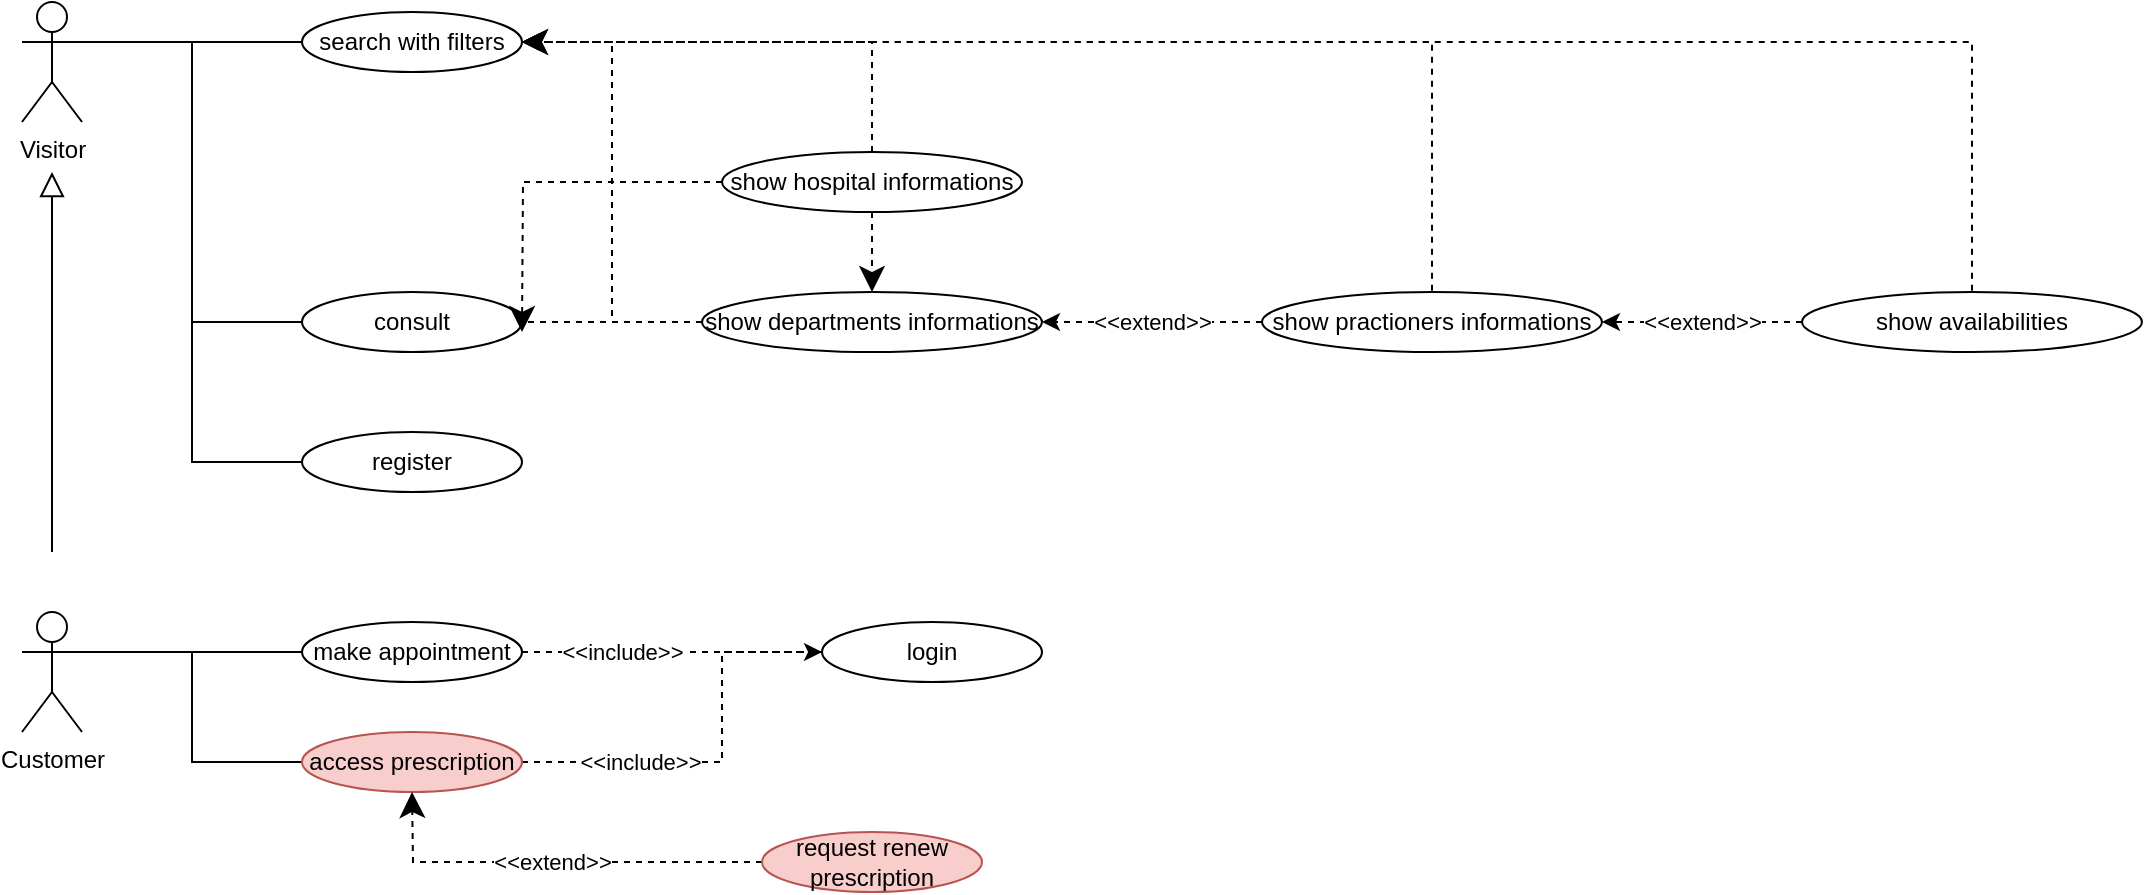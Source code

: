<mxfile version="15.6.2" type="github" pages="8">
  <diagram id="7WQd94fEeYE-bqtXiJCG" name="UML Use Case Web">
    <mxGraphModel dx="1483" dy="781" grid="1" gridSize="10" guides="1" tooltips="1" connect="1" arrows="1" fold="1" page="1" pageScale="1" pageWidth="827" pageHeight="1169" math="0" shadow="0">
      <root>
        <mxCell id="0" />
        <mxCell id="1" parent="0" />
        <mxCell id="fCiN6hCp0tZX6XVyQlsC-14" style="edgeStyle=orthogonalEdgeStyle;rounded=0;orthogonalLoop=1;jettySize=auto;html=1;exitX=1;exitY=0.333;exitDx=0;exitDy=0;exitPerimeter=0;entryX=0;entryY=0.5;entryDx=0;entryDy=0;endArrow=none;endFill=0;" parent="1" source="fCiN6hCp0tZX6XVyQlsC-2" target="fCiN6hCp0tZX6XVyQlsC-6" edge="1">
          <mxGeometry relative="1" as="geometry" />
        </mxCell>
        <mxCell id="fCiN6hCp0tZX6XVyQlsC-16" style="edgeStyle=orthogonalEdgeStyle;rounded=0;orthogonalLoop=1;jettySize=auto;html=1;exitX=1;exitY=0.333;exitDx=0;exitDy=0;exitPerimeter=0;entryX=0;entryY=0.5;entryDx=0;entryDy=0;endArrow=none;endFill=0;" parent="1" source="fCiN6hCp0tZX6XVyQlsC-2" target="fCiN6hCp0tZX6XVyQlsC-7" edge="1">
          <mxGeometry relative="1" as="geometry" />
        </mxCell>
        <mxCell id="fCiN6hCp0tZX6XVyQlsC-17" style="edgeStyle=orthogonalEdgeStyle;rounded=0;orthogonalLoop=1;jettySize=auto;html=1;exitX=1;exitY=0.333;exitDx=0;exitDy=0;exitPerimeter=0;entryX=0;entryY=0.5;entryDx=0;entryDy=0;endArrow=none;endFill=0;" parent="1" source="fCiN6hCp0tZX6XVyQlsC-2" target="fCiN6hCp0tZX6XVyQlsC-9" edge="1">
          <mxGeometry relative="1" as="geometry" />
        </mxCell>
        <mxCell id="fCiN6hCp0tZX6XVyQlsC-2" value="Visitor" style="shape=umlActor;verticalLabelPosition=bottom;verticalAlign=top;html=1;outlineConnect=0;" parent="1" vertex="1">
          <mxGeometry x="130" y="135" width="30" height="60" as="geometry" />
        </mxCell>
        <mxCell id="fCiN6hCp0tZX6XVyQlsC-31" style="edgeStyle=orthogonalEdgeStyle;rounded=0;orthogonalLoop=1;jettySize=auto;html=1;exitX=1;exitY=0.333;exitDx=0;exitDy=0;exitPerimeter=0;entryX=0;entryY=0.5;entryDx=0;entryDy=0;startArrow=none;startFill=0;endArrow=none;endFill=0;" parent="1" source="fCiN6hCp0tZX6XVyQlsC-5" target="fCiN6hCp0tZX6XVyQlsC-8" edge="1">
          <mxGeometry relative="1" as="geometry" />
        </mxCell>
        <mxCell id="vvcjd3K13kw-Ro45pyBZ-2" style="edgeStyle=orthogonalEdgeStyle;rounded=0;orthogonalLoop=1;jettySize=auto;html=1;startArrow=none;startFill=0;endArrow=block;endFill=0;endSize=10;" parent="1" edge="1">
          <mxGeometry relative="1" as="geometry">
            <mxPoint x="145" y="410" as="sourcePoint" />
            <mxPoint x="145" y="220" as="targetPoint" />
          </mxGeometry>
        </mxCell>
        <mxCell id="vvcjd3K13kw-Ro45pyBZ-3" style="edgeStyle=orthogonalEdgeStyle;rounded=0;orthogonalLoop=1;jettySize=auto;html=1;exitX=1;exitY=0.333;exitDx=0;exitDy=0;exitPerimeter=0;entryX=0;entryY=0.5;entryDx=0;entryDy=0;startArrow=none;startFill=0;endArrow=none;endFill=0;endSize=10;" parent="1" source="fCiN6hCp0tZX6XVyQlsC-5" target="g5p_Stfmo6-Nj84hPoYQ-1" edge="1">
          <mxGeometry relative="1" as="geometry" />
        </mxCell>
        <mxCell id="fCiN6hCp0tZX6XVyQlsC-5" value="Customer" style="shape=umlActor;verticalLabelPosition=bottom;verticalAlign=top;html=1;outlineConnect=0;" parent="1" vertex="1">
          <mxGeometry x="130" y="440" width="30" height="60" as="geometry" />
        </mxCell>
        <mxCell id="fCiN6hCp0tZX6XVyQlsC-27" style="edgeStyle=orthogonalEdgeStyle;rounded=0;orthogonalLoop=1;jettySize=auto;html=1;exitX=1;exitY=0.5;exitDx=0;exitDy=0;entryX=0.5;entryY=0;entryDx=0;entryDy=0;dashed=1;endArrow=none;endFill=0;startArrow=classic;startFill=1;" parent="1" source="fCiN6hCp0tZX6XVyQlsC-6" target="fCiN6hCp0tZX6XVyQlsC-11" edge="1">
          <mxGeometry relative="1" as="geometry" />
        </mxCell>
        <mxCell id="fCiN6hCp0tZX6XVyQlsC-28" style="edgeStyle=orthogonalEdgeStyle;rounded=0;orthogonalLoop=1;jettySize=auto;html=1;exitX=1;exitY=0.5;exitDx=0;exitDy=0;dashed=1;endArrow=none;endFill=0;startArrow=classic;startFill=1;" parent="1" source="fCiN6hCp0tZX6XVyQlsC-6" target="fCiN6hCp0tZX6XVyQlsC-13" edge="1">
          <mxGeometry relative="1" as="geometry" />
        </mxCell>
        <mxCell id="fCiN6hCp0tZX6XVyQlsC-6" value="search with filters" style="ellipse;whiteSpace=wrap;html=1;align=center;newEdgeStyle={&quot;edgeStyle&quot;:&quot;entityRelationEdgeStyle&quot;,&quot;startArrow&quot;:&quot;none&quot;,&quot;endArrow&quot;:&quot;none&quot;,&quot;segment&quot;:10,&quot;curved&quot;:1};treeFolding=1;treeMoving=1;" parent="1" vertex="1">
          <mxGeometry x="270" y="140" width="110" height="30" as="geometry" />
        </mxCell>
        <mxCell id="fCiN6hCp0tZX6XVyQlsC-7" value="consult" style="ellipse;whiteSpace=wrap;html=1;align=center;newEdgeStyle={&quot;edgeStyle&quot;:&quot;entityRelationEdgeStyle&quot;,&quot;startArrow&quot;:&quot;none&quot;,&quot;endArrow&quot;:&quot;none&quot;,&quot;segment&quot;:10,&quot;curved&quot;:1};treeFolding=1;treeMoving=1;" parent="1" vertex="1">
          <mxGeometry x="270" y="280" width="110" height="30" as="geometry" />
        </mxCell>
        <mxCell id="fCiN6hCp0tZX6XVyQlsC-30" value="&amp;lt;&amp;lt;include&amp;gt;&amp;gt;" style="edgeStyle=orthogonalEdgeStyle;rounded=0;orthogonalLoop=1;jettySize=auto;html=1;exitX=1;exitY=0.5;exitDx=0;exitDy=0;entryX=0;entryY=0.5;entryDx=0;entryDy=0;dashed=1;startArrow=none;startFill=0;endArrow=classic;endFill=1;" parent="1" source="fCiN6hCp0tZX6XVyQlsC-8" target="fCiN6hCp0tZX6XVyQlsC-29" edge="1">
          <mxGeometry x="-0.333" relative="1" as="geometry">
            <mxPoint as="offset" />
          </mxGeometry>
        </mxCell>
        <mxCell id="fCiN6hCp0tZX6XVyQlsC-8" value="make appointment" style="ellipse;whiteSpace=wrap;html=1;align=center;newEdgeStyle={&quot;edgeStyle&quot;:&quot;entityRelationEdgeStyle&quot;,&quot;startArrow&quot;:&quot;none&quot;,&quot;endArrow&quot;:&quot;none&quot;,&quot;segment&quot;:10,&quot;curved&quot;:1};treeFolding=1;treeMoving=1;" parent="1" vertex="1">
          <mxGeometry x="270" y="445" width="110" height="30" as="geometry" />
        </mxCell>
        <mxCell id="fCiN6hCp0tZX6XVyQlsC-9" value="register" style="ellipse;whiteSpace=wrap;html=1;align=center;newEdgeStyle={&quot;edgeStyle&quot;:&quot;entityRelationEdgeStyle&quot;,&quot;startArrow&quot;:&quot;none&quot;,&quot;endArrow&quot;:&quot;none&quot;,&quot;segment&quot;:10,&quot;curved&quot;:1};treeFolding=1;treeMoving=1;" parent="1" vertex="1">
          <mxGeometry x="270" y="350" width="110" height="30" as="geometry" />
        </mxCell>
        <mxCell id="vvcjd3K13kw-Ro45pyBZ-7" style="edgeStyle=orthogonalEdgeStyle;rounded=0;orthogonalLoop=1;jettySize=auto;html=1;exitX=0;exitY=0.5;exitDx=0;exitDy=0;dashed=1;startArrow=none;startFill=0;endArrow=classic;endFill=1;endSize=10;" parent="1" source="fCiN6hCp0tZX6XVyQlsC-10" edge="1">
          <mxGeometry relative="1" as="geometry">
            <mxPoint x="380" y="300" as="targetPoint" />
          </mxGeometry>
        </mxCell>
        <mxCell id="vvcjd3K13kw-Ro45pyBZ-8" style="edgeStyle=orthogonalEdgeStyle;rounded=0;orthogonalLoop=1;jettySize=auto;html=1;exitX=0.5;exitY=0;exitDx=0;exitDy=0;entryX=1;entryY=0.5;entryDx=0;entryDy=0;dashed=1;startArrow=none;startFill=0;endArrow=classic;endFill=1;endSize=10;" parent="1" source="fCiN6hCp0tZX6XVyQlsC-10" target="fCiN6hCp0tZX6XVyQlsC-6" edge="1">
          <mxGeometry relative="1" as="geometry" />
        </mxCell>
        <mxCell id="vvcjd3K13kw-Ro45pyBZ-9" style="edgeStyle=orthogonalEdgeStyle;rounded=0;orthogonalLoop=1;jettySize=auto;html=1;exitX=0.5;exitY=1;exitDx=0;exitDy=0;entryX=0.5;entryY=0;entryDx=0;entryDy=0;dashed=1;startArrow=none;startFill=0;endArrow=classic;endFill=1;endSize=10;" parent="1" source="fCiN6hCp0tZX6XVyQlsC-10" target="vvcjd3K13kw-Ro45pyBZ-4" edge="1">
          <mxGeometry relative="1" as="geometry" />
        </mxCell>
        <mxCell id="fCiN6hCp0tZX6XVyQlsC-10" value="show hospital informations" style="ellipse;whiteSpace=wrap;html=1;align=center;newEdgeStyle={&quot;edgeStyle&quot;:&quot;entityRelationEdgeStyle&quot;,&quot;startArrow&quot;:&quot;none&quot;,&quot;endArrow&quot;:&quot;none&quot;,&quot;segment&quot;:10,&quot;curved&quot;:1};treeFolding=1;treeMoving=1;" parent="1" vertex="1">
          <mxGeometry x="480" y="210" width="150" height="30" as="geometry" />
        </mxCell>
        <mxCell id="fCiN6hCp0tZX6XVyQlsC-11" value="show practioners informations" style="ellipse;whiteSpace=wrap;html=1;align=center;newEdgeStyle={&quot;edgeStyle&quot;:&quot;entityRelationEdgeStyle&quot;,&quot;startArrow&quot;:&quot;none&quot;,&quot;endArrow&quot;:&quot;none&quot;,&quot;segment&quot;:10,&quot;curved&quot;:1};treeFolding=1;treeMoving=1;" parent="1" vertex="1">
          <mxGeometry x="750" y="280" width="170" height="30" as="geometry" />
        </mxCell>
        <mxCell id="fCiN6hCp0tZX6XVyQlsC-19" value="&amp;lt;&amp;lt;extend&amp;gt;&amp;gt;" style="edgeStyle=orthogonalEdgeStyle;rounded=0;orthogonalLoop=1;jettySize=auto;html=1;entryX=1;entryY=0.5;entryDx=0;entryDy=0;endArrow=classic;endFill=1;dashed=1;exitX=0;exitY=0.5;exitDx=0;exitDy=0;" parent="1" source="fCiN6hCp0tZX6XVyQlsC-11" target="vvcjd3K13kw-Ro45pyBZ-4" edge="1">
          <mxGeometry relative="1" as="geometry">
            <mxPoint x="850" y="295" as="sourcePoint" />
          </mxGeometry>
        </mxCell>
        <mxCell id="fCiN6hCp0tZX6XVyQlsC-21" value="&amp;lt;&amp;lt;extend&amp;gt;&amp;gt;" style="edgeStyle=orthogonalEdgeStyle;rounded=0;orthogonalLoop=1;jettySize=auto;html=1;exitX=0;exitY=0.5;exitDx=0;exitDy=0;entryX=1;entryY=0.5;entryDx=0;entryDy=0;endArrow=classic;endFill=1;dashed=1;" parent="1" source="fCiN6hCp0tZX6XVyQlsC-13" target="fCiN6hCp0tZX6XVyQlsC-11" edge="1">
          <mxGeometry relative="1" as="geometry" />
        </mxCell>
        <mxCell id="fCiN6hCp0tZX6XVyQlsC-13" value="show availabilities" style="ellipse;whiteSpace=wrap;html=1;align=center;newEdgeStyle={&quot;edgeStyle&quot;:&quot;entityRelationEdgeStyle&quot;,&quot;startArrow&quot;:&quot;none&quot;,&quot;endArrow&quot;:&quot;none&quot;,&quot;segment&quot;:10,&quot;curved&quot;:1};treeFolding=1;treeMoving=1;" parent="1" vertex="1">
          <mxGeometry x="1020" y="280" width="170" height="30" as="geometry" />
        </mxCell>
        <mxCell id="fCiN6hCp0tZX6XVyQlsC-29" value="login" style="ellipse;whiteSpace=wrap;html=1;align=center;newEdgeStyle={&quot;edgeStyle&quot;:&quot;entityRelationEdgeStyle&quot;,&quot;startArrow&quot;:&quot;none&quot;,&quot;endArrow&quot;:&quot;none&quot;,&quot;segment&quot;:10,&quot;curved&quot;:1};treeFolding=1;treeMoving=1;" parent="1" vertex="1">
          <mxGeometry x="530" y="445" width="110" height="30" as="geometry" />
        </mxCell>
        <mxCell id="g5p_Stfmo6-Nj84hPoYQ-2" value="&amp;lt;&amp;lt;include&amp;gt;&amp;gt;" style="edgeStyle=orthogonalEdgeStyle;rounded=0;orthogonalLoop=1;jettySize=auto;html=1;exitX=1;exitY=0.5;exitDx=0;exitDy=0;entryX=0;entryY=0.5;entryDx=0;entryDy=0;startArrow=none;startFill=0;endArrow=none;endFill=0;dashed=1;" parent="1" source="g5p_Stfmo6-Nj84hPoYQ-1" target="fCiN6hCp0tZX6XVyQlsC-29" edge="1">
          <mxGeometry x="-0.429" relative="1" as="geometry">
            <Array as="points">
              <mxPoint x="480" y="515" />
              <mxPoint x="480" y="460" />
            </Array>
            <mxPoint as="offset" />
          </mxGeometry>
        </mxCell>
        <mxCell id="g5p_Stfmo6-Nj84hPoYQ-1" value="access prescription" style="ellipse;whiteSpace=wrap;html=1;align=center;newEdgeStyle={&quot;edgeStyle&quot;:&quot;entityRelationEdgeStyle&quot;,&quot;startArrow&quot;:&quot;none&quot;,&quot;endArrow&quot;:&quot;none&quot;,&quot;segment&quot;:10,&quot;curved&quot;:1};treeFolding=1;treeMoving=1;fillColor=#f8cecc;strokeColor=#b85450;" parent="1" vertex="1">
          <mxGeometry x="270" y="500" width="110" height="30" as="geometry" />
        </mxCell>
        <mxCell id="vvcjd3K13kw-Ro45pyBZ-5" style="edgeStyle=orthogonalEdgeStyle;rounded=0;orthogonalLoop=1;jettySize=auto;html=1;exitX=0;exitY=0.5;exitDx=0;exitDy=0;startArrow=none;startFill=0;endArrow=none;endFill=0;endSize=10;dashed=1;entryX=1;entryY=0.5;entryDx=0;entryDy=0;" parent="1" source="vvcjd3K13kw-Ro45pyBZ-4" target="fCiN6hCp0tZX6XVyQlsC-7" edge="1">
          <mxGeometry relative="1" as="geometry">
            <mxPoint x="390" y="295" as="targetPoint" />
          </mxGeometry>
        </mxCell>
        <mxCell id="vvcjd3K13kw-Ro45pyBZ-10" style="edgeStyle=orthogonalEdgeStyle;rounded=0;orthogonalLoop=1;jettySize=auto;html=1;exitX=0;exitY=0.5;exitDx=0;exitDy=0;entryX=1;entryY=0.5;entryDx=0;entryDy=0;dashed=1;startArrow=none;startFill=0;endArrow=classic;endFill=1;endSize=10;" parent="1" source="vvcjd3K13kw-Ro45pyBZ-4" target="fCiN6hCp0tZX6XVyQlsC-6" edge="1">
          <mxGeometry relative="1" as="geometry">
            <Array as="points">
              <mxPoint x="425" y="295" />
              <mxPoint x="425" y="155" />
            </Array>
          </mxGeometry>
        </mxCell>
        <mxCell id="vvcjd3K13kw-Ro45pyBZ-4" value="show departments informations" style="ellipse;whiteSpace=wrap;html=1;align=center;newEdgeStyle={&quot;edgeStyle&quot;:&quot;entityRelationEdgeStyle&quot;,&quot;startArrow&quot;:&quot;none&quot;,&quot;endArrow&quot;:&quot;none&quot;,&quot;segment&quot;:10,&quot;curved&quot;:1};treeFolding=1;treeMoving=1;" parent="1" vertex="1">
          <mxGeometry x="470" y="280" width="170" height="30" as="geometry" />
        </mxCell>
        <mxCell id="8UEQzqSoz5IJOrWk0DLE-1" value="&amp;lt;&amp;lt;extend&amp;gt;&amp;gt;" style="edgeStyle=orthogonalEdgeStyle;rounded=0;orthogonalLoop=1;jettySize=auto;html=1;exitX=0;exitY=0.5;exitDx=0;exitDy=0;entryX=0.5;entryY=1;entryDx=0;entryDy=0;startArrow=none;startFill=0;endArrow=classic;endFill=1;endSize=10;dashed=1;" parent="1" source="8UEQzqSoz5IJOrWk0DLE-2" edge="1">
          <mxGeometry relative="1" as="geometry">
            <mxPoint x="325" y="530.0" as="targetPoint" />
          </mxGeometry>
        </mxCell>
        <mxCell id="8UEQzqSoz5IJOrWk0DLE-2" value="request renew prescription" style="ellipse;whiteSpace=wrap;html=1;align=center;newEdgeStyle={&quot;edgeStyle&quot;:&quot;entityRelationEdgeStyle&quot;,&quot;startArrow&quot;:&quot;none&quot;,&quot;endArrow&quot;:&quot;none&quot;,&quot;segment&quot;:10,&quot;curved&quot;:1};treeFolding=1;treeMoving=1;fillColor=#f8cecc;strokeColor=#b85450;" parent="1" vertex="1">
          <mxGeometry x="500" y="550" width="110" height="30" as="geometry" />
        </mxCell>
      </root>
    </mxGraphModel>
  </diagram>
  <diagram name="UML Use Case Mobile" id="EhvSXurbgtm59jd30HKK">
    <mxGraphModel dx="1038" dy="547" grid="1" gridSize="10" guides="1" tooltips="1" connect="1" arrows="1" fold="1" page="1" pageScale="1" pageWidth="827" pageHeight="1169" math="0" shadow="0">
      <root>
        <mxCell id="6mV-W-RGeNPfUU8QDYe--0" />
        <mxCell id="6mV-W-RGeNPfUU8QDYe--1" parent="6mV-W-RGeNPfUU8QDYe--0" />
        <mxCell id="6mV-W-RGeNPfUU8QDYe--6" style="edgeStyle=orthogonalEdgeStyle;rounded=0;orthogonalLoop=1;jettySize=auto;html=1;exitX=1;exitY=0.333;exitDx=0;exitDy=0;exitPerimeter=0;entryX=0;entryY=0.5;entryDx=0;entryDy=0;startArrow=none;startFill=0;endArrow=none;endFill=0;" parent="6mV-W-RGeNPfUU8QDYe--1" source="6mV-W-RGeNPfUU8QDYe--7" target="6mV-W-RGeNPfUU8QDYe--13" edge="1">
          <mxGeometry relative="1" as="geometry" />
        </mxCell>
        <mxCell id="4QSwOKDi_jw3JIra7XXN-0" style="edgeStyle=orthogonalEdgeStyle;rounded=0;orthogonalLoop=1;jettySize=auto;html=1;exitX=1;exitY=0.333;exitDx=0;exitDy=0;exitPerimeter=0;entryX=0;entryY=0.5;entryDx=0;entryDy=0;startArrow=none;startFill=0;endArrow=none;endFill=0;endSize=10;" parent="6mV-W-RGeNPfUU8QDYe--1" source="6mV-W-RGeNPfUU8QDYe--7" target="6mV-W-RGeNPfUU8QDYe--27" edge="1">
          <mxGeometry relative="1" as="geometry" />
        </mxCell>
        <mxCell id="6mV-W-RGeNPfUU8QDYe--7" value="Customer" style="shape=umlActor;verticalLabelPosition=bottom;verticalAlign=top;html=1;outlineConnect=0;" parent="6mV-W-RGeNPfUU8QDYe--1" vertex="1">
          <mxGeometry x="130" y="380" width="30" height="60" as="geometry" />
        </mxCell>
        <mxCell id="6mV-W-RGeNPfUU8QDYe--12" value="&amp;lt;&amp;lt;include&amp;gt;&amp;gt;" style="edgeStyle=orthogonalEdgeStyle;rounded=0;orthogonalLoop=1;jettySize=auto;html=1;exitX=1;exitY=0.5;exitDx=0;exitDy=0;entryX=0;entryY=0.5;entryDx=0;entryDy=0;dashed=1;startArrow=none;startFill=0;endArrow=classic;endFill=1;" parent="6mV-W-RGeNPfUU8QDYe--1" source="6mV-W-RGeNPfUU8QDYe--13" target="6mV-W-RGeNPfUU8QDYe--25" edge="1">
          <mxGeometry relative="1" as="geometry" />
        </mxCell>
        <mxCell id="6mV-W-RGeNPfUU8QDYe--13" value="make appointment" style="ellipse;whiteSpace=wrap;html=1;align=center;newEdgeStyle={&quot;edgeStyle&quot;:&quot;entityRelationEdgeStyle&quot;,&quot;startArrow&quot;:&quot;none&quot;,&quot;endArrow&quot;:&quot;none&quot;,&quot;segment&quot;:10,&quot;curved&quot;:1};treeFolding=1;treeMoving=1;" parent="6mV-W-RGeNPfUU8QDYe--1" vertex="1">
          <mxGeometry x="270" y="385" width="110" height="30" as="geometry" />
        </mxCell>
        <mxCell id="6mV-W-RGeNPfUU8QDYe--25" value="login" style="ellipse;whiteSpace=wrap;html=1;align=center;newEdgeStyle={&quot;edgeStyle&quot;:&quot;entityRelationEdgeStyle&quot;,&quot;startArrow&quot;:&quot;none&quot;,&quot;endArrow&quot;:&quot;none&quot;,&quot;segment&quot;:10,&quot;curved&quot;:1};treeFolding=1;treeMoving=1;" parent="6mV-W-RGeNPfUU8QDYe--1" vertex="1">
          <mxGeometry x="500" y="385" width="110" height="30" as="geometry" />
        </mxCell>
        <mxCell id="6mV-W-RGeNPfUU8QDYe--26" value="&amp;lt;&amp;lt;include&amp;gt;&amp;gt;" style="edgeStyle=orthogonalEdgeStyle;rounded=0;orthogonalLoop=1;jettySize=auto;html=1;exitX=1;exitY=0.5;exitDx=0;exitDy=0;entryX=0;entryY=0.5;entryDx=0;entryDy=0;startArrow=none;startFill=0;endArrow=none;endFill=0;dashed=1;" parent="6mV-W-RGeNPfUU8QDYe--1" source="6mV-W-RGeNPfUU8QDYe--27" target="6mV-W-RGeNPfUU8QDYe--25" edge="1">
          <mxGeometry x="-0.429" relative="1" as="geometry">
            <Array as="points">
              <mxPoint x="480" y="455" />
              <mxPoint x="480" y="400" />
            </Array>
            <mxPoint as="offset" />
          </mxGeometry>
        </mxCell>
        <mxCell id="6mV-W-RGeNPfUU8QDYe--27" value="access prescription" style="ellipse;whiteSpace=wrap;html=1;align=center;newEdgeStyle={&quot;edgeStyle&quot;:&quot;entityRelationEdgeStyle&quot;,&quot;startArrow&quot;:&quot;none&quot;,&quot;endArrow&quot;:&quot;none&quot;,&quot;segment&quot;:10,&quot;curved&quot;:1};treeFolding=1;treeMoving=1;" parent="6mV-W-RGeNPfUU8QDYe--1" vertex="1">
          <mxGeometry x="270" y="440" width="110" height="30" as="geometry" />
        </mxCell>
        <mxCell id="7PQcDZOMawJ_w1x4ptiI-1" value="&amp;lt;&amp;lt;extend&amp;gt;&amp;gt;" style="edgeStyle=orthogonalEdgeStyle;rounded=0;orthogonalLoop=1;jettySize=auto;html=1;exitX=0;exitY=0.5;exitDx=0;exitDy=0;entryX=0.5;entryY=1;entryDx=0;entryDy=0;startArrow=none;startFill=0;endArrow=classic;endFill=1;endSize=10;dashed=1;" parent="6mV-W-RGeNPfUU8QDYe--1" source="7PQcDZOMawJ_w1x4ptiI-0" target="6mV-W-RGeNPfUU8QDYe--27" edge="1">
          <mxGeometry relative="1" as="geometry" />
        </mxCell>
        <mxCell id="7PQcDZOMawJ_w1x4ptiI-0" value="request renew prescription" style="ellipse;whiteSpace=wrap;html=1;align=center;newEdgeStyle={&quot;edgeStyle&quot;:&quot;entityRelationEdgeStyle&quot;,&quot;startArrow&quot;:&quot;none&quot;,&quot;endArrow&quot;:&quot;none&quot;,&quot;segment&quot;:10,&quot;curved&quot;:1};treeFolding=1;treeMoving=1;" parent="6mV-W-RGeNPfUU8QDYe--1" vertex="1">
          <mxGeometry x="500" y="490" width="110" height="30" as="geometry" />
        </mxCell>
      </root>
    </mxGraphModel>
  </diagram>
  <diagram name="UML Use Case Desktop" id="x0IkYhyR4ybGxtiNbCna">
    <mxGraphModel dx="1038" dy="1716" grid="1" gridSize="10" guides="1" tooltips="1" connect="1" arrows="1" fold="1" page="1" pageScale="1" pageWidth="827" pageHeight="1169" math="0" shadow="0">
      <root>
        <mxCell id="LFxaupDLHam0WiKm5VAx-0" />
        <mxCell id="LFxaupDLHam0WiKm5VAx-1" parent="LFxaupDLHam0WiKm5VAx-0" />
        <mxCell id="LFxaupDLHam0WiKm5VAx-2" style="edgeStyle=orthogonalEdgeStyle;rounded=0;orthogonalLoop=1;jettySize=auto;html=1;exitX=1;exitY=0.333;exitDx=0;exitDy=0;exitPerimeter=0;entryX=0;entryY=0.5;entryDx=0;entryDy=0;endArrow=none;endFill=0;" parent="LFxaupDLHam0WiKm5VAx-1" source="LFxaupDLHam0WiKm5VAx-5" target="LFxaupDLHam0WiKm5VAx-10" edge="1">
          <mxGeometry relative="1" as="geometry" />
        </mxCell>
        <mxCell id="LFxaupDLHam0WiKm5VAx-3" style="edgeStyle=orthogonalEdgeStyle;rounded=0;orthogonalLoop=1;jettySize=auto;html=1;exitX=1;exitY=0.333;exitDx=0;exitDy=0;exitPerimeter=0;entryX=0;entryY=0.5;entryDx=0;entryDy=0;endArrow=none;endFill=0;" parent="LFxaupDLHam0WiKm5VAx-1" source="LFxaupDLHam0WiKm5VAx-5" target="LFxaupDLHam0WiKm5VAx-11" edge="1">
          <mxGeometry relative="1" as="geometry" />
        </mxCell>
        <mxCell id="74i3qZ_PdeFsYzLB0PBP-4" style="edgeStyle=orthogonalEdgeStyle;rounded=0;orthogonalLoop=1;jettySize=auto;html=1;exitX=1;exitY=0.333;exitDx=0;exitDy=0;exitPerimeter=0;entryX=0;entryY=0.5;entryDx=0;entryDy=0;startArrow=none;startFill=0;endArrow=none;endFill=0;" parent="LFxaupDLHam0WiKm5VAx-1" source="LFxaupDLHam0WiKm5VAx-5" target="74i3qZ_PdeFsYzLB0PBP-2" edge="1">
          <mxGeometry relative="1" as="geometry" />
        </mxCell>
        <mxCell id="74i3qZ_PdeFsYzLB0PBP-5" style="edgeStyle=orthogonalEdgeStyle;rounded=0;orthogonalLoop=1;jettySize=auto;html=1;exitX=1;exitY=0.333;exitDx=0;exitDy=0;exitPerimeter=0;entryX=0;entryY=0.5;entryDx=0;entryDy=0;startArrow=none;startFill=0;endArrow=none;endFill=0;" parent="LFxaupDLHam0WiKm5VAx-1" source="LFxaupDLHam0WiKm5VAx-5" target="74i3qZ_PdeFsYzLB0PBP-3" edge="1">
          <mxGeometry relative="1" as="geometry" />
        </mxCell>
        <mxCell id="74i3qZ_PdeFsYzLB0PBP-8" style="edgeStyle=orthogonalEdgeStyle;rounded=0;orthogonalLoop=1;jettySize=auto;html=1;exitX=1;exitY=0.333;exitDx=0;exitDy=0;exitPerimeter=0;entryX=0;entryY=0.5;entryDx=0;entryDy=0;startArrow=none;startFill=0;endArrow=none;endFill=0;" parent="LFxaupDLHam0WiKm5VAx-1" source="LFxaupDLHam0WiKm5VAx-5" target="74i3qZ_PdeFsYzLB0PBP-7" edge="1">
          <mxGeometry relative="1" as="geometry" />
        </mxCell>
        <mxCell id="LFxaupDLHam0WiKm5VAx-5" value="Practioner" style="shape=umlActor;verticalLabelPosition=bottom;verticalAlign=top;html=1;outlineConnect=0;" parent="LFxaupDLHam0WiKm5VAx-1" vertex="1">
          <mxGeometry x="130" y="65" width="30" height="60" as="geometry" />
        </mxCell>
        <mxCell id="LFxaupDLHam0WiKm5VAx-6" style="edgeStyle=orthogonalEdgeStyle;rounded=0;orthogonalLoop=1;jettySize=auto;html=1;exitX=1;exitY=0.333;exitDx=0;exitDy=0;exitPerimeter=0;entryX=0;entryY=0.5;entryDx=0;entryDy=0;startArrow=none;startFill=0;endArrow=none;endFill=0;" parent="LFxaupDLHam0WiKm5VAx-1" source="LFxaupDLHam0WiKm5VAx-7" target="LFxaupDLHam0WiKm5VAx-13" edge="1">
          <mxGeometry relative="1" as="geometry" />
        </mxCell>
        <mxCell id="74i3qZ_PdeFsYzLB0PBP-11" style="edgeStyle=orthogonalEdgeStyle;rounded=0;orthogonalLoop=1;jettySize=auto;html=1;exitX=1;exitY=0.333;exitDx=0;exitDy=0;exitPerimeter=0;startArrow=none;startFill=0;endArrow=none;endFill=0;" parent="LFxaupDLHam0WiKm5VAx-1" source="LFxaupDLHam0WiKm5VAx-7" target="LFxaupDLHam0WiKm5VAx-27" edge="1">
          <mxGeometry relative="1" as="geometry" />
        </mxCell>
        <mxCell id="74i3qZ_PdeFsYzLB0PBP-12" style="edgeStyle=orthogonalEdgeStyle;rounded=0;orthogonalLoop=1;jettySize=auto;html=1;exitX=1;exitY=0.333;exitDx=0;exitDy=0;exitPerimeter=0;entryX=0;entryY=0.5;entryDx=0;entryDy=0;startArrow=none;startFill=0;endArrow=none;endFill=0;" parent="LFxaupDLHam0WiKm5VAx-1" source="LFxaupDLHam0WiKm5VAx-7" target="74i3qZ_PdeFsYzLB0PBP-0" edge="1">
          <mxGeometry relative="1" as="geometry" />
        </mxCell>
        <mxCell id="LFxaupDLHam0WiKm5VAx-7" value="Admin" style="shape=umlActor;verticalLabelPosition=bottom;verticalAlign=top;html=1;outlineConnect=0;" parent="LFxaupDLHam0WiKm5VAx-1" vertex="1">
          <mxGeometry x="130" y="380" width="30" height="60" as="geometry" />
        </mxCell>
        <mxCell id="LFxaupDLHam0WiKm5VAx-10" value="consult appointment" style="ellipse;whiteSpace=wrap;html=1;align=center;newEdgeStyle={&quot;edgeStyle&quot;:&quot;entityRelationEdgeStyle&quot;,&quot;startArrow&quot;:&quot;none&quot;,&quot;endArrow&quot;:&quot;none&quot;,&quot;segment&quot;:10,&quot;curved&quot;:1};treeFolding=1;treeMoving=1;" parent="LFxaupDLHam0WiKm5VAx-1" vertex="1">
          <mxGeometry x="270" y="70" width="150" height="30" as="geometry" />
        </mxCell>
        <mxCell id="LFxaupDLHam0WiKm5VAx-11" value="get customer informations&amp;nbsp;" style="ellipse;whiteSpace=wrap;html=1;align=center;newEdgeStyle={&quot;edgeStyle&quot;:&quot;entityRelationEdgeStyle&quot;,&quot;startArrow&quot;:&quot;none&quot;,&quot;endArrow&quot;:&quot;none&quot;,&quot;segment&quot;:10,&quot;curved&quot;:1};treeFolding=1;treeMoving=1;" parent="LFxaupDLHam0WiKm5VAx-1" vertex="1">
          <mxGeometry x="270" y="150" width="170" height="30" as="geometry" />
        </mxCell>
        <mxCell id="LFxaupDLHam0WiKm5VAx-13" value="CRUD hospital" style="ellipse;whiteSpace=wrap;html=1;align=center;newEdgeStyle={&quot;edgeStyle&quot;:&quot;entityRelationEdgeStyle&quot;,&quot;startArrow&quot;:&quot;none&quot;,&quot;endArrow&quot;:&quot;none&quot;,&quot;segment&quot;:10,&quot;curved&quot;:1};treeFolding=1;treeMoving=1;" parent="LFxaupDLHam0WiKm5VAx-1" vertex="1">
          <mxGeometry x="270" y="385" width="110" height="30" as="geometry" />
        </mxCell>
        <mxCell id="LFxaupDLHam0WiKm5VAx-27" value="CRUD department" style="ellipse;whiteSpace=wrap;html=1;align=center;newEdgeStyle={&quot;edgeStyle&quot;:&quot;entityRelationEdgeStyle&quot;,&quot;startArrow&quot;:&quot;none&quot;,&quot;endArrow&quot;:&quot;none&quot;,&quot;segment&quot;:10,&quot;curved&quot;:1};treeFolding=1;treeMoving=1;" parent="LFxaupDLHam0WiKm5VAx-1" vertex="1">
          <mxGeometry x="270" y="440" width="110" height="30" as="geometry" />
        </mxCell>
        <mxCell id="74i3qZ_PdeFsYzLB0PBP-0" value="CRUD practioner" style="ellipse;whiteSpace=wrap;html=1;align=center;newEdgeStyle={&quot;edgeStyle&quot;:&quot;entityRelationEdgeStyle&quot;,&quot;startArrow&quot;:&quot;none&quot;,&quot;endArrow&quot;:&quot;none&quot;,&quot;segment&quot;:10,&quot;curved&quot;:1};treeFolding=1;treeMoving=1;" parent="LFxaupDLHam0WiKm5VAx-1" vertex="1">
          <mxGeometry x="270" y="500" width="110" height="30" as="geometry" />
        </mxCell>
        <mxCell id="74i3qZ_PdeFsYzLB0PBP-6" value="&amp;lt;&amp;lt;extend&amp;gt;&amp;gt;" style="edgeStyle=orthogonalEdgeStyle;rounded=0;orthogonalLoop=1;jettySize=auto;html=1;exitX=0;exitY=0.5;exitDx=0;exitDy=0;entryX=1;entryY=0.5;entryDx=0;entryDy=0;startArrow=none;startFill=0;endArrow=classic;endFill=1;dashed=1;" parent="LFxaupDLHam0WiKm5VAx-1" source="74i3qZ_PdeFsYzLB0PBP-1" target="LFxaupDLHam0WiKm5VAx-10" edge="1">
          <mxGeometry relative="1" as="geometry" />
        </mxCell>
        <mxCell id="74i3qZ_PdeFsYzLB0PBP-1" value="validate appointment" style="ellipse;whiteSpace=wrap;html=1;align=center;newEdgeStyle={&quot;edgeStyle&quot;:&quot;entityRelationEdgeStyle&quot;,&quot;startArrow&quot;:&quot;none&quot;,&quot;endArrow&quot;:&quot;none&quot;,&quot;segment&quot;:10,&quot;curved&quot;:1};treeFolding=1;treeMoving=1;fillColor=#f8cecc;strokeColor=#b85450;" parent="LFxaupDLHam0WiKm5VAx-1" vertex="1">
          <mxGeometry x="540" y="70" width="150" height="30" as="geometry" />
        </mxCell>
        <mxCell id="74i3qZ_PdeFsYzLB0PBP-2" value="update customer files" style="ellipse;whiteSpace=wrap;html=1;align=center;newEdgeStyle={&quot;edgeStyle&quot;:&quot;entityRelationEdgeStyle&quot;,&quot;startArrow&quot;:&quot;none&quot;,&quot;endArrow&quot;:&quot;none&quot;,&quot;segment&quot;:10,&quot;curved&quot;:1};treeFolding=1;treeMoving=1;" parent="LFxaupDLHam0WiKm5VAx-1" vertex="1">
          <mxGeometry x="270" y="230" width="170" height="30" as="geometry" />
        </mxCell>
        <mxCell id="74i3qZ_PdeFsYzLB0PBP-3" value="CRUD availability" style="ellipse;whiteSpace=wrap;html=1;align=center;newEdgeStyle={&quot;edgeStyle&quot;:&quot;entityRelationEdgeStyle&quot;,&quot;startArrow&quot;:&quot;none&quot;,&quot;endArrow&quot;:&quot;none&quot;,&quot;segment&quot;:10,&quot;curved&quot;:1};treeFolding=1;treeMoving=1;fillColor=#f8cecc;strokeColor=#b85450;" parent="LFxaupDLHam0WiKm5VAx-1" vertex="1">
          <mxGeometry x="270" width="150" height="30" as="geometry" />
        </mxCell>
        <mxCell id="74i3qZ_PdeFsYzLB0PBP-7" value="make prescriptions" style="ellipse;whiteSpace=wrap;html=1;align=center;newEdgeStyle={&quot;edgeStyle&quot;:&quot;entityRelationEdgeStyle&quot;,&quot;startArrow&quot;:&quot;none&quot;,&quot;endArrow&quot;:&quot;none&quot;,&quot;segment&quot;:10,&quot;curved&quot;:1};treeFolding=1;treeMoving=1;" parent="LFxaupDLHam0WiKm5VAx-1" vertex="1">
          <mxGeometry x="270" y="310" width="170" height="30" as="geometry" />
        </mxCell>
        <mxCell id="74i3qZ_PdeFsYzLB0PBP-10" value="&amp;lt;&amp;lt;extend&amp;gt;&amp;gt;" style="edgeStyle=orthogonalEdgeStyle;rounded=0;orthogonalLoop=1;jettySize=auto;html=1;exitX=0;exitY=0.5;exitDx=0;exitDy=0;entryX=1;entryY=0.5;entryDx=0;entryDy=0;startArrow=none;startFill=0;endArrow=classic;endFill=1;dashed=1;" parent="LFxaupDLHam0WiKm5VAx-1" source="74i3qZ_PdeFsYzLB0PBP-9" target="74i3qZ_PdeFsYzLB0PBP-7" edge="1">
          <mxGeometry relative="1" as="geometry" />
        </mxCell>
        <mxCell id="74i3qZ_PdeFsYzLB0PBP-9" value="renew prescriptions" style="ellipse;whiteSpace=wrap;html=1;align=center;newEdgeStyle={&quot;edgeStyle&quot;:&quot;entityRelationEdgeStyle&quot;,&quot;startArrow&quot;:&quot;none&quot;,&quot;endArrow&quot;:&quot;none&quot;,&quot;segment&quot;:10,&quot;curved&quot;:1};treeFolding=1;treeMoving=1;" parent="LFxaupDLHam0WiKm5VAx-1" vertex="1">
          <mxGeometry x="550" y="310" width="170" height="30" as="geometry" />
        </mxCell>
        <mxCell id="N6554NNDTNBOaIwQgkWA-0" value="La validation n&#39;est pas utilile" style="text;html=1;strokeColor=none;fillColor=none;align=center;verticalAlign=middle;whiteSpace=wrap;rounded=0;fontStyle=3" parent="LFxaupDLHam0WiKm5VAx-1" vertex="1">
          <mxGeometry x="540" y="100" width="200" height="30" as="geometry" />
        </mxCell>
        <mxCell id="N6554NNDTNBOaIwQgkWA-1" value="On pense que le CRUD est mieux que juste la validation" style="text;html=1;strokeColor=none;fillColor=none;align=center;verticalAlign=middle;whiteSpace=wrap;rounded=0;fontStyle=3" parent="LFxaupDLHam0WiKm5VAx-1" vertex="1">
          <mxGeometry x="280" y="-40" width="240" height="30" as="geometry" />
        </mxCell>
      </root>
    </mxGraphModel>
  </diagram>
  <diagram id="Z6HQSv2A5ZwB9EU7vK3N" name="UML Class Diagram">
    <mxGraphModel dx="2071" dy="1744" grid="1" gridSize="10" guides="1" tooltips="1" connect="1" arrows="1" fold="1" page="1" pageScale="1" pageWidth="850" pageHeight="1100" math="0" shadow="0">
      <root>
        <mxCell id="938dblPOd3BRB22Vv1fH-0" />
        <mxCell id="938dblPOd3BRB22Vv1fH-1" parent="938dblPOd3BRB22Vv1fH-0" />
        <mxCell id="pDNQbjZzpypnmsQ5Nth--4" style="edgeStyle=orthogonalEdgeStyle;rounded=0;orthogonalLoop=1;jettySize=auto;html=1;exitX=0.75;exitY=0;exitDx=0;exitDy=0;endArrow=block;endFill=0;" parent="938dblPOd3BRB22Vv1fH-1" source="9J5GmddKrqqLTsijsjWs-0" target="9J5GmddKrqqLTsijsjWs-9" edge="1">
          <mxGeometry relative="1" as="geometry" />
        </mxCell>
        <mxCell id="9J5GmddKrqqLTsijsjWs-0" value="User" style="swimlane;fontStyle=1;align=center;verticalAlign=top;childLayout=stackLayout;horizontal=1;startSize=26;horizontalStack=0;resizeParent=1;resizeParentMax=0;resizeLast=0;collapsible=1;marginBottom=0;" parent="938dblPOd3BRB22Vv1fH-1" vertex="1">
          <mxGeometry x="270" y="-470" width="270" height="320" as="geometry" />
        </mxCell>
        <mxCell id="9J5GmddKrqqLTsijsjWs-1" value="+ email: string        {unique}  " style="text;strokeColor=none;fillColor=none;align=left;verticalAlign=top;spacingLeft=4;spacingRight=4;overflow=hidden;rotatable=0;points=[[0,0.5],[1,0.5]];portConstraint=eastwest;" parent="9J5GmddKrqqLTsijsjWs-0" vertex="1">
          <mxGeometry y="26" width="270" height="26" as="geometry" />
        </mxCell>
        <mxCell id="9J5GmddKrqqLTsijsjWs-2" value="+ password: string " style="text;strokeColor=none;fillColor=none;align=left;verticalAlign=top;spacingLeft=4;spacingRight=4;overflow=hidden;rotatable=0;points=[[0,0.5],[1,0.5]];portConstraint=eastwest;" parent="9J5GmddKrqqLTsijsjWs-0" vertex="1">
          <mxGeometry y="52" width="270" height="26" as="geometry" />
        </mxCell>
        <mxCell id="9J5GmddKrqqLTsijsjWs-3" value="+ lastname: string " style="text;strokeColor=none;fillColor=none;align=left;verticalAlign=top;spacingLeft=4;spacingRight=4;overflow=hidden;rotatable=0;points=[[0,0.5],[1,0.5]];portConstraint=eastwest;" parent="9J5GmddKrqqLTsijsjWs-0" vertex="1">
          <mxGeometry y="78" width="270" height="26" as="geometry" />
        </mxCell>
        <mxCell id="9J5GmddKrqqLTsijsjWs-4" value="+ firstname: string&#xa;  " style="text;strokeColor=none;fillColor=none;align=left;verticalAlign=top;spacingLeft=4;spacingRight=4;overflow=hidden;rotatable=0;points=[[0,0.5],[1,0.5]];portConstraint=eastwest;" parent="9J5GmddKrqqLTsijsjWs-0" vertex="1">
          <mxGeometry y="104" width="270" height="26" as="geometry" />
        </mxCell>
        <mxCell id="9J5GmddKrqqLTsijsjWs-13" value="+ isVerified: bool  " style="text;strokeColor=none;fillColor=none;align=left;verticalAlign=top;spacingLeft=4;spacingRight=4;overflow=hidden;rotatable=0;points=[[0,0.5],[1,0.5]];portConstraint=eastwest;" parent="9J5GmddKrqqLTsijsjWs-0" vertex="1">
          <mxGeometry y="130" width="270" height="26" as="geometry" />
        </mxCell>
        <mxCell id="9J5GmddKrqqLTsijsjWs-14" value="+ address: string  " style="text;strokeColor=none;fillColor=none;align=left;verticalAlign=top;spacingLeft=4;spacingRight=4;overflow=hidden;rotatable=0;points=[[0,0.5],[1,0.5]];portConstraint=eastwest;" parent="9J5GmddKrqqLTsijsjWs-0" vertex="1">
          <mxGeometry y="156" width="270" height="26" as="geometry" />
        </mxCell>
        <mxCell id="f2c5hDFrF8LbLWbnU3uy-26" value="+ phone: string  " style="text;strokeColor=none;fillColor=none;align=left;verticalAlign=top;spacingLeft=4;spacingRight=4;overflow=hidden;rotatable=0;points=[[0,0.5],[1,0.5]];portConstraint=eastwest;" parent="9J5GmddKrqqLTsijsjWs-0" vertex="1">
          <mxGeometry y="182" width="270" height="26" as="geometry" />
        </mxCell>
        <mxCell id="9J5GmddKrqqLTsijsjWs-5" value="+ NIR: string  " style="text;strokeColor=none;fillColor=none;align=left;verticalAlign=top;spacingLeft=4;spacingRight=4;overflow=hidden;rotatable=0;points=[[0,0.5],[1,0.5]];portConstraint=eastwest;" parent="9J5GmddKrqqLTsijsjWs-0" vertex="1">
          <mxGeometry y="208" width="270" height="26" as="geometry" />
        </mxCell>
        <mxCell id="9J5GmddKrqqLTsijsjWs-6" value="" style="line;strokeWidth=1;fillColor=none;align=left;verticalAlign=middle;spacingTop=-1;spacingLeft=3;spacingRight=3;rotatable=0;labelPosition=right;points=[];portConstraint=eastwest;" parent="9J5GmddKrqqLTsijsjWs-0" vertex="1">
          <mxGeometry y="234" width="270" height="8" as="geometry" />
        </mxCell>
        <mxCell id="9J5GmddKrqqLTsijsjWs-8" value="+ getUserInformations(): user User" style="text;strokeColor=none;fillColor=none;align=left;verticalAlign=top;spacingLeft=4;spacingRight=4;overflow=hidden;rotatable=0;points=[[0,0.5],[1,0.5]];portConstraint=eastwest;" parent="9J5GmddKrqqLTsijsjWs-0" vertex="1">
          <mxGeometry y="242" width="270" height="26" as="geometry" />
        </mxCell>
        <mxCell id="ZUrlQzZmCl1_BFBJcymT-0" value="+ updateUserInformations(): user User" style="text;strokeColor=none;fillColor=none;align=left;verticalAlign=top;spacingLeft=4;spacingRight=4;overflow=hidden;rotatable=0;points=[[0,0.5],[1,0.5]];portConstraint=eastwest;" parent="9J5GmddKrqqLTsijsjWs-0" vertex="1">
          <mxGeometry y="268" width="270" height="26" as="geometry" />
        </mxCell>
        <mxCell id="Agj4sJJl6PMcfHbqIx2t-0" value="+ setAllergen(allergen Allergen): Allergen[0..*]" style="text;strokeColor=none;fillColor=none;align=left;verticalAlign=top;spacingLeft=4;spacingRight=4;overflow=hidden;rotatable=0;points=[[0,0.5],[1,0.5]];portConstraint=eastwest;" parent="9J5GmddKrqqLTsijsjWs-0" vertex="1">
          <mxGeometry y="294" width="270" height="26" as="geometry" />
        </mxCell>
        <mxCell id="9J5GmddKrqqLTsijsjWs-9" value="Visitor" style="swimlane;fontStyle=1;align=center;verticalAlign=top;childLayout=stackLayout;horizontal=1;startSize=26;horizontalStack=0;resizeParent=1;resizeParentMax=0;resizeLast=0;collapsible=1;marginBottom=0;" parent="938dblPOd3BRB22Vv1fH-1" vertex="1">
          <mxGeometry x="390" y="-650" width="270" height="86" as="geometry" />
        </mxCell>
        <mxCell id="9J5GmddKrqqLTsijsjWs-10" value="" style="line;strokeWidth=1;fillColor=none;align=left;verticalAlign=middle;spacingTop=-1;spacingLeft=3;spacingRight=3;rotatable=0;labelPosition=right;points=[];portConstraint=eastwest;" parent="9J5GmddKrqqLTsijsjWs-9" vertex="1">
          <mxGeometry y="26" width="270" height="8" as="geometry" />
        </mxCell>
        <mxCell id="9J5GmddKrqqLTsijsjWs-11" value="+ register(email:string, password:string): User" style="text;strokeColor=none;fillColor=none;align=left;verticalAlign=top;spacingLeft=4;spacingRight=4;overflow=hidden;rotatable=0;points=[[0,0.5],[1,0.5]];portConstraint=eastwest;" parent="9J5GmddKrqqLTsijsjWs-9" vertex="1">
          <mxGeometry y="34" width="270" height="26" as="geometry" />
        </mxCell>
        <mxCell id="9J5GmddKrqqLTsijsjWs-12" value="+ login(email:string, password:string): User" style="text;strokeColor=none;fillColor=none;align=left;verticalAlign=top;spacingLeft=4;spacingRight=4;overflow=hidden;rotatable=0;points=[[0,0.5],[1,0.5]];portConstraint=eastwest;" parent="9J5GmddKrqqLTsijsjWs-9" vertex="1">
          <mxGeometry y="60" width="270" height="26" as="geometry" />
        </mxCell>
        <mxCell id="B-MWqsFdrEwLknpYE8we-53" style="edgeStyle=orthogonalEdgeStyle;rounded=0;orthogonalLoop=1;jettySize=auto;html=1;exitX=0.489;exitY=1.115;exitDx=0;exitDy=0;entryX=0.5;entryY=0;entryDx=0;entryDy=0;startArrow=none;startFill=0;endArrow=none;endFill=0;endSize=10;exitPerimeter=0;" parent="938dblPOd3BRB22Vv1fH-1" source="E_H1lsPG9mNhnvK0rUoS-3" target="f2c5hDFrF8LbLWbnU3uy-29" edge="1">
          <mxGeometry relative="1" as="geometry">
            <Array as="points">
              <mxPoint x="-75" y="-258" />
            </Array>
          </mxGeometry>
        </mxCell>
        <mxCell id="9J5GmddKrqqLTsijsjWs-15" value="Allergen" style="swimlane;fontStyle=1;align=center;verticalAlign=top;childLayout=stackLayout;horizontal=1;startSize=26;horizontalStack=0;resizeParent=1;resizeParentMax=0;resizeLast=0;collapsible=1;marginBottom=0;" parent="938dblPOd3BRB22Vv1fH-1" vertex="1">
          <mxGeometry x="-210" y="-409" width="270" height="138" as="geometry" />
        </mxCell>
        <mxCell id="9J5GmddKrqqLTsijsjWs-26" value="+ name: string  " style="text;strokeColor=none;fillColor=none;align=left;verticalAlign=top;spacingLeft=4;spacingRight=4;overflow=hidden;rotatable=0;points=[[0,0.5],[1,0.5]];portConstraint=eastwest;" parent="9J5GmddKrqqLTsijsjWs-15" vertex="1">
          <mxGeometry y="26" width="270" height="26" as="geometry" />
        </mxCell>
        <mxCell id="9J5GmddKrqqLTsijsjWs-22" value="+ code: string  " style="text;strokeColor=none;fillColor=none;align=left;verticalAlign=top;spacingLeft=4;spacingRight=4;overflow=hidden;rotatable=0;points=[[0,0.5],[1,0.5]];portConstraint=eastwest;" parent="9J5GmddKrqqLTsijsjWs-15" vertex="1">
          <mxGeometry y="52" width="270" height="26" as="geometry" />
        </mxCell>
        <mxCell id="9J5GmddKrqqLTsijsjWs-23" value="" style="line;strokeWidth=1;fillColor=none;align=left;verticalAlign=middle;spacingTop=-1;spacingLeft=3;spacingRight=3;rotatable=0;labelPosition=right;points=[];portConstraint=eastwest;" parent="9J5GmddKrqqLTsijsjWs-15" vertex="1">
          <mxGeometry y="78" width="270" height="8" as="geometry" />
        </mxCell>
        <mxCell id="eB9TMUgBat3MGKfpq8R8-7" value="+ getAll(): Allergen[0..*]" style="text;strokeColor=none;fillColor=none;align=left;verticalAlign=top;spacingLeft=4;spacingRight=4;overflow=hidden;rotatable=0;points=[[0,0.5],[1,0.5]];portConstraint=eastwest;" parent="9J5GmddKrqqLTsijsjWs-15" vertex="1">
          <mxGeometry y="86" width="270" height="26" as="geometry" />
        </mxCell>
        <mxCell id="E_H1lsPG9mNhnvK0rUoS-3" value="+ getOneByCode(code: string): name: string" style="text;strokeColor=none;fillColor=none;align=left;verticalAlign=top;spacingLeft=4;spacingRight=4;overflow=hidden;rotatable=0;points=[[0,0.5],[1,0.5]];portConstraint=eastwest;" parent="9J5GmddKrqqLTsijsjWs-15" vertex="1">
          <mxGeometry y="112" width="270" height="26" as="geometry" />
        </mxCell>
        <mxCell id="f2c5hDFrF8LbLWbnU3uy-0" value="Hospital" style="swimlane;fontStyle=1;align=center;verticalAlign=top;childLayout=stackLayout;horizontal=1;startSize=26;horizontalStack=0;resizeParent=1;resizeParentMax=0;resizeLast=0;collapsible=1;marginBottom=0;" parent="938dblPOd3BRB22Vv1fH-1" vertex="1">
          <mxGeometry x="870" y="-760" width="290" height="164" as="geometry" />
        </mxCell>
        <mxCell id="f2c5hDFrF8LbLWbnU3uy-3" value="+ name: string " style="text;strokeColor=none;fillColor=none;align=left;verticalAlign=top;spacingLeft=4;spacingRight=4;overflow=hidden;rotatable=0;points=[[0,0.5],[1,0.5]];portConstraint=eastwest;" parent="f2c5hDFrF8LbLWbnU3uy-0" vertex="1">
          <mxGeometry y="26" width="290" height="26" as="geometry" />
        </mxCell>
        <mxCell id="f2c5hDFrF8LbLWbnU3uy-6" value="+ address: string  " style="text;strokeColor=none;fillColor=none;align=left;verticalAlign=top;spacingLeft=4;spacingRight=4;overflow=hidden;rotatable=0;points=[[0,0.5],[1,0.5]];portConstraint=eastwest;" parent="f2c5hDFrF8LbLWbnU3uy-0" vertex="1">
          <mxGeometry y="52" width="290" height="26" as="geometry" />
        </mxCell>
        <mxCell id="f2c5hDFrF8LbLWbnU3uy-7" value="+ tel: string  " style="text;strokeColor=none;fillColor=none;align=left;verticalAlign=top;spacingLeft=4;spacingRight=4;overflow=hidden;rotatable=0;points=[[0,0.5],[1,0.5]];portConstraint=eastwest;" parent="f2c5hDFrF8LbLWbnU3uy-0" vertex="1">
          <mxGeometry y="78" width="290" height="26" as="geometry" />
        </mxCell>
        <mxCell id="f2c5hDFrF8LbLWbnU3uy-8" value="" style="line;strokeWidth=1;fillColor=none;align=left;verticalAlign=middle;spacingTop=-1;spacingLeft=3;spacingRight=3;rotatable=0;labelPosition=right;points=[];portConstraint=eastwest;" parent="f2c5hDFrF8LbLWbnU3uy-0" vertex="1">
          <mxGeometry y="104" width="290" height="8" as="geometry" />
        </mxCell>
        <mxCell id="f2c5hDFrF8LbLWbnU3uy-9" value="+ getAll(): Hospital[0..*]" style="text;strokeColor=none;fillColor=none;align=left;verticalAlign=top;spacingLeft=4;spacingRight=4;overflow=hidden;rotatable=0;points=[[0,0.5],[1,0.5]];portConstraint=eastwest;" parent="f2c5hDFrF8LbLWbnU3uy-0" vertex="1">
          <mxGeometry y="112" width="290" height="26" as="geometry" />
        </mxCell>
        <mxCell id="E_H1lsPG9mNhnvK0rUoS-0" value="+ getOneByName(name: string): hospital Hospital" style="text;strokeColor=none;fillColor=none;align=left;verticalAlign=top;spacingLeft=4;spacingRight=4;overflow=hidden;rotatable=0;points=[[0,0.5],[1,0.5]];portConstraint=eastwest;" parent="f2c5hDFrF8LbLWbnU3uy-0" vertex="1">
          <mxGeometry y="138" width="290" height="26" as="geometry" />
        </mxCell>
        <mxCell id="B-MWqsFdrEwLknpYE8we-0" style="edgeStyle=orthogonalEdgeStyle;rounded=0;orthogonalLoop=1;jettySize=auto;html=1;exitX=0.5;exitY=0;exitDx=0;exitDy=0;startArrow=none;startFill=0;endArrow=none;endFill=0;endSize=10;" parent="938dblPOd3BRB22Vv1fH-1" source="f2c5hDFrF8LbLWbnU3uy-10" target="f2c5hDFrF8LbLWbnU3uy-0" edge="1">
          <mxGeometry relative="1" as="geometry" />
        </mxCell>
        <mxCell id="f2c5hDFrF8LbLWbnU3uy-10" value="Department" style="swimlane;fontStyle=1;align=center;verticalAlign=top;childLayout=stackLayout;horizontal=1;startSize=26;horizontalStack=0;resizeParent=1;resizeParentMax=0;resizeLast=0;collapsible=1;marginBottom=0;" parent="938dblPOd3BRB22Vv1fH-1" vertex="1">
          <mxGeometry x="850" y="-320" width="330" height="112" as="geometry" />
        </mxCell>
        <mxCell id="f2c5hDFrF8LbLWbnU3uy-11" value="+ name: string " style="text;strokeColor=none;fillColor=none;align=left;verticalAlign=top;spacingLeft=4;spacingRight=4;overflow=hidden;rotatable=0;points=[[0,0.5],[1,0.5]];portConstraint=eastwest;" parent="f2c5hDFrF8LbLWbnU3uy-10" vertex="1">
          <mxGeometry y="26" width="330" height="26" as="geometry" />
        </mxCell>
        <mxCell id="f2c5hDFrF8LbLWbnU3uy-14" value="" style="line;strokeWidth=1;fillColor=none;align=left;verticalAlign=middle;spacingTop=-1;spacingLeft=3;spacingRight=3;rotatable=0;labelPosition=right;points=[];portConstraint=eastwest;" parent="f2c5hDFrF8LbLWbnU3uy-10" vertex="1">
          <mxGeometry y="52" width="330" height="8" as="geometry" />
        </mxCell>
        <mxCell id="eB9TMUgBat3MGKfpq8R8-0" value="+ getAll(): Department[0..*]" style="text;strokeColor=none;fillColor=none;align=left;verticalAlign=top;spacingLeft=4;spacingRight=4;overflow=hidden;rotatable=0;points=[[0,0.5],[1,0.5]];portConstraint=eastwest;" parent="f2c5hDFrF8LbLWbnU3uy-10" vertex="1">
          <mxGeometry y="60" width="330" height="26" as="geometry" />
        </mxCell>
        <mxCell id="E_H1lsPG9mNhnvK0rUoS-1" value="+ getOneByName(name: string): department Department" style="text;strokeColor=none;fillColor=none;align=left;verticalAlign=top;spacingLeft=4;spacingRight=4;overflow=hidden;rotatable=0;points=[[0,0.5],[1,0.5]];portConstraint=eastwest;" parent="f2c5hDFrF8LbLWbnU3uy-10" vertex="1">
          <mxGeometry y="86" width="330" height="26" as="geometry" />
        </mxCell>
        <mxCell id="B-MWqsFdrEwLknpYE8we-14" style="edgeStyle=orthogonalEdgeStyle;rounded=0;orthogonalLoop=1;jettySize=auto;html=1;exitX=0.5;exitY=0;exitDx=0;exitDy=0;startArrow=none;startFill=0;endArrow=none;endFill=0;endSize=10;" parent="938dblPOd3BRB22Vv1fH-1" source="f2c5hDFrF8LbLWbnU3uy-16" target="f2c5hDFrF8LbLWbnU3uy-10" edge="1">
          <mxGeometry relative="1" as="geometry" />
        </mxCell>
        <mxCell id="f2c5hDFrF8LbLWbnU3uy-16" value="Practitioner" style="swimlane;fontStyle=1;align=center;verticalAlign=top;childLayout=stackLayout;horizontal=1;startSize=26;horizontalStack=0;resizeParent=1;resizeParentMax=0;resizeLast=0;collapsible=1;marginBottom=0;" parent="938dblPOd3BRB22Vv1fH-1" vertex="1">
          <mxGeometry x="831" y="-50" width="449" height="346" as="geometry" />
        </mxCell>
        <mxCell id="f2c5hDFrF8LbLWbnU3uy-17" value="+ email: string        {unique}  " style="text;strokeColor=none;fillColor=none;align=left;verticalAlign=top;spacingLeft=4;spacingRight=4;overflow=hidden;rotatable=0;points=[[0,0.5],[1,0.5]];portConstraint=eastwest;" parent="f2c5hDFrF8LbLWbnU3uy-16" vertex="1">
          <mxGeometry y="26" width="449" height="26" as="geometry" />
        </mxCell>
        <mxCell id="f2c5hDFrF8LbLWbnU3uy-18" value="+ password: string " style="text;strokeColor=none;fillColor=none;align=left;verticalAlign=top;spacingLeft=4;spacingRight=4;overflow=hidden;rotatable=0;points=[[0,0.5],[1,0.5]];portConstraint=eastwest;" parent="f2c5hDFrF8LbLWbnU3uy-16" vertex="1">
          <mxGeometry y="52" width="449" height="26" as="geometry" />
        </mxCell>
        <mxCell id="f2c5hDFrF8LbLWbnU3uy-19" value="+ lastname: string " style="text;strokeColor=none;fillColor=none;align=left;verticalAlign=top;spacingLeft=4;spacingRight=4;overflow=hidden;rotatable=0;points=[[0,0.5],[1,0.5]];portConstraint=eastwest;" parent="f2c5hDFrF8LbLWbnU3uy-16" vertex="1">
          <mxGeometry y="78" width="449" height="26" as="geometry" />
        </mxCell>
        <mxCell id="f2c5hDFrF8LbLWbnU3uy-20" value="+ firstname: string&#xa;  " style="text;strokeColor=none;fillColor=none;align=left;verticalAlign=top;spacingLeft=4;spacingRight=4;overflow=hidden;rotatable=0;points=[[0,0.5],[1,0.5]];portConstraint=eastwest;" parent="f2c5hDFrF8LbLWbnU3uy-16" vertex="1">
          <mxGeometry y="104" width="449" height="26" as="geometry" />
        </mxCell>
        <mxCell id="f2c5hDFrF8LbLWbnU3uy-21" value="+ isVerified: bool  " style="text;strokeColor=none;fillColor=none;align=left;verticalAlign=top;spacingLeft=4;spacingRight=4;overflow=hidden;rotatable=0;points=[[0,0.5],[1,0.5]];portConstraint=eastwest;" parent="f2c5hDFrF8LbLWbnU3uy-16" vertex="1">
          <mxGeometry y="130" width="449" height="26" as="geometry" />
        </mxCell>
        <mxCell id="f2c5hDFrF8LbLWbnU3uy-22" value="+ address: string  " style="text;strokeColor=none;fillColor=none;align=left;verticalAlign=top;spacingLeft=4;spacingRight=4;overflow=hidden;rotatable=0;points=[[0,0.5],[1,0.5]];portConstraint=eastwest;" parent="f2c5hDFrF8LbLWbnU3uy-16" vertex="1">
          <mxGeometry y="156" width="449" height="26" as="geometry" />
        </mxCell>
        <mxCell id="f2c5hDFrF8LbLWbnU3uy-23" value="+ phone: string  " style="text;strokeColor=none;fillColor=none;align=left;verticalAlign=top;spacingLeft=4;spacingRight=4;overflow=hidden;rotatable=0;points=[[0,0.5],[1,0.5]];portConstraint=eastwest;" parent="f2c5hDFrF8LbLWbnU3uy-16" vertex="1">
          <mxGeometry y="182" width="449" height="26" as="geometry" />
        </mxCell>
        <mxCell id="f2c5hDFrF8LbLWbnU3uy-28" value="+ RPPS: string  " style="text;strokeColor=none;fillColor=none;align=left;verticalAlign=top;spacingLeft=4;spacingRight=4;overflow=hidden;rotatable=0;points=[[0,0.5],[1,0.5]];portConstraint=eastwest;" parent="f2c5hDFrF8LbLWbnU3uy-16" vertex="1">
          <mxGeometry y="208" width="449" height="26" as="geometry" />
        </mxCell>
        <mxCell id="f2c5hDFrF8LbLWbnU3uy-24" value="" style="line;strokeWidth=1;fillColor=none;align=left;verticalAlign=middle;spacingTop=-1;spacingLeft=3;spacingRight=3;rotatable=0;labelPosition=right;points=[];portConstraint=eastwest;" parent="f2c5hDFrF8LbLWbnU3uy-16" vertex="1">
          <mxGeometry y="234" width="449" height="8" as="geometry" />
        </mxCell>
        <mxCell id="eB9TMUgBat3MGKfpq8R8-1" value="+ getAll(): Practitioner[0..*]" style="text;strokeColor=none;fillColor=none;align=left;verticalAlign=top;spacingLeft=4;spacingRight=4;overflow=hidden;rotatable=0;points=[[0,0.5],[1,0.5]];portConstraint=eastwest;" parent="f2c5hDFrF8LbLWbnU3uy-16" vertex="1">
          <mxGeometry y="242" width="449" height="26" as="geometry" />
        </mxCell>
        <mxCell id="BukGByxBFDx3SeL20BeN-0" value="+ getOneByLastname(lastname: string): pratitioner Practitioner" style="text;strokeColor=none;fillColor=none;align=left;verticalAlign=top;spacingLeft=4;spacingRight=4;overflow=hidden;rotatable=0;points=[[0,0.5],[1,0.5]];portConstraint=eastwest;" parent="f2c5hDFrF8LbLWbnU3uy-16" vertex="1">
          <mxGeometry y="268" width="449" height="26" as="geometry" />
        </mxCell>
        <mxCell id="mRYj0INFVDOsoRrIet1d-0" value="+  selectOnePractitioner(practitioner Practitioner): appointment Appointment" style="text;strokeColor=none;fillColor=none;align=left;verticalAlign=top;spacingLeft=4;spacingRight=4;overflow=hidden;rotatable=0;points=[[0,0.5],[1,0.5]];portConstraint=eastwest;fontColor=#000000;" vertex="1" parent="f2c5hDFrF8LbLWbnU3uy-16">
          <mxGeometry y="294" width="449" height="26" as="geometry" />
        </mxCell>
        <mxCell id="E_H1lsPG9mNhnvK0rUoS-4" value="+ getAllPractitionerBySpeciality(speciality Speciality): pratitioner Practitioner" style="text;strokeColor=none;fillColor=none;align=left;verticalAlign=top;spacingLeft=4;spacingRight=4;overflow=hidden;rotatable=0;points=[[0,0.5],[1,0.5]];portConstraint=eastwest;" parent="f2c5hDFrF8LbLWbnU3uy-16" vertex="1">
          <mxGeometry y="320" width="449" height="26" as="geometry" />
        </mxCell>
        <mxCell id="f2c5hDFrF8LbLWbnU3uy-29" value="Medecine" style="swimlane;fontStyle=1;align=center;verticalAlign=top;childLayout=stackLayout;horizontal=1;startSize=26;horizontalStack=0;resizeParent=1;resizeParentMax=0;resizeLast=0;collapsible=1;marginBottom=0;" parent="938dblPOd3BRB22Vv1fH-1" vertex="1">
          <mxGeometry x="-230" y="390" width="350" height="112" as="geometry" />
        </mxCell>
        <mxCell id="f2c5hDFrF8LbLWbnU3uy-36" value="+ code CIP: string  " style="text;strokeColor=none;fillColor=none;align=left;verticalAlign=top;spacingLeft=4;spacingRight=4;overflow=hidden;rotatable=0;points=[[0,0.5],[1,0.5]];portConstraint=eastwest;" parent="f2c5hDFrF8LbLWbnU3uy-29" vertex="1">
          <mxGeometry y="26" width="350" height="26" as="geometry" />
        </mxCell>
        <mxCell id="f2c5hDFrF8LbLWbnU3uy-37" value="+ name: string  " style="text;strokeColor=none;fillColor=none;align=left;verticalAlign=top;spacingLeft=4;spacingRight=4;overflow=hidden;rotatable=0;points=[[0,0.5],[1,0.5]];portConstraint=eastwest;" parent="f2c5hDFrF8LbLWbnU3uy-29" vertex="1">
          <mxGeometry y="52" width="350" height="26" as="geometry" />
        </mxCell>
        <mxCell id="f2c5hDFrF8LbLWbnU3uy-38" value="" style="line;strokeWidth=1;fillColor=none;align=left;verticalAlign=middle;spacingTop=-1;spacingLeft=3;spacingRight=3;rotatable=0;labelPosition=right;points=[];portConstraint=eastwest;" parent="f2c5hDFrF8LbLWbnU3uy-29" vertex="1">
          <mxGeometry y="78" width="350" height="8" as="geometry" />
        </mxCell>
        <mxCell id="eB9TMUgBat3MGKfpq8R8-8" value="+ getAll(): Medecine[0..*]" style="text;strokeColor=none;fillColor=none;align=left;verticalAlign=top;spacingLeft=4;spacingRight=4;overflow=hidden;rotatable=0;points=[[0,0.5],[1,0.5]];portConstraint=eastwest;" parent="f2c5hDFrF8LbLWbnU3uy-29" vertex="1">
          <mxGeometry y="86" width="350" height="26" as="geometry" />
        </mxCell>
        <mxCell id="eB9TMUgBat3MGKfpq8R8-2" value="Speciality" style="swimlane;fontStyle=1;align=center;verticalAlign=top;childLayout=stackLayout;horizontal=1;startSize=26;horizontalStack=0;resizeParent=1;resizeParentMax=0;resizeLast=0;collapsible=1;marginBottom=0;" parent="938dblPOd3BRB22Vv1fH-1" vertex="1">
          <mxGeometry x="1430" y="-320" width="270" height="86" as="geometry" />
        </mxCell>
        <mxCell id="eB9TMUgBat3MGKfpq8R8-3" value="+ name: string " style="text;strokeColor=none;fillColor=none;align=left;verticalAlign=top;spacingLeft=4;spacingRight=4;overflow=hidden;rotatable=0;points=[[0,0.5],[1,0.5]];portConstraint=eastwest;" parent="eB9TMUgBat3MGKfpq8R8-2" vertex="1">
          <mxGeometry y="26" width="270" height="26" as="geometry" />
        </mxCell>
        <mxCell id="eB9TMUgBat3MGKfpq8R8-5" value="" style="line;strokeWidth=1;fillColor=none;align=left;verticalAlign=middle;spacingTop=-1;spacingLeft=3;spacingRight=3;rotatable=0;labelPosition=right;points=[];portConstraint=eastwest;" parent="eB9TMUgBat3MGKfpq8R8-2" vertex="1">
          <mxGeometry y="52" width="270" height="8" as="geometry" />
        </mxCell>
        <mxCell id="eB9TMUgBat3MGKfpq8R8-6" value="+ getAll(): Speciality[0..*]" style="text;strokeColor=none;fillColor=none;align=left;verticalAlign=top;spacingLeft=4;spacingRight=4;overflow=hidden;rotatable=0;points=[[0,0.5],[1,0.5]];portConstraint=eastwest;" parent="eB9TMUgBat3MGKfpq8R8-2" vertex="1">
          <mxGeometry y="60" width="270" height="26" as="geometry" />
        </mxCell>
        <mxCell id="B-MWqsFdrEwLknpYE8we-27" style="edgeStyle=orthogonalEdgeStyle;rounded=0;orthogonalLoop=1;jettySize=auto;html=1;exitX=0.5;exitY=0;exitDx=0;exitDy=0;startArrow=none;startFill=0;endArrow=none;endFill=0;endSize=10;entryX=0.202;entryY=1.021;entryDx=0;entryDy=0;entryPerimeter=0;" parent="938dblPOd3BRB22Vv1fH-1" source="e3_mJiZrnR8hvWU2uSo_-0" target="Agj4sJJl6PMcfHbqIx2t-0" edge="1">
          <mxGeometry relative="1" as="geometry">
            <mxPoint x="325" y="-200" as="targetPoint" />
          </mxGeometry>
        </mxCell>
        <mxCell id="e3_mJiZrnR8hvWU2uSo_-0" value="Appointment" style="swimlane;fontStyle=1;align=center;verticalAlign=top;childLayout=stackLayout;horizontal=1;startSize=26;horizontalStack=0;resizeParent=1;resizeParentMax=0;resizeLast=0;collapsible=1;marginBottom=0;" parent="938dblPOd3BRB22Vv1fH-1" vertex="1">
          <mxGeometry x="10" y="-40" width="630" height="240" as="geometry" />
        </mxCell>
        <mxCell id="e3_mJiZrnR8hvWU2uSo_-1" value="+ startTime: string  " style="text;strokeColor=none;fillColor=none;align=left;verticalAlign=top;spacingLeft=4;spacingRight=4;overflow=hidden;rotatable=0;points=[[0,0.5],[1,0.5]];portConstraint=eastwest;" parent="e3_mJiZrnR8hvWU2uSo_-0" vertex="1">
          <mxGeometry y="26" width="630" height="26" as="geometry" />
        </mxCell>
        <mxCell id="e3_mJiZrnR8hvWU2uSo_-2" value="+ endTime: string  " style="text;strokeColor=none;fillColor=none;align=left;verticalAlign=top;spacingLeft=4;spacingRight=4;overflow=hidden;rotatable=0;points=[[0,0.5],[1,0.5]];portConstraint=eastwest;" parent="e3_mJiZrnR8hvWU2uSo_-0" vertex="1">
          <mxGeometry y="52" width="630" height="26" as="geometry" />
        </mxCell>
        <mxCell id="e3_mJiZrnR8hvWU2uSo_-3" value="" style="line;strokeWidth=1;fillColor=none;align=left;verticalAlign=middle;spacingTop=-1;spacingLeft=3;spacingRight=3;rotatable=0;labelPosition=right;points=[];portConstraint=eastwest;" parent="e3_mJiZrnR8hvWU2uSo_-0" vertex="1">
          <mxGeometry y="78" width="630" height="8" as="geometry" />
        </mxCell>
        <mxCell id="tnR-UK6VlJ_7dntOvX-F-2" value="+ getAllAppointmentsByPractitioner(practitioner Practitioner): Appointment[0..*]" style="text;strokeColor=none;fillColor=none;align=left;verticalAlign=top;spacingLeft=4;spacingRight=4;overflow=hidden;rotatable=0;points=[[0,0.5],[1,0.5]];portConstraint=eastwest;" parent="e3_mJiZrnR8hvWU2uSo_-0" vertex="1">
          <mxGeometry y="86" width="630" height="24" as="geometry" />
        </mxCell>
        <mxCell id="_96C0mgCXyxZJ5k01ErC-0" value="+ getOneByPractitioner(practitioner Practitioner, appointment Appointment): Appointment" style="text;strokeColor=none;fillColor=none;align=left;verticalAlign=top;spacingLeft=4;spacingRight=4;overflow=hidden;rotatable=0;points=[[0,0.5],[1,0.5]];portConstraint=eastwest;" parent="e3_mJiZrnR8hvWU2uSo_-0" vertex="1">
          <mxGeometry y="110" width="630" height="26" as="geometry" />
        </mxCell>
        <mxCell id="SYe_mrevdxKDy5oWL4GR-1" value="+ getOneByUser(user User, appointment Appointment): Appointment" style="text;strokeColor=none;fillColor=none;align=left;verticalAlign=top;spacingLeft=4;spacingRight=4;overflow=hidden;rotatable=0;points=[[0,0.5],[1,0.5]];portConstraint=eastwest;" parent="e3_mJiZrnR8hvWU2uSo_-0" vertex="1">
          <mxGeometry y="136" width="630" height="26" as="geometry" />
        </mxCell>
        <mxCell id="e3_mJiZrnR8hvWU2uSo_-4" value="+ createOneByPractitioner(practitioner Practitioner, startTime: string, endTime: string): appointment Appointment" style="text;strokeColor=none;fillColor=none;align=left;verticalAlign=top;spacingLeft=4;spacingRight=4;overflow=hidden;rotatable=0;points=[[0,0.5],[1,0.5]];portConstraint=eastwest;" parent="e3_mJiZrnR8hvWU2uSo_-0" vertex="1">
          <mxGeometry y="162" width="630" height="26" as="geometry" />
        </mxCell>
        <mxCell id="tnR-UK6VlJ_7dntOvX-F-4" value="+ modifyOneByPractitioner(practitioner Practitioner, appointment Appointment): appointment Appointment" style="text;strokeColor=none;fillColor=none;align=left;verticalAlign=top;spacingLeft=4;spacingRight=4;overflow=hidden;rotatable=0;points=[[0,0.5],[1,0.5]];portConstraint=eastwest;" parent="e3_mJiZrnR8hvWU2uSo_-0" vertex="1">
          <mxGeometry y="188" width="630" height="26" as="geometry" />
        </mxCell>
        <mxCell id="tnR-UK6VlJ_7dntOvX-F-0" value="+ reserveOneByUser(user User,appointment Appointment): appointment Appointment" style="text;strokeColor=none;fillColor=none;align=left;verticalAlign=top;spacingLeft=4;spacingRight=4;overflow=hidden;rotatable=0;points=[[0,0.5],[1,0.5]];portConstraint=eastwest;" parent="e3_mJiZrnR8hvWU2uSo_-0" vertex="1">
          <mxGeometry y="214" width="630" height="26" as="geometry" />
        </mxCell>
        <mxCell id="B-MWqsFdrEwLknpYE8we-30" style="edgeStyle=orthogonalEdgeStyle;rounded=0;orthogonalLoop=1;jettySize=auto;html=1;exitX=0.5;exitY=0;exitDx=0;exitDy=0;entryX=0.752;entryY=0.962;entryDx=0;entryDy=0;entryPerimeter=0;startArrow=none;startFill=0;endArrow=none;endFill=0;endSize=10;" parent="938dblPOd3BRB22Vv1fH-1" source="BaFBlmVrOHV2BCKqaXFi-0" target="tnR-UK6VlJ_7dntOvX-F-0" edge="1">
          <mxGeometry relative="1" as="geometry" />
        </mxCell>
        <mxCell id="BaFBlmVrOHV2BCKqaXFi-0" value="Prescription" style="swimlane;fontStyle=1;align=center;verticalAlign=top;childLayout=stackLayout;horizontal=1;startSize=26;horizontalStack=0;resizeParent=1;resizeParentMax=0;resizeLast=0;collapsible=1;marginBottom=0;" parent="938dblPOd3BRB22Vv1fH-1" vertex="1">
          <mxGeometry x="280" y="390" width="580" height="190" as="geometry" />
        </mxCell>
        <mxCell id="BaFBlmVrOHV2BCKqaXFi-2" value="+ dosage: string  " style="text;strokeColor=none;fillColor=none;align=left;verticalAlign=top;spacingLeft=4;spacingRight=4;overflow=hidden;rotatable=0;points=[[0,0.5],[1,0.5]];portConstraint=eastwest;" parent="BaFBlmVrOHV2BCKqaXFi-0" vertex="1">
          <mxGeometry y="26" width="580" height="26" as="geometry" />
        </mxCell>
        <mxCell id="BaFBlmVrOHV2BCKqaXFi-6" value="+ prescriptionDate: string  " style="text;strokeColor=none;fillColor=none;align=left;verticalAlign=top;spacingLeft=4;spacingRight=4;overflow=hidden;rotatable=0;points=[[0,0.5],[1,0.5]];portConstraint=eastwest;" parent="BaFBlmVrOHV2BCKqaXFi-0" vertex="1">
          <mxGeometry y="52" width="580" height="26" as="geometry" />
        </mxCell>
        <mxCell id="BaFBlmVrOHV2BCKqaXFi-3" value="" style="line;strokeWidth=1;fillColor=none;align=left;verticalAlign=middle;spacingTop=-1;spacingLeft=3;spacingRight=3;rotatable=0;labelPosition=right;points=[];portConstraint=eastwest;" parent="BaFBlmVrOHV2BCKqaXFi-0" vertex="1">
          <mxGeometry y="78" width="580" height="8" as="geometry" />
        </mxCell>
        <mxCell id="tnR-UK6VlJ_7dntOvX-F-5" value="+ createOneFromPratitioner(appointment Appointment, practitioner Practitioner): prescription Prescription" style="text;strokeColor=none;fillColor=none;align=left;verticalAlign=top;spacingLeft=4;spacingRight=4;overflow=hidden;rotatable=0;points=[[0,0.5],[1,0.5]];portConstraint=eastwest;" parent="BaFBlmVrOHV2BCKqaXFi-0" vertex="1">
          <mxGeometry y="86" width="580" height="26" as="geometry" />
        </mxCell>
        <mxCell id="tnR-UK6VlJ_7dntOvX-F-6" value="+ renewOneFromPratitioner(prescription Prescription, practitioner Practitioner): prescription Prescription" style="text;strokeColor=none;fillColor=none;align=left;verticalAlign=top;spacingLeft=4;spacingRight=4;overflow=hidden;rotatable=0;points=[[0,0.5],[1,0.5]];portConstraint=eastwest;" parent="BaFBlmVrOHV2BCKqaXFi-0" vertex="1">
          <mxGeometry y="112" width="580" height="26" as="geometry" />
        </mxCell>
        <mxCell id="_-c3FBKG89rOWBiIrmx8-2" value="+ requestOneFromUser(prescription Prescription, user User): prescription Prescription" style="text;strokeColor=none;fillColor=none;align=left;verticalAlign=top;spacingLeft=4;spacingRight=4;overflow=hidden;rotatable=0;points=[[0,0.5],[1,0.5]];portConstraint=eastwest;" parent="BaFBlmVrOHV2BCKqaXFi-0" vertex="1">
          <mxGeometry y="138" width="580" height="26" as="geometry" />
        </mxCell>
        <mxCell id="mUZa9cFAxi5v67iN82X1-0" value="+ compareAllergen(medecine Medecine, user User): bool" style="text;strokeColor=none;fillColor=none;align=left;verticalAlign=top;spacingLeft=4;spacingRight=4;overflow=hidden;rotatable=0;points=[[0,0.5],[1,0.5]];portConstraint=eastwest;" parent="BaFBlmVrOHV2BCKqaXFi-0" vertex="1">
          <mxGeometry y="164" width="580" height="26" as="geometry" />
        </mxCell>
        <mxCell id="B-MWqsFdrEwLknpYE8we-1" style="edgeStyle=orthogonalEdgeStyle;rounded=0;orthogonalLoop=1;jettySize=auto;html=1;exitX=1;exitY=0.5;exitDx=0;exitDy=0;entryX=0;entryY=0.5;entryDx=0;entryDy=0;startArrow=none;startFill=0;endArrow=none;endFill=0;endSize=10;" parent="938dblPOd3BRB22Vv1fH-1" source="f2c5hDFrF8LbLWbnU3uy-11" target="eB9TMUgBat3MGKfpq8R8-3" edge="1">
          <mxGeometry relative="1" as="geometry" />
        </mxCell>
        <mxCell id="B-MWqsFdrEwLknpYE8we-2" value="1..*" style="text;html=1;strokeColor=none;fillColor=none;align=center;verticalAlign=middle;whiteSpace=wrap;rounded=0;" parent="938dblPOd3BRB22Vv1fH-1" vertex="1">
          <mxGeometry x="1180" y="-300" width="40" height="20" as="geometry" />
        </mxCell>
        <mxCell id="B-MWqsFdrEwLknpYE8we-3" value="1" style="text;html=1;strokeColor=none;fillColor=none;align=center;verticalAlign=middle;whiteSpace=wrap;rounded=0;" parent="938dblPOd3BRB22Vv1fH-1" vertex="1">
          <mxGeometry x="1390" y="-300" width="40" height="20" as="geometry" />
        </mxCell>
        <mxCell id="B-MWqsFdrEwLknpYE8we-11" style="edgeStyle=orthogonalEdgeStyle;rounded=0;orthogonalLoop=1;jettySize=auto;html=1;exitX=0;exitY=0.5;exitDx=0;exitDy=0;startArrow=none;startFill=0;endArrow=none;endFill=0;endSize=10;dashed=1;" parent="938dblPOd3BRB22Vv1fH-1" source="B-MWqsFdrEwLknpYE8we-4" edge="1">
          <mxGeometry relative="1" as="geometry">
            <mxPoint x="1020" y="-520" as="targetPoint" />
          </mxGeometry>
        </mxCell>
        <mxCell id="B-MWqsFdrEwLknpYE8we-4" value="HospitalDepartment" style="swimlane;fontStyle=1;align=center;verticalAlign=top;childLayout=stackLayout;horizontal=1;startSize=26;horizontalStack=0;resizeParent=1;resizeParentMax=0;resizeLast=0;collapsible=1;marginBottom=0;" parent="938dblPOd3BRB22Vv1fH-1" vertex="1">
          <mxGeometry x="1220" y="-550" width="170" height="60" as="geometry" />
        </mxCell>
        <mxCell id="B-MWqsFdrEwLknpYE8we-8" value="" style="line;strokeWidth=1;fillColor=none;align=left;verticalAlign=middle;spacingTop=-1;spacingLeft=3;spacingRight=3;rotatable=0;labelPosition=right;points=[];portConstraint=eastwest;" parent="B-MWqsFdrEwLknpYE8we-4" vertex="1">
          <mxGeometry y="26" width="170" height="8" as="geometry" />
        </mxCell>
        <mxCell id="B-MWqsFdrEwLknpYE8we-9" value="+ TBD" style="text;strokeColor=none;fillColor=none;align=left;verticalAlign=top;spacingLeft=4;spacingRight=4;overflow=hidden;rotatable=0;points=[[0,0.5],[1,0.5]];portConstraint=eastwest;" parent="B-MWqsFdrEwLknpYE8we-4" vertex="1">
          <mxGeometry y="34" width="170" height="26" as="geometry" />
        </mxCell>
        <mxCell id="B-MWqsFdrEwLknpYE8we-12" value="1..*" style="text;html=1;strokeColor=none;fillColor=none;align=center;verticalAlign=middle;whiteSpace=wrap;rounded=0;" parent="938dblPOd3BRB22Vv1fH-1" vertex="1">
          <mxGeometry x="1015" y="-596" width="40" height="20" as="geometry" />
        </mxCell>
        <mxCell id="B-MWqsFdrEwLknpYE8we-13" value="1..*" style="text;html=1;strokeColor=none;fillColor=none;align=center;verticalAlign=middle;whiteSpace=wrap;rounded=0;" parent="938dblPOd3BRB22Vv1fH-1" vertex="1">
          <mxGeometry x="1015" y="-340" width="40" height="20" as="geometry" />
        </mxCell>
        <mxCell id="B-MWqsFdrEwLknpYE8we-15" value="1..*" style="text;html=1;strokeColor=none;fillColor=none;align=center;verticalAlign=middle;whiteSpace=wrap;rounded=0;" parent="938dblPOd3BRB22Vv1fH-1" vertex="1">
          <mxGeometry x="1015" y="-70" width="40" height="20" as="geometry" />
        </mxCell>
        <mxCell id="B-MWqsFdrEwLknpYE8we-16" value="1" style="text;html=1;strokeColor=none;fillColor=none;align=center;verticalAlign=middle;whiteSpace=wrap;rounded=0;" parent="938dblPOd3BRB22Vv1fH-1" vertex="1">
          <mxGeometry x="1015" y="-208" width="40" height="20" as="geometry" />
        </mxCell>
        <mxCell id="B-MWqsFdrEwLknpYE8we-17" style="edgeStyle=orthogonalEdgeStyle;rounded=0;orthogonalLoop=1;jettySize=auto;html=1;exitX=1;exitY=0.5;exitDx=0;exitDy=0;startArrow=none;startFill=0;endArrow=none;endFill=0;endSize=10;" parent="938dblPOd3BRB22Vv1fH-1" source="f2c5hDFrF8LbLWbnU3uy-21" target="eB9TMUgBat3MGKfpq8R8-2" edge="1">
          <mxGeometry relative="1" as="geometry" />
        </mxCell>
        <mxCell id="B-MWqsFdrEwLknpYE8we-18" value="1..*" style="text;html=1;strokeColor=none;fillColor=none;align=center;verticalAlign=middle;whiteSpace=wrap;rounded=0;" parent="938dblPOd3BRB22Vv1fH-1" vertex="1">
          <mxGeometry x="1280" y="70" width="40" height="20" as="geometry" />
        </mxCell>
        <mxCell id="B-MWqsFdrEwLknpYE8we-19" value="1..*" style="text;html=1;strokeColor=none;fillColor=none;align=center;verticalAlign=middle;whiteSpace=wrap;rounded=0;" parent="938dblPOd3BRB22Vv1fH-1" vertex="1">
          <mxGeometry x="1530" y="-234" width="40" height="20" as="geometry" />
        </mxCell>
        <mxCell id="B-MWqsFdrEwLknpYE8we-20" value="PractitionerSpeciality" style="swimlane;fontStyle=1;align=center;verticalAlign=top;childLayout=stackLayout;horizontal=1;startSize=26;horizontalStack=0;resizeParent=1;resizeParentMax=0;resizeLast=0;collapsible=1;marginBottom=0;" parent="938dblPOd3BRB22Vv1fH-1" vertex="1">
          <mxGeometry x="1770" y="-120" width="170" height="60" as="geometry" />
        </mxCell>
        <mxCell id="B-MWqsFdrEwLknpYE8we-21" value="" style="line;strokeWidth=1;fillColor=none;align=left;verticalAlign=middle;spacingTop=-1;spacingLeft=3;spacingRight=3;rotatable=0;labelPosition=right;points=[];portConstraint=eastwest;" parent="B-MWqsFdrEwLknpYE8we-20" vertex="1">
          <mxGeometry y="26" width="170" height="8" as="geometry" />
        </mxCell>
        <mxCell id="B-MWqsFdrEwLknpYE8we-22" value="+ TBD" style="text;strokeColor=none;fillColor=none;align=left;verticalAlign=top;spacingLeft=4;spacingRight=4;overflow=hidden;rotatable=0;points=[[0,0.5],[1,0.5]];portConstraint=eastwest;" parent="B-MWqsFdrEwLknpYE8we-20" vertex="1">
          <mxGeometry y="34" width="170" height="26" as="geometry" />
        </mxCell>
        <mxCell id="B-MWqsFdrEwLknpYE8we-23" style="edgeStyle=orthogonalEdgeStyle;rounded=0;orthogonalLoop=1;jettySize=auto;html=1;exitX=0;exitY=0.5;exitDx=0;exitDy=0;startArrow=none;startFill=0;endArrow=none;endFill=0;endSize=10;dashed=1;" parent="938dblPOd3BRB22Vv1fH-1" edge="1">
          <mxGeometry relative="1" as="geometry">
            <mxPoint x="1570.0" y="-90.59" as="targetPoint" />
            <mxPoint x="1770" y="-90.59" as="sourcePoint" />
          </mxGeometry>
        </mxCell>
        <mxCell id="B-MWqsFdrEwLknpYE8we-24" style="edgeStyle=orthogonalEdgeStyle;rounded=0;orthogonalLoop=1;jettySize=auto;html=1;exitX=0;exitY=0.5;exitDx=0;exitDy=0;entryX=0.994;entryY=-0.192;entryDx=0;entryDy=0;entryPerimeter=0;startArrow=none;startFill=0;endArrow=none;endFill=0;endSize=10;" parent="938dblPOd3BRB22Vv1fH-1" source="f2c5hDFrF8LbLWbnU3uy-20" target="e3_mJiZrnR8hvWU2uSo_-4" edge="1">
          <mxGeometry relative="1" as="geometry" />
        </mxCell>
        <mxCell id="B-MWqsFdrEwLknpYE8we-25" value="0..*" style="text;html=1;strokeColor=none;fillColor=none;align=center;verticalAlign=middle;whiteSpace=wrap;rounded=0;" parent="938dblPOd3BRB22Vv1fH-1" vertex="1">
          <mxGeometry x="640" y="45" width="40" height="20" as="geometry" />
        </mxCell>
        <mxCell id="B-MWqsFdrEwLknpYE8we-26" value="1" style="text;html=1;strokeColor=none;fillColor=none;align=center;verticalAlign=middle;whiteSpace=wrap;rounded=0;" parent="938dblPOd3BRB22Vv1fH-1" vertex="1">
          <mxGeometry x="790" y="45" width="40" height="20" as="geometry" />
        </mxCell>
        <mxCell id="B-MWqsFdrEwLknpYE8we-28" value="0..*" style="text;html=1;strokeColor=none;fillColor=none;align=center;verticalAlign=middle;whiteSpace=wrap;rounded=0;" parent="938dblPOd3BRB22Vv1fH-1" vertex="1">
          <mxGeometry x="330" y="-60" width="40" height="20" as="geometry" />
        </mxCell>
        <mxCell id="B-MWqsFdrEwLknpYE8we-29" value="1" style="text;html=1;strokeColor=none;fillColor=none;align=center;verticalAlign=middle;whiteSpace=wrap;rounded=0;" parent="938dblPOd3BRB22Vv1fH-1" vertex="1">
          <mxGeometry x="320" y="-140" width="40" height="20" as="geometry" />
        </mxCell>
        <mxCell id="B-MWqsFdrEwLknpYE8we-31" value="0..*" style="text;html=1;strokeColor=none;fillColor=none;align=center;verticalAlign=middle;whiteSpace=wrap;rounded=0;" parent="938dblPOd3BRB22Vv1fH-1" vertex="1">
          <mxGeometry x="490" y="370" width="40" height="20" as="geometry" />
        </mxCell>
        <mxCell id="B-MWqsFdrEwLknpYE8we-32" value="1" style="text;html=1;strokeColor=none;fillColor=none;align=center;verticalAlign=middle;whiteSpace=wrap;rounded=0;" parent="938dblPOd3BRB22Vv1fH-1" vertex="1">
          <mxGeometry x="480" y="150" width="40" height="20" as="geometry" />
        </mxCell>
        <mxCell id="B-MWqsFdrEwLknpYE8we-33" style="edgeStyle=orthogonalEdgeStyle;rounded=0;orthogonalLoop=1;jettySize=auto;html=1;exitX=1;exitY=0.5;exitDx=0;exitDy=0;entryX=0;entryY=0.5;entryDx=0;entryDy=0;startArrow=none;startFill=0;endArrow=none;endFill=0;endSize=10;" parent="938dblPOd3BRB22Vv1fH-1" source="f2c5hDFrF8LbLWbnU3uy-37" target="BaFBlmVrOHV2BCKqaXFi-6" edge="1">
          <mxGeometry relative="1" as="geometry" />
        </mxCell>
        <mxCell id="B-MWqsFdrEwLknpYE8we-34" value="1..*" style="text;html=1;strokeColor=none;fillColor=none;align=center;verticalAlign=middle;whiteSpace=wrap;rounded=0;" parent="938dblPOd3BRB22Vv1fH-1" vertex="1">
          <mxGeometry x="240" y="436" width="40" height="20" as="geometry" />
        </mxCell>
        <mxCell id="B-MWqsFdrEwLknpYE8we-36" value="0..*" style="text;html=1;strokeColor=none;fillColor=none;align=center;verticalAlign=middle;whiteSpace=wrap;rounded=0;" parent="938dblPOd3BRB22Vv1fH-1" vertex="1">
          <mxGeometry x="120" y="430" width="40" height="20" as="geometry" />
        </mxCell>
        <mxCell id="B-MWqsFdrEwLknpYE8we-44" style="edgeStyle=orthogonalEdgeStyle;rounded=0;orthogonalLoop=1;jettySize=auto;html=1;exitX=0.5;exitY=0;exitDx=0;exitDy=0;dashed=1;startArrow=none;startFill=0;endArrow=none;endFill=0;endSize=10;" parent="938dblPOd3BRB22Vv1fH-1" source="B-MWqsFdrEwLknpYE8we-38" edge="1">
          <mxGeometry relative="1" as="geometry">
            <mxPoint x="185" y="460" as="targetPoint" />
          </mxGeometry>
        </mxCell>
        <mxCell id="B-MWqsFdrEwLknpYE8we-38" value="MedecinePrescription" style="swimlane;fontStyle=1;align=center;verticalAlign=top;childLayout=stackLayout;horizontal=1;startSize=26;horizontalStack=0;resizeParent=1;resizeParentMax=0;resizeLast=0;collapsible=1;marginBottom=0;" parent="938dblPOd3BRB22Vv1fH-1" vertex="1">
          <mxGeometry x="50" y="630" width="270" height="60" as="geometry" />
        </mxCell>
        <mxCell id="B-MWqsFdrEwLknpYE8we-41" value="" style="line;strokeWidth=1;fillColor=none;align=left;verticalAlign=middle;spacingTop=-1;spacingLeft=3;spacingRight=3;rotatable=0;labelPosition=right;points=[];portConstraint=eastwest;" parent="B-MWqsFdrEwLknpYE8we-38" vertex="1">
          <mxGeometry y="26" width="270" height="8" as="geometry" />
        </mxCell>
        <mxCell id="B-MWqsFdrEwLknpYE8we-42" value="+ TBD" style="text;strokeColor=none;fillColor=none;align=left;verticalAlign=top;spacingLeft=4;spacingRight=4;overflow=hidden;rotatable=0;points=[[0,0.5],[1,0.5]];portConstraint=eastwest;" parent="B-MWqsFdrEwLknpYE8we-38" vertex="1">
          <mxGeometry y="34" width="270" height="26" as="geometry" />
        </mxCell>
        <mxCell id="B-MWqsFdrEwLknpYE8we-45" style="edgeStyle=orthogonalEdgeStyle;rounded=0;orthogonalLoop=1;jettySize=auto;html=1;exitX=1;exitY=0.5;exitDx=0;exitDy=0;startArrow=none;startFill=0;endArrow=none;endFill=0;endSize=10;" parent="938dblPOd3BRB22Vv1fH-1" source="9J5GmddKrqqLTsijsjWs-22" target="9J5GmddKrqqLTsijsjWs-0" edge="1">
          <mxGeometry relative="1" as="geometry" />
        </mxCell>
        <mxCell id="B-MWqsFdrEwLknpYE8we-46" value="0..*" style="text;html=1;strokeColor=none;fillColor=none;align=center;verticalAlign=middle;whiteSpace=wrap;rounded=0;" parent="938dblPOd3BRB22Vv1fH-1" vertex="1">
          <mxGeometry x="230" y="-360" width="40" height="20" as="geometry" />
        </mxCell>
        <mxCell id="B-MWqsFdrEwLknpYE8we-47" value="0..*" style="text;html=1;strokeColor=none;fillColor=none;align=center;verticalAlign=middle;whiteSpace=wrap;rounded=0;" parent="938dblPOd3BRB22Vv1fH-1" vertex="1">
          <mxGeometry x="60" y="-370" width="40" height="20" as="geometry" />
        </mxCell>
        <mxCell id="B-MWqsFdrEwLknpYE8we-48" value="AllergenUser" style="swimlane;fontStyle=1;align=center;verticalAlign=top;childLayout=stackLayout;horizontal=1;startSize=26;horizontalStack=0;resizeParent=1;resizeParentMax=0;resizeLast=0;collapsible=1;marginBottom=0;" parent="938dblPOd3BRB22Vv1fH-1" vertex="1">
          <mxGeometry x="-70" y="-636" width="330" height="60" as="geometry" />
        </mxCell>
        <mxCell id="B-MWqsFdrEwLknpYE8we-49" value="" style="line;strokeWidth=1;fillColor=none;align=left;verticalAlign=middle;spacingTop=-1;spacingLeft=3;spacingRight=3;rotatable=0;labelPosition=right;points=[];portConstraint=eastwest;" parent="B-MWqsFdrEwLknpYE8we-48" vertex="1">
          <mxGeometry y="26" width="330" height="8" as="geometry" />
        </mxCell>
        <mxCell id="ZUrlQzZmCl1_BFBJcymT-1" value="+ checkAllergen(user User, allergen Allergen): bool" style="text;strokeColor=none;fillColor=none;align=left;verticalAlign=top;spacingLeft=4;spacingRight=4;overflow=hidden;rotatable=0;points=[[0,0.5],[1,0.5]];portConstraint=eastwest;" parent="B-MWqsFdrEwLknpYE8we-48" vertex="1">
          <mxGeometry y="34" width="330" height="26" as="geometry" />
        </mxCell>
        <mxCell id="B-MWqsFdrEwLknpYE8we-52" style="edgeStyle=orthogonalEdgeStyle;rounded=0;orthogonalLoop=1;jettySize=auto;html=1;exitX=0.535;exitY=1.021;exitDx=0;exitDy=0;startArrow=none;startFill=0;endArrow=none;endFill=0;endSize=10;exitPerimeter=0;dashed=1;" parent="938dblPOd3BRB22Vv1fH-1" edge="1">
          <mxGeometry relative="1" as="geometry">
            <mxPoint x="180" y="-340" as="targetPoint" />
            <mxPoint x="106.55" y="-575.454" as="sourcePoint" />
          </mxGeometry>
        </mxCell>
        <mxCell id="B-MWqsFdrEwLknpYE8we-55" value="0..*" style="text;html=1;strokeColor=none;fillColor=none;align=center;verticalAlign=middle;whiteSpace=wrap;rounded=0;" parent="938dblPOd3BRB22Vv1fH-1" vertex="1">
          <mxGeometry x="-70" y="370" width="40" height="20" as="geometry" />
        </mxCell>
        <mxCell id="B-MWqsFdrEwLknpYE8we-56" value="0..*" style="text;html=1;strokeColor=none;fillColor=none;align=center;verticalAlign=middle;whiteSpace=wrap;rounded=0;" parent="938dblPOd3BRB22Vv1fH-1" vertex="1">
          <mxGeometry x="-70" y="-270" width="40" height="20" as="geometry" />
        </mxCell>
        <mxCell id="B-MWqsFdrEwLknpYE8we-60" style="edgeStyle=orthogonalEdgeStyle;rounded=0;orthogonalLoop=1;jettySize=auto;html=1;exitX=1;exitY=0.5;exitDx=0;exitDy=0;startArrow=none;startFill=0;endArrow=none;endFill=0;endSize=10;dashed=1;" parent="938dblPOd3BRB22Vv1fH-1" source="B-MWqsFdrEwLknpYE8we-57" edge="1">
          <mxGeometry relative="1" as="geometry">
            <mxPoint x="-70" y="50" as="targetPoint" />
          </mxGeometry>
        </mxCell>
        <mxCell id="B-MWqsFdrEwLknpYE8we-57" value="MedecineAllergen" style="swimlane;fontStyle=1;align=center;verticalAlign=top;childLayout=stackLayout;horizontal=1;startSize=26;horizontalStack=0;resizeParent=1;resizeParentMax=0;resizeLast=0;collapsible=1;marginBottom=0;" parent="938dblPOd3BRB22Vv1fH-1" vertex="1">
          <mxGeometry x="-590" y="20" width="370" height="60" as="geometry" />
        </mxCell>
        <mxCell id="B-MWqsFdrEwLknpYE8we-58" value="" style="line;strokeWidth=1;fillColor=none;align=left;verticalAlign=middle;spacingTop=-1;spacingLeft=3;spacingRight=3;rotatable=0;labelPosition=right;points=[];portConstraint=eastwest;" parent="B-MWqsFdrEwLknpYE8we-57" vertex="1">
          <mxGeometry y="26" width="370" height="8" as="geometry" />
        </mxCell>
        <mxCell id="_-c3FBKG89rOWBiIrmx8-1" value="+ checkAllergen(user User, allergen Allergen): bool" style="text;strokeColor=none;fillColor=none;align=left;verticalAlign=top;spacingLeft=4;spacingRight=4;overflow=hidden;rotatable=0;points=[[0,0.5],[1,0.5]];portConstraint=eastwest;" parent="B-MWqsFdrEwLknpYE8we-57" vertex="1">
          <mxGeometry y="34" width="370" height="26" as="geometry" />
        </mxCell>
        <mxCell id="pDNQbjZzpypnmsQ5Nth--3" style="edgeStyle=orthogonalEdgeStyle;rounded=0;orthogonalLoop=1;jettySize=auto;html=1;exitX=0.5;exitY=0;exitDx=0;exitDy=0;endArrow=block;endFill=0;entryX=0.631;entryY=1.01;entryDx=0;entryDy=0;entryPerimeter=0;" parent="938dblPOd3BRB22Vv1fH-1" source="pDNQbjZzpypnmsQ5Nth--0" target="Agj4sJJl6PMcfHbqIx2t-0" edge="1">
          <mxGeometry relative="1" as="geometry">
            <mxPoint x="440" y="-170" as="targetPoint" />
            <Array as="points">
              <mxPoint x="590" y="-130" />
              <mxPoint x="440" y="-130" />
            </Array>
          </mxGeometry>
        </mxCell>
        <mxCell id="pDNQbjZzpypnmsQ5Nth--0" value="Administrator&#xa;" style="swimlane;fontStyle=1;align=center;verticalAlign=top;childLayout=stackLayout;horizontal=1;startSize=26;horizontalStack=0;resizeParent=1;resizeParentMax=0;resizeLast=0;collapsible=1;marginBottom=0;" parent="938dblPOd3BRB22Vv1fH-1" vertex="1">
          <mxGeometry x="520" y="-110" width="140" height="60" as="geometry" />
        </mxCell>
        <mxCell id="pDNQbjZzpypnmsQ5Nth--1" value="" style="line;strokeWidth=1;fillColor=none;align=left;verticalAlign=middle;spacingTop=-1;spacingLeft=3;spacingRight=3;rotatable=0;labelPosition=right;points=[];portConstraint=eastwest;" parent="pDNQbjZzpypnmsQ5Nth--0" vertex="1">
          <mxGeometry y="26" width="140" height="8" as="geometry" />
        </mxCell>
        <mxCell id="pDNQbjZzpypnmsQ5Nth--2" value="+ TBD" style="text;strokeColor=none;fillColor=none;align=left;verticalAlign=top;spacingLeft=4;spacingRight=4;overflow=hidden;rotatable=0;points=[[0,0.5],[1,0.5]];portConstraint=eastwest;" parent="pDNQbjZzpypnmsQ5Nth--0" vertex="1">
          <mxGeometry y="34" width="140" height="26" as="geometry" />
        </mxCell>
      </root>
    </mxGraphModel>
  </diagram>
  <diagram name="MCD" id="HH0HeLXy4ePAfhqWY-gU">
    <mxGraphModel dx="2333" dy="1881" grid="1" gridSize="10" guides="1" tooltips="1" connect="1" arrows="1" fold="1" page="1" pageScale="1" pageWidth="850" pageHeight="1100" math="0" shadow="0">
      <root>
        <mxCell id="u7w1wqtISC4RHCOOptDO-0" />
        <mxCell id="u7w1wqtISC4RHCOOptDO-1" parent="u7w1wqtISC4RHCOOptDO-0" />
        <mxCell id="u7w1wqtISC4RHCOOptDO-3" value="User" style="swimlane;fontStyle=1;align=center;verticalAlign=top;childLayout=stackLayout;horizontal=1;startSize=26;horizontalStack=0;resizeParent=1;resizeParentMax=0;resizeLast=0;collapsible=1;marginBottom=0;" vertex="1" parent="u7w1wqtISC4RHCOOptDO-1">
          <mxGeometry x="270" y="-470" width="270" height="260" as="geometry" />
        </mxCell>
        <mxCell id="uR9JQvgu53DtnCOlTeQY-1" value="id  AUTO_INCREMENT" style="text;strokeColor=none;fillColor=none;align=left;verticalAlign=top;spacingLeft=4;spacingRight=4;overflow=hidden;rotatable=0;points=[[0,0.5],[1,0.5]];portConstraint=eastwest;fontStyle=5" vertex="1" parent="u7w1wqtISC4RHCOOptDO-3">
          <mxGeometry y="26" width="270" height="26" as="geometry" />
        </mxCell>
        <mxCell id="u7w1wqtISC4RHCOOptDO-4" value="email    VARCHAR" style="text;strokeColor=none;fillColor=none;align=left;verticalAlign=top;spacingLeft=4;spacingRight=4;overflow=hidden;rotatable=0;points=[[0,0.5],[1,0.5]];portConstraint=eastwest;" vertex="1" parent="u7w1wqtISC4RHCOOptDO-3">
          <mxGeometry y="52" width="270" height="26" as="geometry" />
        </mxCell>
        <mxCell id="u7w1wqtISC4RHCOOptDO-5" value="password   VARCHAR&#xa; " style="text;strokeColor=none;fillColor=none;align=left;verticalAlign=top;spacingLeft=4;spacingRight=4;overflow=hidden;rotatable=0;points=[[0,0.5],[1,0.5]];portConstraint=eastwest;" vertex="1" parent="u7w1wqtISC4RHCOOptDO-3">
          <mxGeometry y="78" width="270" height="26" as="geometry" />
        </mxCell>
        <mxCell id="u7w1wqtISC4RHCOOptDO-6" value="lastname   VARCHAR" style="text;strokeColor=none;fillColor=none;align=left;verticalAlign=top;spacingLeft=4;spacingRight=4;overflow=hidden;rotatable=0;points=[[0,0.5],[1,0.5]];portConstraint=eastwest;" vertex="1" parent="u7w1wqtISC4RHCOOptDO-3">
          <mxGeometry y="104" width="270" height="26" as="geometry" />
        </mxCell>
        <mxCell id="u7w1wqtISC4RHCOOptDO-7" value="firstname   VARCHAR&#xa;  " style="text;strokeColor=none;fillColor=none;align=left;verticalAlign=top;spacingLeft=4;spacingRight=4;overflow=hidden;rotatable=0;points=[[0,0.5],[1,0.5]];portConstraint=eastwest;" vertex="1" parent="u7w1wqtISC4RHCOOptDO-3">
          <mxGeometry y="130" width="270" height="26" as="geometry" />
        </mxCell>
        <mxCell id="u7w1wqtISC4RHCOOptDO-8" value="is_verified TINYINT" style="text;strokeColor=none;fillColor=none;align=left;verticalAlign=top;spacingLeft=4;spacingRight=4;overflow=hidden;rotatable=0;points=[[0,0.5],[1,0.5]];portConstraint=eastwest;" vertex="1" parent="u7w1wqtISC4RHCOOptDO-3">
          <mxGeometry y="156" width="270" height="26" as="geometry" />
        </mxCell>
        <mxCell id="u7w1wqtISC4RHCOOptDO-9" value="address   VARCHAR  " style="text;strokeColor=none;fillColor=none;align=left;verticalAlign=top;spacingLeft=4;spacingRight=4;overflow=hidden;rotatable=0;points=[[0,0.5],[1,0.5]];portConstraint=eastwest;" vertex="1" parent="u7w1wqtISC4RHCOOptDO-3">
          <mxGeometry y="182" width="270" height="26" as="geometry" />
        </mxCell>
        <mxCell id="u7w1wqtISC4RHCOOptDO-10" value="phone   VARCHAR" style="text;strokeColor=none;fillColor=none;align=left;verticalAlign=top;spacingLeft=4;spacingRight=4;overflow=hidden;rotatable=0;points=[[0,0.5],[1,0.5]];portConstraint=eastwest;" vertex="1" parent="u7w1wqtISC4RHCOOptDO-3">
          <mxGeometry y="208" width="270" height="26" as="geometry" />
        </mxCell>
        <mxCell id="u7w1wqtISC4RHCOOptDO-11" value="nir   VARCHAR" style="text;strokeColor=none;fillColor=none;align=left;verticalAlign=top;spacingLeft=4;spacingRight=4;overflow=hidden;rotatable=0;points=[[0,0.5],[1,0.5]];portConstraint=eastwest;" vertex="1" parent="u7w1wqtISC4RHCOOptDO-3">
          <mxGeometry y="234" width="270" height="26" as="geometry" />
        </mxCell>
        <mxCell id="u7w1wqtISC4RHCOOptDO-21" value="Allergen" style="swimlane;fontStyle=1;align=center;verticalAlign=top;childLayout=stackLayout;horizontal=1;startSize=26;horizontalStack=0;resizeParent=1;resizeParentMax=0;resizeLast=0;collapsible=1;marginBottom=0;" vertex="1" parent="u7w1wqtISC4RHCOOptDO-1">
          <mxGeometry x="-192" y="-404" width="152" height="104" as="geometry" />
        </mxCell>
        <mxCell id="u7w1wqtISC4RHCOOptDO-22" value="id  AUTO_INCREMENT" style="text;strokeColor=none;fillColor=none;align=left;verticalAlign=top;spacingLeft=4;spacingRight=4;overflow=hidden;rotatable=0;points=[[0,0.5],[1,0.5]];portConstraint=eastwest;fontStyle=5" vertex="1" parent="u7w1wqtISC4RHCOOptDO-21">
          <mxGeometry y="26" width="152" height="26" as="geometry" />
        </mxCell>
        <mxCell id="u7w1wqtISC4RHCOOptDO-134" value="name   VARCHAR&#xa;  " style="text;strokeColor=none;fillColor=none;align=left;verticalAlign=top;spacingLeft=4;spacingRight=4;overflow=hidden;rotatable=0;points=[[0,0.5],[1,0.5]];portConstraint=eastwest;" vertex="1" parent="u7w1wqtISC4RHCOOptDO-21">
          <mxGeometry y="52" width="152" height="26" as="geometry" />
        </mxCell>
        <mxCell id="u7w1wqtISC4RHCOOptDO-23" value="code   VARCHAR&#xa;  " style="text;strokeColor=none;fillColor=none;align=left;verticalAlign=top;spacingLeft=4;spacingRight=4;overflow=hidden;rotatable=0;points=[[0,0.5],[1,0.5]];portConstraint=eastwest;" vertex="1" parent="u7w1wqtISC4RHCOOptDO-21">
          <mxGeometry y="78" width="152" height="26" as="geometry" />
        </mxCell>
        <mxCell id="u7w1wqtISC4RHCOOptDO-27" value="Hospital" style="swimlane;fontStyle=1;align=center;verticalAlign=top;childLayout=stackLayout;horizontal=1;startSize=26;horizontalStack=0;resizeParent=1;resizeParentMax=0;resizeLast=0;collapsible=1;marginBottom=0;" vertex="1" parent="u7w1wqtISC4RHCOOptDO-1">
          <mxGeometry x="870" y="-760" width="290" height="164" as="geometry" />
        </mxCell>
        <mxCell id="u7w1wqtISC4RHCOOptDO-28" value="+ name: string " style="text;strokeColor=none;fillColor=none;align=left;verticalAlign=top;spacingLeft=4;spacingRight=4;overflow=hidden;rotatable=0;points=[[0,0.5],[1,0.5]];portConstraint=eastwest;" vertex="1" parent="u7w1wqtISC4RHCOOptDO-27">
          <mxGeometry y="26" width="290" height="26" as="geometry" />
        </mxCell>
        <mxCell id="u7w1wqtISC4RHCOOptDO-29" value="+ address: string  " style="text;strokeColor=none;fillColor=none;align=left;verticalAlign=top;spacingLeft=4;spacingRight=4;overflow=hidden;rotatable=0;points=[[0,0.5],[1,0.5]];portConstraint=eastwest;" vertex="1" parent="u7w1wqtISC4RHCOOptDO-27">
          <mxGeometry y="52" width="290" height="26" as="geometry" />
        </mxCell>
        <mxCell id="u7w1wqtISC4RHCOOptDO-30" value="+ tel: string  " style="text;strokeColor=none;fillColor=none;align=left;verticalAlign=top;spacingLeft=4;spacingRight=4;overflow=hidden;rotatable=0;points=[[0,0.5],[1,0.5]];portConstraint=eastwest;" vertex="1" parent="u7w1wqtISC4RHCOOptDO-27">
          <mxGeometry y="78" width="290" height="26" as="geometry" />
        </mxCell>
        <mxCell id="u7w1wqtISC4RHCOOptDO-31" value="" style="line;strokeWidth=1;fillColor=none;align=left;verticalAlign=middle;spacingTop=-1;spacingLeft=3;spacingRight=3;rotatable=0;labelPosition=right;points=[];portConstraint=eastwest;" vertex="1" parent="u7w1wqtISC4RHCOOptDO-27">
          <mxGeometry y="104" width="290" height="8" as="geometry" />
        </mxCell>
        <mxCell id="u7w1wqtISC4RHCOOptDO-32" value="+ getAll(): Hospital[0..*]" style="text;strokeColor=none;fillColor=none;align=left;verticalAlign=top;spacingLeft=4;spacingRight=4;overflow=hidden;rotatable=0;points=[[0,0.5],[1,0.5]];portConstraint=eastwest;" vertex="1" parent="u7w1wqtISC4RHCOOptDO-27">
          <mxGeometry y="112" width="290" height="26" as="geometry" />
        </mxCell>
        <mxCell id="u7w1wqtISC4RHCOOptDO-33" value="+ getOneByName(name: string): hospital Hospital" style="text;strokeColor=none;fillColor=none;align=left;verticalAlign=top;spacingLeft=4;spacingRight=4;overflow=hidden;rotatable=0;points=[[0,0.5],[1,0.5]];portConstraint=eastwest;" vertex="1" parent="u7w1wqtISC4RHCOOptDO-27">
          <mxGeometry y="138" width="290" height="26" as="geometry" />
        </mxCell>
        <mxCell id="u7w1wqtISC4RHCOOptDO-34" style="edgeStyle=orthogonalEdgeStyle;rounded=0;orthogonalLoop=1;jettySize=auto;html=1;exitX=0.5;exitY=0;exitDx=0;exitDy=0;startArrow=none;startFill=0;endArrow=none;endFill=0;endSize=10;" edge="1" parent="u7w1wqtISC4RHCOOptDO-1" source="u7w1wqtISC4RHCOOptDO-35" target="u7w1wqtISC4RHCOOptDO-27">
          <mxGeometry relative="1" as="geometry" />
        </mxCell>
        <mxCell id="u7w1wqtISC4RHCOOptDO-35" value="Department" style="swimlane;fontStyle=1;align=center;verticalAlign=top;childLayout=stackLayout;horizontal=1;startSize=26;horizontalStack=0;resizeParent=1;resizeParentMax=0;resizeLast=0;collapsible=1;marginBottom=0;" vertex="1" parent="u7w1wqtISC4RHCOOptDO-1">
          <mxGeometry x="850" y="-320" width="330" height="112" as="geometry" />
        </mxCell>
        <mxCell id="u7w1wqtISC4RHCOOptDO-36" value="+ name: string " style="text;strokeColor=none;fillColor=none;align=left;verticalAlign=top;spacingLeft=4;spacingRight=4;overflow=hidden;rotatable=0;points=[[0,0.5],[1,0.5]];portConstraint=eastwest;" vertex="1" parent="u7w1wqtISC4RHCOOptDO-35">
          <mxGeometry y="26" width="330" height="26" as="geometry" />
        </mxCell>
        <mxCell id="u7w1wqtISC4RHCOOptDO-37" value="" style="line;strokeWidth=1;fillColor=none;align=left;verticalAlign=middle;spacingTop=-1;spacingLeft=3;spacingRight=3;rotatable=0;labelPosition=right;points=[];portConstraint=eastwest;" vertex="1" parent="u7w1wqtISC4RHCOOptDO-35">
          <mxGeometry y="52" width="330" height="8" as="geometry" />
        </mxCell>
        <mxCell id="u7w1wqtISC4RHCOOptDO-38" value="+ getAll(): Department[0..*]" style="text;strokeColor=none;fillColor=none;align=left;verticalAlign=top;spacingLeft=4;spacingRight=4;overflow=hidden;rotatable=0;points=[[0,0.5],[1,0.5]];portConstraint=eastwest;" vertex="1" parent="u7w1wqtISC4RHCOOptDO-35">
          <mxGeometry y="60" width="330" height="26" as="geometry" />
        </mxCell>
        <mxCell id="u7w1wqtISC4RHCOOptDO-39" value="+ getOneByName(name: string): department Department" style="text;strokeColor=none;fillColor=none;align=left;verticalAlign=top;spacingLeft=4;spacingRight=4;overflow=hidden;rotatable=0;points=[[0,0.5],[1,0.5]];portConstraint=eastwest;" vertex="1" parent="u7w1wqtISC4RHCOOptDO-35">
          <mxGeometry y="86" width="330" height="26" as="geometry" />
        </mxCell>
        <mxCell id="u7w1wqtISC4RHCOOptDO-40" style="edgeStyle=orthogonalEdgeStyle;rounded=0;orthogonalLoop=1;jettySize=auto;html=1;exitX=0.5;exitY=0;exitDx=0;exitDy=0;startArrow=none;startFill=0;endArrow=none;endFill=0;endSize=10;" edge="1" parent="u7w1wqtISC4RHCOOptDO-1" source="u7w1wqtISC4RHCOOptDO-41" target="u7w1wqtISC4RHCOOptDO-35">
          <mxGeometry relative="1" as="geometry" />
        </mxCell>
        <mxCell id="u7w1wqtISC4RHCOOptDO-41" value="Practitioner" style="swimlane;fontStyle=1;align=center;verticalAlign=top;childLayout=stackLayout;horizontal=1;startSize=26;horizontalStack=0;resizeParent=1;resizeParentMax=0;resizeLast=0;collapsible=1;marginBottom=0;" vertex="1" parent="u7w1wqtISC4RHCOOptDO-1">
          <mxGeometry x="831" y="-50" width="370" height="260" as="geometry" />
        </mxCell>
        <mxCell id="OO6ki6qqbbD_6m0NxybR-2" value="id  AUTO_INCREMENT" style="text;strokeColor=none;fillColor=none;align=left;verticalAlign=top;spacingLeft=4;spacingRight=4;overflow=hidden;rotatable=0;points=[[0,0.5],[1,0.5]];portConstraint=eastwest;fontStyle=5" vertex="1" parent="u7w1wqtISC4RHCOOptDO-41">
          <mxGeometry y="26" width="370" height="26" as="geometry" />
        </mxCell>
        <mxCell id="u7w1wqtISC4RHCOOptDO-42" value="+ email: string        {unique}  " style="text;strokeColor=none;fillColor=none;align=left;verticalAlign=top;spacingLeft=4;spacingRight=4;overflow=hidden;rotatable=0;points=[[0,0.5],[1,0.5]];portConstraint=eastwest;" vertex="1" parent="u7w1wqtISC4RHCOOptDO-41">
          <mxGeometry y="52" width="370" height="26" as="geometry" />
        </mxCell>
        <mxCell id="u7w1wqtISC4RHCOOptDO-43" value="+ password: string " style="text;strokeColor=none;fillColor=none;align=left;verticalAlign=top;spacingLeft=4;spacingRight=4;overflow=hidden;rotatable=0;points=[[0,0.5],[1,0.5]];portConstraint=eastwest;" vertex="1" parent="u7w1wqtISC4RHCOOptDO-41">
          <mxGeometry y="78" width="370" height="26" as="geometry" />
        </mxCell>
        <mxCell id="u7w1wqtISC4RHCOOptDO-44" value="+ lastname: string " style="text;strokeColor=none;fillColor=none;align=left;verticalAlign=top;spacingLeft=4;spacingRight=4;overflow=hidden;rotatable=0;points=[[0,0.5],[1,0.5]];portConstraint=eastwest;" vertex="1" parent="u7w1wqtISC4RHCOOptDO-41">
          <mxGeometry y="104" width="370" height="26" as="geometry" />
        </mxCell>
        <mxCell id="u7w1wqtISC4RHCOOptDO-45" value="+ firstname: string&#xa;  " style="text;strokeColor=none;fillColor=none;align=left;verticalAlign=top;spacingLeft=4;spacingRight=4;overflow=hidden;rotatable=0;points=[[0,0.5],[1,0.5]];portConstraint=eastwest;" vertex="1" parent="u7w1wqtISC4RHCOOptDO-41">
          <mxGeometry y="130" width="370" height="26" as="geometry" />
        </mxCell>
        <mxCell id="u7w1wqtISC4RHCOOptDO-46" value="+ isVerified: bool  " style="text;strokeColor=none;fillColor=none;align=left;verticalAlign=top;spacingLeft=4;spacingRight=4;overflow=hidden;rotatable=0;points=[[0,0.5],[1,0.5]];portConstraint=eastwest;" vertex="1" parent="u7w1wqtISC4RHCOOptDO-41">
          <mxGeometry y="156" width="370" height="26" as="geometry" />
        </mxCell>
        <mxCell id="u7w1wqtISC4RHCOOptDO-47" value="+ address: string  " style="text;strokeColor=none;fillColor=none;align=left;verticalAlign=top;spacingLeft=4;spacingRight=4;overflow=hidden;rotatable=0;points=[[0,0.5],[1,0.5]];portConstraint=eastwest;" vertex="1" parent="u7w1wqtISC4RHCOOptDO-41">
          <mxGeometry y="182" width="370" height="26" as="geometry" />
        </mxCell>
        <mxCell id="u7w1wqtISC4RHCOOptDO-48" value="+ phone: string  " style="text;strokeColor=none;fillColor=none;align=left;verticalAlign=top;spacingLeft=4;spacingRight=4;overflow=hidden;rotatable=0;points=[[0,0.5],[1,0.5]];portConstraint=eastwest;" vertex="1" parent="u7w1wqtISC4RHCOOptDO-41">
          <mxGeometry y="208" width="370" height="26" as="geometry" />
        </mxCell>
        <mxCell id="u7w1wqtISC4RHCOOptDO-49" value="+ RPPS: string  " style="text;strokeColor=none;fillColor=none;align=left;verticalAlign=top;spacingLeft=4;spacingRight=4;overflow=hidden;rotatable=0;points=[[0,0.5],[1,0.5]];portConstraint=eastwest;" vertex="1" parent="u7w1wqtISC4RHCOOptDO-41">
          <mxGeometry y="234" width="370" height="26" as="geometry" />
        </mxCell>
        <mxCell id="u7w1wqtISC4RHCOOptDO-54" value="Medecine" style="swimlane;fontStyle=1;align=center;verticalAlign=top;childLayout=stackLayout;horizontal=1;startSize=26;horizontalStack=0;resizeParent=1;resizeParentMax=0;resizeLast=0;collapsible=1;marginBottom=0;" vertex="1" parent="u7w1wqtISC4RHCOOptDO-1">
          <mxGeometry x="-250" y="287" width="350" height="104" as="geometry" />
        </mxCell>
        <mxCell id="pO9xwmEoHEbbl7e0KL3z-7" value="id  AUTO_INCREMENT" style="text;strokeColor=none;fillColor=none;align=left;verticalAlign=top;spacingLeft=4;spacingRight=4;overflow=hidden;rotatable=0;points=[[0,0.5],[1,0.5]];portConstraint=eastwest;fontStyle=5" vertex="1" parent="u7w1wqtISC4RHCOOptDO-54">
          <mxGeometry y="26" width="350" height="26" as="geometry" />
        </mxCell>
        <mxCell id="u7w1wqtISC4RHCOOptDO-55" value="code_cip    VARCHAR  " style="text;strokeColor=none;fillColor=none;align=left;verticalAlign=top;spacingLeft=4;spacingRight=4;overflow=hidden;rotatable=0;points=[[0,0.5],[1,0.5]];portConstraint=eastwest;" vertex="1" parent="u7w1wqtISC4RHCOOptDO-54">
          <mxGeometry y="52" width="350" height="26" as="geometry" />
        </mxCell>
        <mxCell id="u7w1wqtISC4RHCOOptDO-56" value="name    VARCHAR  " style="text;strokeColor=none;fillColor=none;align=left;verticalAlign=top;spacingLeft=4;spacingRight=4;overflow=hidden;rotatable=0;points=[[0,0.5],[1,0.5]];portConstraint=eastwest;" vertex="1" parent="u7w1wqtISC4RHCOOptDO-54">
          <mxGeometry y="78" width="350" height="26" as="geometry" />
        </mxCell>
        <mxCell id="u7w1wqtISC4RHCOOptDO-59" value="Speciality" style="swimlane;fontStyle=1;align=center;verticalAlign=top;childLayout=stackLayout;horizontal=1;startSize=26;horizontalStack=0;resizeParent=1;resizeParentMax=0;resizeLast=0;collapsible=1;marginBottom=0;" vertex="1" parent="u7w1wqtISC4RHCOOptDO-1">
          <mxGeometry x="1430" y="-320" width="270" height="86" as="geometry" />
        </mxCell>
        <mxCell id="u7w1wqtISC4RHCOOptDO-60" value="+ name: string " style="text;strokeColor=none;fillColor=none;align=left;verticalAlign=top;spacingLeft=4;spacingRight=4;overflow=hidden;rotatable=0;points=[[0,0.5],[1,0.5]];portConstraint=eastwest;" vertex="1" parent="u7w1wqtISC4RHCOOptDO-59">
          <mxGeometry y="26" width="270" height="26" as="geometry" />
        </mxCell>
        <mxCell id="u7w1wqtISC4RHCOOptDO-61" value="" style="line;strokeWidth=1;fillColor=none;align=left;verticalAlign=middle;spacingTop=-1;spacingLeft=3;spacingRight=3;rotatable=0;labelPosition=right;points=[];portConstraint=eastwest;" vertex="1" parent="u7w1wqtISC4RHCOOptDO-59">
          <mxGeometry y="52" width="270" height="8" as="geometry" />
        </mxCell>
        <mxCell id="u7w1wqtISC4RHCOOptDO-62" value="+ getAll(): Speciality[0..*]" style="text;strokeColor=none;fillColor=none;align=left;verticalAlign=top;spacingLeft=4;spacingRight=4;overflow=hidden;rotatable=0;points=[[0,0.5],[1,0.5]];portConstraint=eastwest;" vertex="1" parent="u7w1wqtISC4RHCOOptDO-59">
          <mxGeometry y="60" width="270" height="26" as="geometry" />
        </mxCell>
        <mxCell id="u7w1wqtISC4RHCOOptDO-64" value="Appointment" style="swimlane;fontStyle=1;align=center;verticalAlign=top;childLayout=stackLayout;horizontal=1;startSize=26;horizontalStack=0;resizeParent=1;resizeParentMax=0;resizeLast=0;collapsible=1;marginBottom=0;" vertex="1" parent="u7w1wqtISC4RHCOOptDO-1">
          <mxGeometry x="270" y="-40" width="270" height="104" as="geometry" />
        </mxCell>
        <mxCell id="pO9xwmEoHEbbl7e0KL3z-0" value="id  AUTO_INCREMENT" style="text;strokeColor=none;fillColor=none;align=left;verticalAlign=top;spacingLeft=4;spacingRight=4;overflow=hidden;rotatable=0;points=[[0,0.5],[1,0.5]];portConstraint=eastwest;fontStyle=5" vertex="1" parent="u7w1wqtISC4RHCOOptDO-64">
          <mxGeometry y="26" width="270" height="26" as="geometry" />
        </mxCell>
        <mxCell id="u7w1wqtISC4RHCOOptDO-65" value="start_time   VARCHAR  " style="text;strokeColor=none;fillColor=none;align=left;verticalAlign=top;spacingLeft=4;spacingRight=4;overflow=hidden;rotatable=0;points=[[0,0.5],[1,0.5]];portConstraint=eastwest;" vertex="1" parent="u7w1wqtISC4RHCOOptDO-64">
          <mxGeometry y="52" width="270" height="26" as="geometry" />
        </mxCell>
        <mxCell id="u7w1wqtISC4RHCOOptDO-66" value="end_time   VARCHAR  " style="text;strokeColor=none;fillColor=none;align=left;verticalAlign=top;spacingLeft=4;spacingRight=4;overflow=hidden;rotatable=0;points=[[0,0.5],[1,0.5]];portConstraint=eastwest;" vertex="1" parent="u7w1wqtISC4RHCOOptDO-64">
          <mxGeometry y="78" width="270" height="26" as="geometry" />
        </mxCell>
        <mxCell id="u7w1wqtISC4RHCOOptDO-75" value="Prescription" style="swimlane;fontStyle=1;align=center;verticalAlign=top;childLayout=stackLayout;horizontal=1;startSize=26;horizontalStack=0;resizeParent=1;resizeParentMax=0;resizeLast=0;collapsible=1;marginBottom=0;" vertex="1" parent="u7w1wqtISC4RHCOOptDO-1">
          <mxGeometry x="329" y="280" width="310" height="104" as="geometry" />
        </mxCell>
        <mxCell id="pO9xwmEoHEbbl7e0KL3z-8" value="id  AUTO_INCREMENT" style="text;strokeColor=none;fillColor=none;align=left;verticalAlign=top;spacingLeft=4;spacingRight=4;overflow=hidden;rotatable=0;points=[[0,0.5],[1,0.5]];portConstraint=eastwest;fontStyle=5" vertex="1" parent="u7w1wqtISC4RHCOOptDO-75">
          <mxGeometry y="26" width="310" height="26" as="geometry" />
        </mxCell>
        <mxCell id="u7w1wqtISC4RHCOOptDO-76" value="dosage   VARCHAR" style="text;strokeColor=none;fillColor=none;align=left;verticalAlign=top;spacingLeft=4;spacingRight=4;overflow=hidden;rotatable=0;points=[[0,0.5],[1,0.5]];portConstraint=eastwest;" vertex="1" parent="u7w1wqtISC4RHCOOptDO-75">
          <mxGeometry y="52" width="310" height="26" as="geometry" />
        </mxCell>
        <mxCell id="u7w1wqtISC4RHCOOptDO-77" value="prescription_date   VARCHAR" style="text;strokeColor=none;fillColor=none;align=left;verticalAlign=top;spacingLeft=4;spacingRight=4;overflow=hidden;rotatable=0;points=[[0,0.5],[1,0.5]];portConstraint=eastwest;" vertex="1" parent="u7w1wqtISC4RHCOOptDO-75">
          <mxGeometry y="78" width="310" height="26" as="geometry" />
        </mxCell>
        <mxCell id="u7w1wqtISC4RHCOOptDO-83" style="edgeStyle=orthogonalEdgeStyle;rounded=0;orthogonalLoop=1;jettySize=auto;html=1;exitX=1;exitY=0.5;exitDx=0;exitDy=0;entryX=0;entryY=0.5;entryDx=0;entryDy=0;startArrow=none;startFill=0;endArrow=none;endFill=0;endSize=10;" edge="1" parent="u7w1wqtISC4RHCOOptDO-1" source="u7w1wqtISC4RHCOOptDO-36" target="u7w1wqtISC4RHCOOptDO-60">
          <mxGeometry relative="1" as="geometry" />
        </mxCell>
        <mxCell id="u7w1wqtISC4RHCOOptDO-84" value="1..*" style="text;html=1;strokeColor=none;fillColor=none;align=center;verticalAlign=middle;whiteSpace=wrap;rounded=0;" vertex="1" parent="u7w1wqtISC4RHCOOptDO-1">
          <mxGeometry x="1180" y="-300" width="40" height="20" as="geometry" />
        </mxCell>
        <mxCell id="u7w1wqtISC4RHCOOptDO-85" value="1" style="text;html=1;strokeColor=none;fillColor=none;align=center;verticalAlign=middle;whiteSpace=wrap;rounded=0;" vertex="1" parent="u7w1wqtISC4RHCOOptDO-1">
          <mxGeometry x="1390" y="-300" width="40" height="20" as="geometry" />
        </mxCell>
        <mxCell id="u7w1wqtISC4RHCOOptDO-90" value="1..*" style="text;html=1;strokeColor=none;fillColor=none;align=center;verticalAlign=middle;whiteSpace=wrap;rounded=0;" vertex="1" parent="u7w1wqtISC4RHCOOptDO-1">
          <mxGeometry x="1015" y="-596" width="40" height="20" as="geometry" />
        </mxCell>
        <mxCell id="u7w1wqtISC4RHCOOptDO-91" value="1..*" style="text;html=1;strokeColor=none;fillColor=none;align=center;verticalAlign=middle;whiteSpace=wrap;rounded=0;" vertex="1" parent="u7w1wqtISC4RHCOOptDO-1">
          <mxGeometry x="1015" y="-340" width="40" height="20" as="geometry" />
        </mxCell>
        <mxCell id="u7w1wqtISC4RHCOOptDO-92" value="1..*" style="text;html=1;strokeColor=none;fillColor=none;align=center;verticalAlign=middle;whiteSpace=wrap;rounded=0;" vertex="1" parent="u7w1wqtISC4RHCOOptDO-1">
          <mxGeometry x="1015" y="-70" width="40" height="20" as="geometry" />
        </mxCell>
        <mxCell id="u7w1wqtISC4RHCOOptDO-93" value="1" style="text;html=1;strokeColor=none;fillColor=none;align=center;verticalAlign=middle;whiteSpace=wrap;rounded=0;" vertex="1" parent="u7w1wqtISC4RHCOOptDO-1">
          <mxGeometry x="1015" y="-208" width="40" height="20" as="geometry" />
        </mxCell>
        <mxCell id="u7w1wqtISC4RHCOOptDO-94" style="edgeStyle=orthogonalEdgeStyle;rounded=0;orthogonalLoop=1;jettySize=auto;html=1;exitX=1;exitY=0.5;exitDx=0;exitDy=0;startArrow=none;startFill=0;endArrow=none;endFill=0;endSize=10;" edge="1" parent="u7w1wqtISC4RHCOOptDO-1" source="u7w1wqtISC4RHCOOptDO-46" target="u7w1wqtISC4RHCOOptDO-59">
          <mxGeometry relative="1" as="geometry" />
        </mxCell>
        <mxCell id="u7w1wqtISC4RHCOOptDO-95" value="1..*" style="text;html=1;strokeColor=none;fillColor=none;align=center;verticalAlign=middle;whiteSpace=wrap;rounded=0;" vertex="1" parent="u7w1wqtISC4RHCOOptDO-1">
          <mxGeometry x="1201" y="68" width="40" height="20" as="geometry" />
        </mxCell>
        <mxCell id="u7w1wqtISC4RHCOOptDO-96" value="1..*" style="text;html=1;strokeColor=none;fillColor=none;align=center;verticalAlign=middle;whiteSpace=wrap;rounded=0;" vertex="1" parent="u7w1wqtISC4RHCOOptDO-1">
          <mxGeometry x="1530" y="-234" width="40" height="20" as="geometry" />
        </mxCell>
        <mxCell id="u7w1wqtISC4RHCOOptDO-101" style="edgeStyle=orthogonalEdgeStyle;rounded=0;orthogonalLoop=1;jettySize=auto;html=1;exitX=0;exitY=0.5;exitDx=0;exitDy=0;entryX=0.994;entryY=-0.192;entryDx=0;entryDy=0;entryPerimeter=0;startArrow=none;startFill=0;endArrow=none;endFill=0;endSize=10;" edge="1" parent="u7w1wqtISC4RHCOOptDO-1" source="u7w1wqtISC4RHCOOptDO-45">
          <mxGeometry relative="1" as="geometry">
            <mxPoint x="636.22" y="41.008" as="targetPoint" />
          </mxGeometry>
        </mxCell>
        <mxCell id="u7w1wqtISC4RHCOOptDO-102" value="0..*" style="text;html=1;strokeColor=none;fillColor=none;align=center;verticalAlign=middle;whiteSpace=wrap;rounded=0;" vertex="1" parent="u7w1wqtISC4RHCOOptDO-1">
          <mxGeometry x="640" y="45" width="40" height="20" as="geometry" />
        </mxCell>
        <mxCell id="u7w1wqtISC4RHCOOptDO-103" value="1" style="text;html=1;strokeColor=none;fillColor=none;align=center;verticalAlign=middle;whiteSpace=wrap;rounded=0;" vertex="1" parent="u7w1wqtISC4RHCOOptDO-1">
          <mxGeometry x="790" y="45" width="40" height="20" as="geometry" />
        </mxCell>
        <mxCell id="u7w1wqtISC4RHCOOptDO-107" value="1,1" style="text;html=1;strokeColor=none;fillColor=none;align=center;verticalAlign=middle;whiteSpace=wrap;rounded=0;" vertex="1" parent="u7w1wqtISC4RHCOOptDO-1">
          <mxGeometry x="430" y="64" width="40" height="20" as="geometry" />
        </mxCell>
        <mxCell id="u7w1wqtISC4RHCOOptDO-108" style="edgeStyle=orthogonalEdgeStyle;rounded=0;orthogonalLoop=1;jettySize=auto;html=1;exitX=1;exitY=0.5;exitDx=0;exitDy=0;entryX=0;entryY=0.5;entryDx=0;entryDy=0;startArrow=none;startFill=0;endArrow=none;endFill=0;endSize=10;" edge="1" parent="u7w1wqtISC4RHCOOptDO-1" source="pO9xwmEoHEbbl7e0KL3z-18">
          <mxGeometry relative="1" as="geometry">
            <mxPoint x="329" y="351" as="targetPoint" />
          </mxGeometry>
        </mxCell>
        <mxCell id="u7w1wqtISC4RHCOOptDO-115" style="edgeStyle=orthogonalEdgeStyle;rounded=0;orthogonalLoop=1;jettySize=auto;html=1;exitX=1;exitY=0.5;exitDx=0;exitDy=0;startArrow=none;startFill=0;endArrow=none;endFill=0;endSize=10;" edge="1" parent="u7w1wqtISC4RHCOOptDO-1" source="u7w1wqtISC4RHCOOptDO-23" target="u7w1wqtISC4RHCOOptDO-3">
          <mxGeometry relative="1" as="geometry" />
        </mxCell>
        <mxCell id="u7w1wqtISC4RHCOOptDO-122" value="0,N" style="text;html=1;strokeColor=none;fillColor=none;align=center;verticalAlign=middle;whiteSpace=wrap;rounded=0;" vertex="1" parent="u7w1wqtISC4RHCOOptDO-1">
          <mxGeometry x="-160" y="260" width="40" height="20" as="geometry" />
        </mxCell>
        <mxCell id="uR9JQvgu53DtnCOlTeQY-0" value="has" style="ellipse;whiteSpace=wrap;html=1;" vertex="1" parent="u7w1wqtISC4RHCOOptDO-1">
          <mxGeometry x="50" y="-370" width="120" height="80" as="geometry" />
        </mxCell>
        <mxCell id="uR9JQvgu53DtnCOlTeQY-2" value="0,N" style="text;html=1;strokeColor=none;fillColor=none;align=center;verticalAlign=middle;whiteSpace=wrap;rounded=0;" vertex="1" parent="u7w1wqtISC4RHCOOptDO-1">
          <mxGeometry x="-120" y="-300" width="40" height="20" as="geometry" />
        </mxCell>
        <mxCell id="uR9JQvgu53DtnCOlTeQY-3" value="0,N" style="text;html=1;strokeColor=none;fillColor=none;align=center;verticalAlign=middle;whiteSpace=wrap;rounded=0;" vertex="1" parent="u7w1wqtISC4RHCOOptDO-1">
          <mxGeometry x="-40" y="-340" width="40" height="20" as="geometry" />
        </mxCell>
        <mxCell id="uR9JQvgu53DtnCOlTeQY-4" value="0,N" style="text;html=1;strokeColor=none;fillColor=none;align=center;verticalAlign=middle;whiteSpace=wrap;rounded=0;" vertex="1" parent="u7w1wqtISC4RHCOOptDO-1">
          <mxGeometry x="230" y="-362" width="40" height="20" as="geometry" />
        </mxCell>
        <mxCell id="pO9xwmEoHEbbl7e0KL3z-3" style="edgeStyle=orthogonalEdgeStyle;rounded=0;orthogonalLoop=1;jettySize=auto;html=1;exitX=0.5;exitY=0;exitDx=0;exitDy=0;fontColor=#000000;endArrow=none;endFill=0;" edge="1" parent="u7w1wqtISC4RHCOOptDO-1" source="pO9xwmEoHEbbl7e0KL3z-1" target="u7w1wqtISC4RHCOOptDO-3">
          <mxGeometry relative="1" as="geometry" />
        </mxCell>
        <mxCell id="pO9xwmEoHEbbl7e0KL3z-4" style="edgeStyle=orthogonalEdgeStyle;rounded=0;orthogonalLoop=1;jettySize=auto;html=1;exitX=0.5;exitY=1;exitDx=0;exitDy=0;fontColor=#000000;endArrow=none;endFill=0;" edge="1" parent="u7w1wqtISC4RHCOOptDO-1" source="pO9xwmEoHEbbl7e0KL3z-1" target="u7w1wqtISC4RHCOOptDO-64">
          <mxGeometry relative="1" as="geometry" />
        </mxCell>
        <mxCell id="pO9xwmEoHEbbl7e0KL3z-1" value="reserves" style="ellipse;whiteSpace=wrap;html=1;" vertex="1" parent="u7w1wqtISC4RHCOOptDO-1">
          <mxGeometry x="345" y="-160" width="120" height="80" as="geometry" />
        </mxCell>
        <mxCell id="pO9xwmEoHEbbl7e0KL3z-5" value="0,N" style="text;html=1;strokeColor=none;fillColor=none;align=center;verticalAlign=middle;whiteSpace=wrap;rounded=0;" vertex="1" parent="u7w1wqtISC4RHCOOptDO-1">
          <mxGeometry x="405" y="-208" width="40" height="20" as="geometry" />
        </mxCell>
        <mxCell id="pO9xwmEoHEbbl7e0KL3z-6" value="1,1" style="text;html=1;strokeColor=none;fillColor=none;align=center;verticalAlign=middle;whiteSpace=wrap;rounded=0;" vertex="1" parent="u7w1wqtISC4RHCOOptDO-1">
          <mxGeometry x="405" y="-60" width="40" height="20" as="geometry" />
        </mxCell>
        <mxCell id="pO9xwmEoHEbbl7e0KL3z-10" style="edgeStyle=orthogonalEdgeStyle;rounded=0;orthogonalLoop=1;jettySize=auto;html=1;fontColor=#000000;endArrow=none;endFill=0;" edge="1" parent="u7w1wqtISC4RHCOOptDO-1" source="u7w1wqtISC4RHCOOptDO-132" target="u7w1wqtISC4RHCOOptDO-64">
          <mxGeometry relative="1" as="geometry">
            <Array as="points">
              <mxPoint x="430" y="80" />
              <mxPoint x="430" y="80" />
            </Array>
          </mxGeometry>
        </mxCell>
        <mxCell id="pO9xwmEoHEbbl7e0KL3z-11" style="edgeStyle=orthogonalEdgeStyle;rounded=0;orthogonalLoop=1;jettySize=auto;html=1;fontColor=#000000;endArrow=none;endFill=0;" edge="1" parent="u7w1wqtISC4RHCOOptDO-1" source="u7w1wqtISC4RHCOOptDO-132" target="u7w1wqtISC4RHCOOptDO-75">
          <mxGeometry relative="1" as="geometry">
            <Array as="points">
              <mxPoint x="430" y="260" />
              <mxPoint x="430" y="260" />
            </Array>
          </mxGeometry>
        </mxCell>
        <mxCell id="u7w1wqtISC4RHCOOptDO-132" value="contains" style="ellipse;whiteSpace=wrap;html=1;" vertex="1" parent="u7w1wqtISC4RHCOOptDO-1">
          <mxGeometry x="370" y="130" width="120" height="80" as="geometry" />
        </mxCell>
        <mxCell id="pO9xwmEoHEbbl7e0KL3z-12" value="1,1" style="text;html=1;strokeColor=none;fillColor=none;align=center;verticalAlign=middle;whiteSpace=wrap;rounded=0;" vertex="1" parent="u7w1wqtISC4RHCOOptDO-1">
          <mxGeometry x="430" y="260" width="40" height="20" as="geometry" />
        </mxCell>
        <mxCell id="pO9xwmEoHEbbl7e0KL3z-17" style="edgeStyle=orthogonalEdgeStyle;rounded=0;orthogonalLoop=1;jettySize=auto;html=1;fontColor=#000000;endArrow=none;endFill=0;" edge="1" parent="u7w1wqtISC4RHCOOptDO-1" source="pO9xwmEoHEbbl7e0KL3z-14" target="u7w1wqtISC4RHCOOptDO-21">
          <mxGeometry relative="1" as="geometry" />
        </mxCell>
        <mxCell id="pO9xwmEoHEbbl7e0KL3z-14" value="contains" style="ellipse;whiteSpace=wrap;html=1;" vertex="1" parent="u7w1wqtISC4RHCOOptDO-1">
          <mxGeometry x="-176" y="-50" width="120" height="80" as="geometry" />
        </mxCell>
        <mxCell id="pO9xwmEoHEbbl7e0KL3z-15" value="" style="edgeStyle=orthogonalEdgeStyle;rounded=0;orthogonalLoop=1;jettySize=auto;html=1;exitX=0.25;exitY=0;exitDx=0;exitDy=0;endArrow=none;endFill=0;" edge="1" parent="u7w1wqtISC4RHCOOptDO-1" source="u7w1wqtISC4RHCOOptDO-54" target="pO9xwmEoHEbbl7e0KL3z-14">
          <mxGeometry relative="1" as="geometry">
            <mxPoint x="-142.5" y="280" as="sourcePoint" />
            <mxPoint x="-116.0" y="-300.0" as="targetPoint" />
          </mxGeometry>
        </mxCell>
        <mxCell id="OO6ki6qqbbD_6m0NxybR-1" style="edgeStyle=orthogonalEdgeStyle;rounded=0;orthogonalLoop=1;jettySize=auto;html=1;fontColor=#000000;endArrow=none;endFill=0;" edge="1" parent="u7w1wqtISC4RHCOOptDO-1" source="pO9xwmEoHEbbl7e0KL3z-18" target="u7w1wqtISC4RHCOOptDO-54">
          <mxGeometry relative="1" as="geometry" />
        </mxCell>
        <mxCell id="pO9xwmEoHEbbl7e0KL3z-18" value="adds" style="ellipse;whiteSpace=wrap;html=1;" vertex="1" parent="u7w1wqtISC4RHCOOptDO-1">
          <mxGeometry x="160" y="311" width="120" height="80" as="geometry" />
        </mxCell>
        <mxCell id="pO9xwmEoHEbbl7e0KL3z-20" value="0,N" style="text;html=1;strokeColor=none;fillColor=none;align=center;verticalAlign=middle;whiteSpace=wrap;rounded=0;" vertex="1" parent="u7w1wqtISC4RHCOOptDO-1">
          <mxGeometry x="289" y="330" width="40" height="20" as="geometry" />
        </mxCell>
        <mxCell id="OO6ki6qqbbD_6m0NxybR-0" value="0,N" style="text;html=1;strokeColor=none;fillColor=none;align=center;verticalAlign=middle;whiteSpace=wrap;rounded=0;" vertex="1" parent="u7w1wqtISC4RHCOOptDO-1">
          <mxGeometry x="100" y="322" width="40" height="20" as="geometry" />
        </mxCell>
      </root>
    </mxGraphModel>
  </diagram>
  <diagram name="MPD" id="p-w89IN_lEVTm0GlO-tk">
    <mxGraphModel dx="1443" dy="1413" grid="1" gridSize="10" guides="1" tooltips="1" connect="1" arrows="1" fold="1" page="1" pageScale="1" pageWidth="850" pageHeight="1100" math="0" shadow="0">
      <root>
        <mxCell id="qAxBZ9ReNl8S-bXKieVe-0" />
        <mxCell id="qAxBZ9ReNl8S-bXKieVe-1" parent="qAxBZ9ReNl8S-bXKieVe-0" />
        <mxCell id="qAxBZ9ReNl8S-bXKieVe-20" value="Allergen" style="swimlane;fontStyle=1;align=center;verticalAlign=top;childLayout=stackLayout;horizontal=1;startSize=26;horizontalStack=0;resizeParent=1;resizeParentMax=0;resizeLast=0;collapsible=1;marginBottom=0;" parent="qAxBZ9ReNl8S-bXKieVe-1" vertex="1">
          <mxGeometry x="-210" y="-409" width="270" height="104" as="geometry" />
        </mxCell>
        <mxCell id="i59Qu86S1yJZixwAWvu6-35" value="id    INT " style="text;strokeColor=none;fillColor=none;align=left;verticalAlign=top;spacingLeft=4;spacingRight=4;overflow=hidden;rotatable=0;points=[[0,0.5],[1,0.5]];portConstraint=eastwest;fontStyle=5" parent="qAxBZ9ReNl8S-bXKieVe-20" vertex="1">
          <mxGeometry y="26" width="270" height="26" as="geometry" />
        </mxCell>
        <mxCell id="i59Qu86S1yJZixwAWvu6-36" value="name    VARCHAR" style="text;strokeColor=none;fillColor=none;align=left;verticalAlign=top;spacingLeft=4;spacingRight=4;overflow=hidden;rotatable=0;points=[[0,0.5],[1,0.5]];portConstraint=eastwest;" parent="qAxBZ9ReNl8S-bXKieVe-20" vertex="1">
          <mxGeometry y="52" width="270" height="26" as="geometry" />
        </mxCell>
        <mxCell id="i59Qu86S1yJZixwAWvu6-37" value="code    VARCHAR" style="text;strokeColor=none;fillColor=none;align=left;verticalAlign=top;spacingLeft=4;spacingRight=4;overflow=hidden;rotatable=0;points=[[0,0.5],[1,0.5]];portConstraint=eastwest;" parent="qAxBZ9ReNl8S-bXKieVe-20" vertex="1">
          <mxGeometry y="78" width="270" height="26" as="geometry" />
        </mxCell>
        <mxCell id="qAxBZ9ReNl8S-bXKieVe-26" value="Hospital" style="swimlane;fontStyle=1;align=center;verticalAlign=top;childLayout=stackLayout;horizontal=1;startSize=26;horizontalStack=0;resizeParent=1;resizeParentMax=0;resizeLast=0;collapsible=1;marginBottom=0;" parent="qAxBZ9ReNl8S-bXKieVe-1" vertex="1">
          <mxGeometry x="780" y="-680" width="290" height="130" as="geometry" />
        </mxCell>
        <mxCell id="5MtaX3oLxkne_-9OWDUh-2" value="id    INT " style="text;strokeColor=none;fillColor=none;align=left;verticalAlign=top;spacingLeft=4;spacingRight=4;overflow=hidden;rotatable=0;points=[[0,0.5],[1,0.5]];portConstraint=eastwest;fontStyle=5" vertex="1" parent="qAxBZ9ReNl8S-bXKieVe-26">
          <mxGeometry y="26" width="290" height="26" as="geometry" />
        </mxCell>
        <mxCell id="qAxBZ9ReNl8S-bXKieVe-27" value="name    VARCHAR " style="text;strokeColor=none;fillColor=none;align=left;verticalAlign=top;spacingLeft=4;spacingRight=4;overflow=hidden;rotatable=0;points=[[0,0.5],[1,0.5]];portConstraint=eastwest;" parent="qAxBZ9ReNl8S-bXKieVe-26" vertex="1">
          <mxGeometry y="52" width="290" height="26" as="geometry" />
        </mxCell>
        <mxCell id="qAxBZ9ReNl8S-bXKieVe-28" value="address     VARCHAR  " style="text;strokeColor=none;fillColor=none;align=left;verticalAlign=top;spacingLeft=4;spacingRight=4;overflow=hidden;rotatable=0;points=[[0,0.5],[1,0.5]];portConstraint=eastwest;" parent="qAxBZ9ReNl8S-bXKieVe-26" vertex="1">
          <mxGeometry y="78" width="290" height="26" as="geometry" />
        </mxCell>
        <mxCell id="qAxBZ9ReNl8S-bXKieVe-29" value="phone     VARCHAR  " style="text;strokeColor=none;fillColor=none;align=left;verticalAlign=top;spacingLeft=4;spacingRight=4;overflow=hidden;rotatable=0;points=[[0,0.5],[1,0.5]];portConstraint=eastwest;" parent="qAxBZ9ReNl8S-bXKieVe-26" vertex="1">
          <mxGeometry y="104" width="290" height="26" as="geometry" />
        </mxCell>
        <mxCell id="qAxBZ9ReNl8S-bXKieVe-34" value="Department" style="swimlane;fontStyle=1;align=center;verticalAlign=top;childLayout=stackLayout;horizontal=1;startSize=26;horizontalStack=0;resizeParent=1;resizeParentMax=0;resizeLast=0;collapsible=1;marginBottom=0;" parent="qAxBZ9ReNl8S-bXKieVe-1" vertex="1">
          <mxGeometry x="845" y="-320" width="160" height="78" as="geometry" />
        </mxCell>
        <mxCell id="5MtaX3oLxkne_-9OWDUh-3" value="id    INT " style="text;strokeColor=none;fillColor=none;align=left;verticalAlign=top;spacingLeft=4;spacingRight=4;overflow=hidden;rotatable=0;points=[[0,0.5],[1,0.5]];portConstraint=eastwest;fontStyle=5" vertex="1" parent="qAxBZ9ReNl8S-bXKieVe-34">
          <mxGeometry y="26" width="160" height="26" as="geometry" />
        </mxCell>
        <mxCell id="qAxBZ9ReNl8S-bXKieVe-35" value="name    VARCHAR " style="text;strokeColor=none;fillColor=none;align=left;verticalAlign=top;spacingLeft=4;spacingRight=4;overflow=hidden;rotatable=0;points=[[0,0.5],[1,0.5]];portConstraint=eastwest;" parent="qAxBZ9ReNl8S-bXKieVe-34" vertex="1">
          <mxGeometry y="52" width="160" height="26" as="geometry" />
        </mxCell>
        <mxCell id="qAxBZ9ReNl8S-bXKieVe-39" style="edgeStyle=orthogonalEdgeStyle;rounded=0;orthogonalLoop=1;jettySize=auto;html=1;exitX=0.5;exitY=0;exitDx=0;exitDy=0;startArrow=none;startFill=0;endArrow=classic;endFill=1;endSize=10;" parent="qAxBZ9ReNl8S-bXKieVe-1" source="qAxBZ9ReNl8S-bXKieVe-40" target="qAxBZ9ReNl8S-bXKieVe-34" edge="1">
          <mxGeometry relative="1" as="geometry" />
        </mxCell>
        <mxCell id="qAxBZ9ReNl8S-bXKieVe-40" value="Practitioner" style="swimlane;fontStyle=1;align=center;verticalAlign=top;childLayout=stackLayout;horizontal=1;startSize=26;horizontalStack=0;resizeParent=1;resizeParentMax=0;resizeLast=0;collapsible=1;marginBottom=0;" parent="qAxBZ9ReNl8S-bXKieVe-1" vertex="1">
          <mxGeometry x="740" y="-50" width="370" height="260" as="geometry" />
        </mxCell>
        <mxCell id="5MtaX3oLxkne_-9OWDUh-9" value="id    INT " style="text;strokeColor=none;fillColor=none;align=left;verticalAlign=top;spacingLeft=4;spacingRight=4;overflow=hidden;rotatable=0;points=[[0,0.5],[1,0.5]];portConstraint=eastwest;fontStyle=5" vertex="1" parent="qAxBZ9ReNl8S-bXKieVe-40">
          <mxGeometry y="26" width="370" height="26" as="geometry" />
        </mxCell>
        <mxCell id="qAxBZ9ReNl8S-bXKieVe-41" value="email    VARCHAR  " style="text;strokeColor=none;fillColor=none;align=left;verticalAlign=top;spacingLeft=4;spacingRight=4;overflow=hidden;rotatable=0;points=[[0,0.5],[1,0.5]];portConstraint=eastwest;" parent="qAxBZ9ReNl8S-bXKieVe-40" vertex="1">
          <mxGeometry y="52" width="370" height="26" as="geometry" />
        </mxCell>
        <mxCell id="qAxBZ9ReNl8S-bXKieVe-42" value="password    VARCHAR" style="text;strokeColor=none;fillColor=none;align=left;verticalAlign=top;spacingLeft=4;spacingRight=4;overflow=hidden;rotatable=0;points=[[0,0.5],[1,0.5]];portConstraint=eastwest;" parent="qAxBZ9ReNl8S-bXKieVe-40" vertex="1">
          <mxGeometry y="78" width="370" height="26" as="geometry" />
        </mxCell>
        <mxCell id="qAxBZ9ReNl8S-bXKieVe-43" value="lastname    VARCHAR" style="text;strokeColor=none;fillColor=none;align=left;verticalAlign=top;spacingLeft=4;spacingRight=4;overflow=hidden;rotatable=0;points=[[0,0.5],[1,0.5]];portConstraint=eastwest;" parent="qAxBZ9ReNl8S-bXKieVe-40" vertex="1">
          <mxGeometry y="104" width="370" height="26" as="geometry" />
        </mxCell>
        <mxCell id="qAxBZ9ReNl8S-bXKieVe-44" value="firstname    VARCHAR&#xa;  " style="text;strokeColor=none;fillColor=none;align=left;verticalAlign=top;spacingLeft=4;spacingRight=4;overflow=hidden;rotatable=0;points=[[0,0.5],[1,0.5]];portConstraint=eastwest;" parent="qAxBZ9ReNl8S-bXKieVe-40" vertex="1">
          <mxGeometry y="130" width="370" height="26" as="geometry" />
        </mxCell>
        <mxCell id="qAxBZ9ReNl8S-bXKieVe-45" value="is_verified    TINYINT" style="text;strokeColor=none;fillColor=none;align=left;verticalAlign=top;spacingLeft=4;spacingRight=4;overflow=hidden;rotatable=0;points=[[0,0.5],[1,0.5]];portConstraint=eastwest;" parent="qAxBZ9ReNl8S-bXKieVe-40" vertex="1">
          <mxGeometry y="156" width="370" height="26" as="geometry" />
        </mxCell>
        <mxCell id="qAxBZ9ReNl8S-bXKieVe-46" value="address    VARCHAR" style="text;strokeColor=none;fillColor=none;align=left;verticalAlign=top;spacingLeft=4;spacingRight=4;overflow=hidden;rotatable=0;points=[[0,0.5],[1,0.5]];portConstraint=eastwest;" parent="qAxBZ9ReNl8S-bXKieVe-40" vertex="1">
          <mxGeometry y="182" width="370" height="26" as="geometry" />
        </mxCell>
        <mxCell id="qAxBZ9ReNl8S-bXKieVe-47" value="phone    VARCHAR  " style="text;strokeColor=none;fillColor=none;align=left;verticalAlign=top;spacingLeft=4;spacingRight=4;overflow=hidden;rotatable=0;points=[[0,0.5],[1,0.5]];portConstraint=eastwest;" parent="qAxBZ9ReNl8S-bXKieVe-40" vertex="1">
          <mxGeometry y="208" width="370" height="26" as="geometry" />
        </mxCell>
        <mxCell id="qAxBZ9ReNl8S-bXKieVe-48" value="rpps    VARCHAR " style="text;strokeColor=none;fillColor=none;align=left;verticalAlign=top;spacingLeft=4;spacingRight=4;overflow=hidden;rotatable=0;points=[[0,0.5],[1,0.5]];portConstraint=eastwest;" parent="qAxBZ9ReNl8S-bXKieVe-40" vertex="1">
          <mxGeometry y="234" width="370" height="26" as="geometry" />
        </mxCell>
        <mxCell id="qAxBZ9ReNl8S-bXKieVe-52" value="Medecine" style="swimlane;fontStyle=1;align=center;verticalAlign=top;childLayout=stackLayout;horizontal=1;startSize=26;horizontalStack=0;resizeParent=1;resizeParentMax=0;resizeLast=0;collapsible=1;marginBottom=0;" parent="qAxBZ9ReNl8S-bXKieVe-1" vertex="1">
          <mxGeometry x="-210" y="280" width="270" height="104" as="geometry" />
        </mxCell>
        <mxCell id="i59Qu86S1yJZixwAWvu6-39" value="id    INT " style="text;strokeColor=none;fillColor=none;align=left;verticalAlign=top;spacingLeft=4;spacingRight=4;overflow=hidden;rotatable=0;points=[[0,0.5],[1,0.5]];portConstraint=eastwest;fontStyle=5" parent="qAxBZ9ReNl8S-bXKieVe-52" vertex="1">
          <mxGeometry y="26" width="270" height="26" as="geometry" />
        </mxCell>
        <mxCell id="i59Qu86S1yJZixwAWvu6-40" value="code_cip    VARCHAR" style="text;strokeColor=none;fillColor=none;align=left;verticalAlign=top;spacingLeft=4;spacingRight=4;overflow=hidden;rotatable=0;points=[[0,0.5],[1,0.5]];portConstraint=eastwest;" parent="qAxBZ9ReNl8S-bXKieVe-52" vertex="1">
          <mxGeometry y="52" width="270" height="26" as="geometry" />
        </mxCell>
        <mxCell id="i59Qu86S1yJZixwAWvu6-41" value="name    VARCHAR" style="text;strokeColor=none;fillColor=none;align=left;verticalAlign=top;spacingLeft=4;spacingRight=4;overflow=hidden;rotatable=0;points=[[0,0.5],[1,0.5]];portConstraint=eastwest;" parent="qAxBZ9ReNl8S-bXKieVe-52" vertex="1">
          <mxGeometry y="78" width="270" height="26" as="geometry" />
        </mxCell>
        <mxCell id="qAxBZ9ReNl8S-bXKieVe-57" value="Speciality" style="swimlane;fontStyle=1;align=center;verticalAlign=top;childLayout=stackLayout;horizontal=1;startSize=26;horizontalStack=0;resizeParent=1;resizeParentMax=0;resizeLast=0;collapsible=1;marginBottom=0;" parent="qAxBZ9ReNl8S-bXKieVe-1" vertex="1">
          <mxGeometry x="1155" y="-320" width="270" height="78" as="geometry" />
        </mxCell>
        <mxCell id="5MtaX3oLxkne_-9OWDUh-23" value="id    INT " style="text;strokeColor=none;fillColor=none;align=left;verticalAlign=top;spacingLeft=4;spacingRight=4;overflow=hidden;rotatable=0;points=[[0,0.5],[1,0.5]];portConstraint=eastwest;fontStyle=5" vertex="1" parent="qAxBZ9ReNl8S-bXKieVe-57">
          <mxGeometry y="26" width="270" height="26" as="geometry" />
        </mxCell>
        <mxCell id="qAxBZ9ReNl8S-bXKieVe-58" value="name    VARCHAR" style="text;strokeColor=none;fillColor=none;align=left;verticalAlign=top;spacingLeft=4;spacingRight=4;overflow=hidden;rotatable=0;points=[[0,0.5],[1,0.5]];portConstraint=eastwest;" parent="qAxBZ9ReNl8S-bXKieVe-57" vertex="1">
          <mxGeometry y="52" width="270" height="26" as="geometry" />
        </mxCell>
        <mxCell id="5MtaX3oLxkne_-9OWDUh-0" style="edgeStyle=orthogonalEdgeStyle;rounded=0;orthogonalLoop=1;jettySize=auto;html=1;" edge="1" parent="qAxBZ9ReNl8S-bXKieVe-1" source="qAxBZ9ReNl8S-bXKieVe-62" target="i59Qu86S1yJZixwAWvu6-8">
          <mxGeometry relative="1" as="geometry" />
        </mxCell>
        <mxCell id="5MtaX3oLxkne_-9OWDUh-10" style="edgeStyle=orthogonalEdgeStyle;rounded=0;orthogonalLoop=1;jettySize=auto;html=1;entryX=0;entryY=0.5;entryDx=0;entryDy=0;" edge="1" parent="qAxBZ9ReNl8S-bXKieVe-1" source="qAxBZ9ReNl8S-bXKieVe-62" target="qAxBZ9ReNl8S-bXKieVe-44">
          <mxGeometry relative="1" as="geometry" />
        </mxCell>
        <mxCell id="qAxBZ9ReNl8S-bXKieVe-62" value="Appointment" style="swimlane;fontStyle=1;align=center;verticalAlign=top;childLayout=stackLayout;horizontal=1;startSize=26;horizontalStack=0;resizeParent=1;resizeParentMax=0;resizeLast=0;collapsible=1;marginBottom=0;" parent="qAxBZ9ReNl8S-bXKieVe-1" vertex="1">
          <mxGeometry x="482.5" y="-130" width="165" height="104" as="geometry" />
        </mxCell>
        <mxCell id="5MtaX3oLxkne_-9OWDUh-1" value="id    INT " style="text;strokeColor=none;fillColor=none;align=left;verticalAlign=top;spacingLeft=4;spacingRight=4;overflow=hidden;rotatable=0;points=[[0,0.5],[1,0.5]];portConstraint=eastwest;fontStyle=5" vertex="1" parent="qAxBZ9ReNl8S-bXKieVe-62">
          <mxGeometry y="26" width="165" height="26" as="geometry" />
        </mxCell>
        <mxCell id="qAxBZ9ReNl8S-bXKieVe-63" value="start_time   VARCHAR  " style="text;strokeColor=none;fillColor=none;align=left;verticalAlign=top;spacingLeft=4;spacingRight=4;overflow=hidden;rotatable=0;points=[[0,0.5],[1,0.5]];portConstraint=eastwest;" parent="qAxBZ9ReNl8S-bXKieVe-62" vertex="1">
          <mxGeometry y="52" width="165" height="26" as="geometry" />
        </mxCell>
        <mxCell id="qAxBZ9ReNl8S-bXKieVe-64" value="endTime     VARCHAR  " style="text;strokeColor=none;fillColor=none;align=left;verticalAlign=top;spacingLeft=4;spacingRight=4;overflow=hidden;rotatable=0;points=[[0,0.5],[1,0.5]];portConstraint=eastwest;" parent="qAxBZ9ReNl8S-bXKieVe-62" vertex="1">
          <mxGeometry y="78" width="165" height="26" as="geometry" />
        </mxCell>
        <mxCell id="qAxBZ9ReNl8S-bXKieVe-72" value="Prescription" style="swimlane;fontStyle=1;align=center;verticalAlign=top;childLayout=stackLayout;horizontal=1;startSize=26;horizontalStack=0;resizeParent=1;resizeParentMax=0;resizeLast=0;collapsible=1;marginBottom=0;" parent="qAxBZ9ReNl8S-bXKieVe-1" vertex="1">
          <mxGeometry x="560" y="280" width="190" height="104" as="geometry" />
        </mxCell>
        <mxCell id="5MtaX3oLxkne_-9OWDUh-11" value="id    INT " style="text;strokeColor=none;fillColor=none;align=left;verticalAlign=top;spacingLeft=4;spacingRight=4;overflow=hidden;rotatable=0;points=[[0,0.5],[1,0.5]];portConstraint=eastwest;fontStyle=5" vertex="1" parent="qAxBZ9ReNl8S-bXKieVe-72">
          <mxGeometry y="26" width="190" height="26" as="geometry" />
        </mxCell>
        <mxCell id="qAxBZ9ReNl8S-bXKieVe-73" value="dosage    VARCHAR" style="text;strokeColor=none;fillColor=none;align=left;verticalAlign=top;spacingLeft=4;spacingRight=4;overflow=hidden;rotatable=0;points=[[0,0.5],[1,0.5]];portConstraint=eastwest;" parent="qAxBZ9ReNl8S-bXKieVe-72" vertex="1">
          <mxGeometry y="52" width="190" height="26" as="geometry" />
        </mxCell>
        <mxCell id="qAxBZ9ReNl8S-bXKieVe-74" value="prescription_date    VARCHAR  " style="text;strokeColor=none;fillColor=none;align=left;verticalAlign=top;spacingLeft=4;spacingRight=4;overflow=hidden;rotatable=0;points=[[0,0.5],[1,0.5]];portConstraint=eastwest;" parent="qAxBZ9ReNl8S-bXKieVe-72" vertex="1">
          <mxGeometry y="78" width="190" height="26" as="geometry" />
        </mxCell>
        <mxCell id="qAxBZ9ReNl8S-bXKieVe-79" style="edgeStyle=orthogonalEdgeStyle;rounded=0;orthogonalLoop=1;jettySize=auto;html=1;exitX=1;exitY=0.5;exitDx=0;exitDy=0;entryX=0;entryY=0.5;entryDx=0;entryDy=0;startArrow=none;startFill=0;endArrow=classic;endFill=1;endSize=10;" parent="qAxBZ9ReNl8S-bXKieVe-1" source="qAxBZ9ReNl8S-bXKieVe-35" target="qAxBZ9ReNl8S-bXKieVe-58" edge="1">
          <mxGeometry relative="1" as="geometry" />
        </mxCell>
        <mxCell id="5MtaX3oLxkne_-9OWDUh-7" style="edgeStyle=orthogonalEdgeStyle;rounded=0;orthogonalLoop=1;jettySize=auto;html=1;" edge="1" parent="qAxBZ9ReNl8S-bXKieVe-1" source="qAxBZ9ReNl8S-bXKieVe-83" target="qAxBZ9ReNl8S-bXKieVe-26">
          <mxGeometry relative="1" as="geometry" />
        </mxCell>
        <mxCell id="5MtaX3oLxkne_-9OWDUh-8" style="edgeStyle=orthogonalEdgeStyle;rounded=0;orthogonalLoop=1;jettySize=auto;html=1;entryX=0.5;entryY=0;entryDx=0;entryDy=0;" edge="1" parent="qAxBZ9ReNl8S-bXKieVe-1" source="qAxBZ9ReNl8S-bXKieVe-83" target="qAxBZ9ReNl8S-bXKieVe-34">
          <mxGeometry relative="1" as="geometry" />
        </mxCell>
        <mxCell id="qAxBZ9ReNl8S-bXKieVe-83" value="HospitalDepartment" style="swimlane;fontStyle=1;align=center;verticalAlign=top;childLayout=stackLayout;horizontal=1;startSize=26;horizontalStack=0;resizeParent=1;resizeParentMax=0;resizeLast=0;collapsible=1;marginBottom=0;" parent="qAxBZ9ReNl8S-bXKieVe-1" vertex="1">
          <mxGeometry x="840" y="-484" width="170" height="104" as="geometry" />
        </mxCell>
        <mxCell id="5MtaX3oLxkne_-9OWDUh-4" value="id    INT " style="text;strokeColor=none;fillColor=none;align=left;verticalAlign=top;spacingLeft=4;spacingRight=4;overflow=hidden;rotatable=0;points=[[0,0.5],[1,0.5]];portConstraint=eastwest;fontStyle=5" vertex="1" parent="qAxBZ9ReNl8S-bXKieVe-83">
          <mxGeometry y="26" width="170" height="26" as="geometry" />
        </mxCell>
        <mxCell id="5MtaX3oLxkne_-9OWDUh-5" value="id_department    INT" style="text;strokeColor=none;fillColor=none;align=left;verticalAlign=top;spacingLeft=4;spacingRight=4;overflow=hidden;rotatable=0;points=[[0,0.5],[1,0.5]];portConstraint=eastwest;fontStyle=2" vertex="1" parent="qAxBZ9ReNl8S-bXKieVe-83">
          <mxGeometry y="52" width="170" height="26" as="geometry" />
        </mxCell>
        <mxCell id="5MtaX3oLxkne_-9OWDUh-6" value="id_hospital    INT" style="text;strokeColor=none;fillColor=none;align=left;verticalAlign=top;spacingLeft=4;spacingRight=4;overflow=hidden;rotatable=0;points=[[0,0.5],[1,0.5]];portConstraint=eastwest;fontStyle=2" vertex="1" parent="qAxBZ9ReNl8S-bXKieVe-83">
          <mxGeometry y="78" width="170" height="26" as="geometry" />
        </mxCell>
        <mxCell id="5MtaX3oLxkne_-9OWDUh-24" style="edgeStyle=orthogonalEdgeStyle;rounded=0;orthogonalLoop=1;jettySize=auto;html=1;exitX=0.5;exitY=0;exitDx=0;exitDy=0;" edge="1" parent="qAxBZ9ReNl8S-bXKieVe-1" source="qAxBZ9ReNl8S-bXKieVe-93" target="qAxBZ9ReNl8S-bXKieVe-57">
          <mxGeometry relative="1" as="geometry">
            <mxPoint x="1265" y="-200.0" as="targetPoint" />
          </mxGeometry>
        </mxCell>
        <mxCell id="qAxBZ9ReNl8S-bXKieVe-93" value="PractitionerSpeciality" style="swimlane;fontStyle=1;align=center;verticalAlign=top;childLayout=stackLayout;horizontal=1;startSize=26;horizontalStack=0;resizeParent=1;resizeParentMax=0;resizeLast=0;collapsible=1;marginBottom=0;" parent="qAxBZ9ReNl8S-bXKieVe-1" vertex="1">
          <mxGeometry x="1205" y="-40" width="170" height="104" as="geometry" />
        </mxCell>
        <mxCell id="5MtaX3oLxkne_-9OWDUh-19" value="id    INT " style="text;strokeColor=none;fillColor=none;align=left;verticalAlign=top;spacingLeft=4;spacingRight=4;overflow=hidden;rotatable=0;points=[[0,0.5],[1,0.5]];portConstraint=eastwest;fontStyle=5" vertex="1" parent="qAxBZ9ReNl8S-bXKieVe-93">
          <mxGeometry y="26" width="170" height="26" as="geometry" />
        </mxCell>
        <mxCell id="5MtaX3oLxkne_-9OWDUh-20" value="id_allergen    INT" style="text;strokeColor=none;fillColor=none;align=left;verticalAlign=top;spacingLeft=4;spacingRight=4;overflow=hidden;rotatable=0;points=[[0,0.5],[1,0.5]];portConstraint=eastwest;fontStyle=2" vertex="1" parent="qAxBZ9ReNl8S-bXKieVe-93">
          <mxGeometry y="52" width="170" height="26" as="geometry" />
        </mxCell>
        <mxCell id="5MtaX3oLxkne_-9OWDUh-21" value="id_medecine    INT" style="text;strokeColor=none;fillColor=none;align=left;verticalAlign=top;spacingLeft=4;spacingRight=4;overflow=hidden;rotatable=0;points=[[0,0.5],[1,0.5]];portConstraint=eastwest;fontStyle=2" vertex="1" parent="qAxBZ9ReNl8S-bXKieVe-93">
          <mxGeometry y="78" width="170" height="26" as="geometry" />
        </mxCell>
        <mxCell id="qAxBZ9ReNl8S-bXKieVe-108" value="MedecinePrescription" style="swimlane;fontStyle=1;align=center;verticalAlign=top;childLayout=stackLayout;horizontal=1;startSize=26;horizontalStack=0;resizeParent=1;resizeParentMax=0;resizeLast=0;collapsible=1;marginBottom=0;" parent="qAxBZ9ReNl8S-bXKieVe-1" vertex="1">
          <mxGeometry x="180" y="280" width="270" height="104" as="geometry" />
        </mxCell>
        <mxCell id="5MtaX3oLxkne_-9OWDUh-13" value="id    INT " style="text;strokeColor=none;fillColor=none;align=left;verticalAlign=top;spacingLeft=4;spacingRight=4;overflow=hidden;rotatable=0;points=[[0,0.5],[1,0.5]];portConstraint=eastwest;fontStyle=5" vertex="1" parent="qAxBZ9ReNl8S-bXKieVe-108">
          <mxGeometry y="26" width="270" height="26" as="geometry" />
        </mxCell>
        <mxCell id="5MtaX3oLxkne_-9OWDUh-12" value="id_allergen    INT" style="text;strokeColor=none;fillColor=none;align=left;verticalAlign=top;spacingLeft=4;spacingRight=4;overflow=hidden;rotatable=0;points=[[0,0.5],[1,0.5]];portConstraint=eastwest;fontStyle=2" vertex="1" parent="qAxBZ9ReNl8S-bXKieVe-108">
          <mxGeometry y="52" width="270" height="26" as="geometry" />
        </mxCell>
        <mxCell id="5MtaX3oLxkne_-9OWDUh-14" value="id_user    INT" style="text;strokeColor=none;fillColor=none;align=left;verticalAlign=top;spacingLeft=4;spacingRight=4;overflow=hidden;rotatable=0;points=[[0,0.5],[1,0.5]];portConstraint=eastwest;fontStyle=2" vertex="1" parent="qAxBZ9ReNl8S-bXKieVe-108">
          <mxGeometry y="78" width="270" height="26" as="geometry" />
        </mxCell>
        <mxCell id="qAxBZ9ReNl8S-bXKieVe-114" value="AllergenUser" style="swimlane;fontStyle=1;align=center;verticalAlign=top;childLayout=stackLayout;horizontal=1;startSize=26;horizontalStack=0;resizeParent=1;resizeParentMax=0;resizeLast=0;collapsible=1;marginBottom=0;" parent="qAxBZ9ReNl8S-bXKieVe-1" vertex="1">
          <mxGeometry x="40" y="-616" width="270" height="104" as="geometry" />
        </mxCell>
        <mxCell id="i59Qu86S1yJZixwAWvu6-30" value="id    INT " style="text;strokeColor=none;fillColor=none;align=left;verticalAlign=top;spacingLeft=4;spacingRight=4;overflow=hidden;rotatable=0;points=[[0,0.5],[1,0.5]];portConstraint=eastwest;fontStyle=5" parent="qAxBZ9ReNl8S-bXKieVe-114" vertex="1">
          <mxGeometry y="26" width="270" height="26" as="geometry" />
        </mxCell>
        <mxCell id="i59Qu86S1yJZixwAWvu6-31" value="id_allergen    INT" style="text;strokeColor=none;fillColor=none;align=left;verticalAlign=top;spacingLeft=4;spacingRight=4;overflow=hidden;rotatable=0;points=[[0,0.5],[1,0.5]];portConstraint=eastwest;fontStyle=2" parent="qAxBZ9ReNl8S-bXKieVe-114" vertex="1">
          <mxGeometry y="52" width="270" height="26" as="geometry" />
        </mxCell>
        <mxCell id="i59Qu86S1yJZixwAWvu6-32" value="id_user    INT" style="text;strokeColor=none;fillColor=none;align=left;verticalAlign=top;spacingLeft=4;spacingRight=4;overflow=hidden;rotatable=0;points=[[0,0.5],[1,0.5]];portConstraint=eastwest;fontStyle=2" parent="qAxBZ9ReNl8S-bXKieVe-114" vertex="1">
          <mxGeometry y="78" width="270" height="26" as="geometry" />
        </mxCell>
        <mxCell id="i59Qu86S1yJZixwAWvu6-46" style="edgeStyle=orthogonalEdgeStyle;rounded=0;orthogonalLoop=1;jettySize=auto;html=1;endArrow=classic;endFill=1;" parent="qAxBZ9ReNl8S-bXKieVe-1" source="qAxBZ9ReNl8S-bXKieVe-121" target="qAxBZ9ReNl8S-bXKieVe-52" edge="1">
          <mxGeometry relative="1" as="geometry" />
        </mxCell>
        <mxCell id="i59Qu86S1yJZixwAWvu6-47" style="edgeStyle=orthogonalEdgeStyle;rounded=0;orthogonalLoop=1;jettySize=auto;html=1;exitX=0.5;exitY=0;exitDx=0;exitDy=0;endArrow=classic;endFill=1;" parent="qAxBZ9ReNl8S-bXKieVe-1" source="qAxBZ9ReNl8S-bXKieVe-121" target="qAxBZ9ReNl8S-bXKieVe-20" edge="1">
          <mxGeometry relative="1" as="geometry" />
        </mxCell>
        <mxCell id="qAxBZ9ReNl8S-bXKieVe-121" value="MedecineAllergen" style="swimlane;fontStyle=1;align=center;verticalAlign=top;childLayout=stackLayout;horizontal=1;startSize=26;horizontalStack=0;resizeParent=1;resizeParentMax=0;resizeLast=0;collapsible=1;marginBottom=0;" parent="qAxBZ9ReNl8S-bXKieVe-1" vertex="1">
          <mxGeometry x="-210" y="-10" width="270" height="104" as="geometry" />
        </mxCell>
        <mxCell id="i59Qu86S1yJZixwAWvu6-42" value="id    INT " style="text;strokeColor=none;fillColor=none;align=left;verticalAlign=top;spacingLeft=4;spacingRight=4;overflow=hidden;rotatable=0;points=[[0,0.5],[1,0.5]];portConstraint=eastwest;fontStyle=5" parent="qAxBZ9ReNl8S-bXKieVe-121" vertex="1">
          <mxGeometry y="26" width="270" height="26" as="geometry" />
        </mxCell>
        <mxCell id="i59Qu86S1yJZixwAWvu6-43" value="id_allergen    INT" style="text;strokeColor=none;fillColor=none;align=left;verticalAlign=top;spacingLeft=4;spacingRight=4;overflow=hidden;rotatable=0;points=[[0,0.5],[1,0.5]];portConstraint=eastwest;fontStyle=2" parent="qAxBZ9ReNl8S-bXKieVe-121" vertex="1">
          <mxGeometry y="52" width="270" height="26" as="geometry" />
        </mxCell>
        <mxCell id="i59Qu86S1yJZixwAWvu6-44" value="id_medecine    INT" style="text;strokeColor=none;fillColor=none;align=left;verticalAlign=top;spacingLeft=4;spacingRight=4;overflow=hidden;rotatable=0;points=[[0,0.5],[1,0.5]];portConstraint=eastwest;fontStyle=2" parent="qAxBZ9ReNl8S-bXKieVe-121" vertex="1">
          <mxGeometry y="78" width="270" height="26" as="geometry" />
        </mxCell>
        <mxCell id="i59Qu86S1yJZixwAWvu6-8" value="users" style="swimlane;fontStyle=1;align=center;verticalAlign=top;childLayout=stackLayout;horizontal=1;startSize=26;horizontalStack=0;resizeParent=1;resizeParentMax=0;resizeLast=0;collapsible=1;marginBottom=0;" parent="qAxBZ9ReNl8S-bXKieVe-1" vertex="1">
          <mxGeometry x="470" y="-695" width="190" height="286" as="geometry" />
        </mxCell>
        <mxCell id="i59Qu86S1yJZixwAWvu6-9" value="id    INT " style="text;strokeColor=none;fillColor=none;align=left;verticalAlign=top;spacingLeft=4;spacingRight=4;overflow=hidden;rotatable=0;points=[[0,0.5],[1,0.5]];portConstraint=eastwest;fontStyle=5" parent="i59Qu86S1yJZixwAWvu6-8" vertex="1">
          <mxGeometry y="26" width="190" height="26" as="geometry" />
        </mxCell>
        <mxCell id="i59Qu86S1yJZixwAWvu6-10" value="email    VARCHAR" style="text;strokeColor=none;fillColor=none;align=left;verticalAlign=top;spacingLeft=4;spacingRight=4;overflow=hidden;rotatable=0;points=[[0,0.5],[1,0.5]];portConstraint=eastwest;" parent="i59Qu86S1yJZixwAWvu6-8" vertex="1">
          <mxGeometry y="52" width="190" height="26" as="geometry" />
        </mxCell>
        <mxCell id="i59Qu86S1yJZixwAWvu6-11" value="password    VARCHAR" style="text;strokeColor=none;fillColor=none;align=left;verticalAlign=top;spacingLeft=4;spacingRight=4;overflow=hidden;rotatable=0;points=[[0,0.5],[1,0.5]];portConstraint=eastwest;" parent="i59Qu86S1yJZixwAWvu6-8" vertex="1">
          <mxGeometry y="78" width="190" height="26" as="geometry" />
        </mxCell>
        <mxCell id="i59Qu86S1yJZixwAWvu6-12" value="lastname    VARCHAR" style="text;strokeColor=none;fillColor=none;align=left;verticalAlign=top;spacingLeft=4;spacingRight=4;overflow=hidden;rotatable=0;points=[[0,0.5],[1,0.5]];portConstraint=eastwest;" parent="i59Qu86S1yJZixwAWvu6-8" vertex="1">
          <mxGeometry y="104" width="190" height="26" as="geometry" />
        </mxCell>
        <mxCell id="i59Qu86S1yJZixwAWvu6-24" value="firstname    VARCHAR&#xa;  " style="text;strokeColor=none;fillColor=none;align=left;verticalAlign=top;spacingLeft=4;spacingRight=4;overflow=hidden;rotatable=0;points=[[0,0.5],[1,0.5]];portConstraint=eastwest;" parent="i59Qu86S1yJZixwAWvu6-8" vertex="1">
          <mxGeometry y="130" width="190" height="26" as="geometry" />
        </mxCell>
        <mxCell id="i59Qu86S1yJZixwAWvu6-25" value="address    VARCHAR&#xa;  " style="text;strokeColor=none;fillColor=none;align=left;verticalAlign=top;spacingLeft=4;spacingRight=4;overflow=hidden;rotatable=0;points=[[0,0.5],[1,0.5]];portConstraint=eastwest;" parent="i59Qu86S1yJZixwAWvu6-8" vertex="1">
          <mxGeometry y="156" width="190" height="26" as="geometry" />
        </mxCell>
        <mxCell id="i59Qu86S1yJZixwAWvu6-26" value="phone    VARCHAR&#xa;  " style="text;strokeColor=none;fillColor=none;align=left;verticalAlign=top;spacingLeft=4;spacingRight=4;overflow=hidden;rotatable=0;points=[[0,0.5],[1,0.5]];portConstraint=eastwest;" parent="i59Qu86S1yJZixwAWvu6-8" vertex="1">
          <mxGeometry y="182" width="190" height="26" as="geometry" />
        </mxCell>
        <mxCell id="i59Qu86S1yJZixwAWvu6-13" value="nir    VARCHAR&#xa;  " style="text;strokeColor=none;fillColor=none;align=left;verticalAlign=top;spacingLeft=4;spacingRight=4;overflow=hidden;rotatable=0;points=[[0,0.5],[1,0.5]];portConstraint=eastwest;" parent="i59Qu86S1yJZixwAWvu6-8" vertex="1">
          <mxGeometry y="208" width="190" height="26" as="geometry" />
        </mxCell>
        <mxCell id="i59Qu86S1yJZixwAWvu6-14" value="registeration_date    DATETIME" style="text;strokeColor=none;fillColor=none;align=left;verticalAlign=top;spacingLeft=4;spacingRight=4;overflow=hidden;rotatable=0;points=[[0,0.5],[1,0.5]];portConstraint=eastwest;" parent="i59Qu86S1yJZixwAWvu6-8" vertex="1">
          <mxGeometry y="234" width="190" height="26" as="geometry" />
        </mxCell>
        <mxCell id="i59Qu86S1yJZixwAWvu6-15" value="is_verified    TINYINT" style="text;strokeColor=none;fillColor=none;align=left;verticalAlign=top;spacingLeft=4;spacingRight=4;overflow=hidden;rotatable=0;points=[[0,0.5],[1,0.5]];portConstraint=eastwest;" parent="i59Qu86S1yJZixwAWvu6-8" vertex="1">
          <mxGeometry y="260" width="190" height="26" as="geometry" />
        </mxCell>
        <mxCell id="i59Qu86S1yJZixwAWvu6-33" style="edgeStyle=orthogonalEdgeStyle;rounded=0;orthogonalLoop=1;jettySize=auto;html=1;exitX=1;exitY=0.5;exitDx=0;exitDy=0;entryX=0;entryY=0.5;entryDx=0;entryDy=0;endArrow=classic;endFill=1;" parent="qAxBZ9ReNl8S-bXKieVe-1" source="i59Qu86S1yJZixwAWvu6-31" target="i59Qu86S1yJZixwAWvu6-24" edge="1">
          <mxGeometry relative="1" as="geometry" />
        </mxCell>
        <mxCell id="i59Qu86S1yJZixwAWvu6-34" style="edgeStyle=orthogonalEdgeStyle;rounded=0;orthogonalLoop=1;jettySize=auto;html=1;exitX=0;exitY=0.5;exitDx=0;exitDy=0;entryX=0.5;entryY=0;entryDx=0;entryDy=0;endArrow=classic;endFill=1;" parent="qAxBZ9ReNl8S-bXKieVe-1" source="i59Qu86S1yJZixwAWvu6-31" target="qAxBZ9ReNl8S-bXKieVe-20" edge="1">
          <mxGeometry relative="1" as="geometry" />
        </mxCell>
        <mxCell id="5MtaX3oLxkne_-9OWDUh-15" style="edgeStyle=orthogonalEdgeStyle;rounded=0;orthogonalLoop=1;jettySize=auto;html=1;entryX=1;entryY=0.5;entryDx=0;entryDy=0;" edge="1" parent="qAxBZ9ReNl8S-bXKieVe-1" source="5MtaX3oLxkne_-9OWDUh-13" target="i59Qu86S1yJZixwAWvu6-39">
          <mxGeometry relative="1" as="geometry" />
        </mxCell>
        <mxCell id="5MtaX3oLxkne_-9OWDUh-16" style="edgeStyle=orthogonalEdgeStyle;rounded=0;orthogonalLoop=1;jettySize=auto;html=1;exitX=1;exitY=0.5;exitDx=0;exitDy=0;entryX=0;entryY=0.5;entryDx=0;entryDy=0;" edge="1" parent="qAxBZ9ReNl8S-bXKieVe-1" source="5MtaX3oLxkne_-9OWDUh-13" target="5MtaX3oLxkne_-9OWDUh-11">
          <mxGeometry relative="1" as="geometry" />
        </mxCell>
        <mxCell id="5MtaX3oLxkne_-9OWDUh-22" style="edgeStyle=orthogonalEdgeStyle;rounded=0;orthogonalLoop=1;jettySize=auto;html=1;exitX=0;exitY=0.5;exitDx=0;exitDy=0;entryX=1;entryY=0.5;entryDx=0;entryDy=0;" edge="1" parent="qAxBZ9ReNl8S-bXKieVe-1" source="5MtaX3oLxkne_-9OWDUh-20" target="qAxBZ9ReNl8S-bXKieVe-43">
          <mxGeometry relative="1" as="geometry" />
        </mxCell>
      </root>
    </mxGraphModel>
  </diagram>
  <diagram id="8ikv--kMycDFFBGdIfBr" name="UML Sequence Appointment">
    <mxGraphModel dx="2580" dy="912" grid="1" gridSize="10" guides="1" tooltips="1" connect="1" arrows="1" fold="1" page="1" pageScale="1" pageWidth="850" pageHeight="1100" math="0" shadow="0">
      <root>
        <mxCell id="t9_vVqaybCHDzDCGWopM-0" />
        <mxCell id="t9_vVqaybCHDzDCGWopM-1" parent="t9_vVqaybCHDzDCGWopM-0" />
        <mxCell id="ulV_DodX2aSS4HH4U3Vi-7" value="" style="rounded=0;whiteSpace=wrap;html=1;fontColor=#000000;" vertex="1" parent="t9_vVqaybCHDzDCGWopM-1">
          <mxGeometry x="-130" y="617" width="1330" height="473" as="geometry" />
        </mxCell>
        <mxCell id="t9_vVqaybCHDzDCGWopM-2" value="Customer" style="shape=umlActor;verticalLabelPosition=bottom;verticalAlign=top;html=1;outlineConnect=0;" parent="t9_vVqaybCHDzDCGWopM-1" vertex="1">
          <mxGeometry x="80" y="200" width="30" height="60" as="geometry" />
        </mxCell>
        <mxCell id="t9_vVqaybCHDzDCGWopM-3" value="" style="endArrow=none;html=1;rounded=0;dashed=1;" parent="t9_vVqaybCHDzDCGWopM-1" edge="1">
          <mxGeometry width="50" height="50" relative="1" as="geometry">
            <mxPoint x="95" y="1160" as="sourcePoint" />
            <mxPoint x="94.66" y="290" as="targetPoint" />
          </mxGeometry>
        </mxCell>
        <mxCell id="Bi0yvO6bB2o8IpoE8akH-0" value="&lt;u&gt;: Practitioner&lt;/u&gt;" style="rounded=0;whiteSpace=wrap;html=1;" parent="t9_vVqaybCHDzDCGWopM-1" vertex="1">
          <mxGeometry x="400" y="240" width="160" height="30" as="geometry" />
        </mxCell>
        <mxCell id="uGLTuDzdokhI4iXSwm46-0" value="" style="endArrow=none;html=1;rounded=0;startArrow=none;entryX=0.5;entryY=1;entryDx=0;entryDy=0;dashed=1;" parent="t9_vVqaybCHDzDCGWopM-1" edge="1" target="uGLTuDzdokhI4iXSwm46-1">
          <mxGeometry width="50" height="50" relative="1" as="geometry">
            <mxPoint x="890" y="1160" as="sourcePoint" />
            <mxPoint x="890" y="290" as="targetPoint" />
          </mxGeometry>
        </mxCell>
        <mxCell id="uGLTuDzdokhI4iXSwm46-1" value=": &lt;u&gt;Appointment&lt;/u&gt;" style="rounded=0;whiteSpace=wrap;html=1;" parent="t9_vVqaybCHDzDCGWopM-1" vertex="1">
          <mxGeometry x="810" y="240" width="160" height="30" as="geometry" />
        </mxCell>
        <mxCell id="uGLTuDzdokhI4iXSwm46-2" value="" style="rounded=0;whiteSpace=wrap;html=1;" parent="t9_vVqaybCHDzDCGWopM-1" vertex="1">
          <mxGeometry x="465" y="320" width="30" height="270" as="geometry" />
        </mxCell>
        <mxCell id="uGLTuDzdokhI4iXSwm46-3" value="" style="endArrow=none;html=1;rounded=0;dashed=1;" parent="t9_vVqaybCHDzDCGWopM-1" edge="1">
          <mxGeometry width="50" height="50" relative="1" as="geometry">
            <mxPoint x="480" y="1160" as="sourcePoint" />
            <mxPoint x="480.148" y="590" as="targetPoint" />
          </mxGeometry>
        </mxCell>
        <mxCell id="uGLTuDzdokhI4iXSwm46-4" value="" style="endArrow=classic;html=1;rounded=0;entryX=0;entryY=0;entryDx=0;entryDy=0;" parent="t9_vVqaybCHDzDCGWopM-1" target="uGLTuDzdokhI4iXSwm46-2" edge="1">
          <mxGeometry width="50" height="50" relative="1" as="geometry">
            <mxPoint x="100" y="320" as="sourcePoint" />
            <mxPoint x="230" y="310" as="targetPoint" />
          </mxGeometry>
        </mxCell>
        <mxCell id="enDqPOENUrJ21jeAgXsd-0" value="&lt;span style=&quot;color: rgb(0 , 0 , 0) ; font-family: &amp;#34;helvetica&amp;#34; ; font-size: 12px ; font-style: normal ; font-weight: 400 ; letter-spacing: normal ; text-align: left ; text-indent: 0px ; text-transform: none ; word-spacing: 0px ; background-color: rgb(248 , 249 , 250) ; display: inline ; float: none&quot;&gt;getAllPractitionerBySpeciality(speciality)&lt;/span&gt;" style="text;whiteSpace=wrap;html=1;" parent="t9_vVqaybCHDzDCGWopM-1" vertex="1">
          <mxGeometry x="100" y="290" width="230" height="30" as="geometry" />
        </mxCell>
        <mxCell id="E4lZmdyH3Ig_F8jicY3A-0" value="getAllAppointmentsByPractitioner(practitioner)" style="text;strokeColor=none;fillColor=none;align=left;verticalAlign=top;spacingLeft=4;spacingRight=4;overflow=hidden;rotatable=0;points=[[0,0.5],[1,0.5]];portConstraint=eastwest;" parent="t9_vVqaybCHDzDCGWopM-1" vertex="1">
          <mxGeometry x="500" y="566" width="355" height="24" as="geometry" />
        </mxCell>
        <mxCell id="E4lZmdyH3Ig_F8jicY3A-1" value="" style="endArrow=classic;html=1;rounded=0;exitX=1;exitY=1;exitDx=0;exitDy=0;entryX=0;entryY=0;entryDx=0;entryDy=0;" parent="t9_vVqaybCHDzDCGWopM-1" target="E4lZmdyH3Ig_F8jicY3A-2" edge="1">
          <mxGeometry width="50" height="50" relative="1" as="geometry">
            <mxPoint x="495" y="590" as="sourcePoint" />
            <mxPoint x="850" y="590" as="targetPoint" />
          </mxGeometry>
        </mxCell>
        <mxCell id="E4lZmdyH3Ig_F8jicY3A-2" value="" style="rounded=0;whiteSpace=wrap;html=1;" parent="t9_vVqaybCHDzDCGWopM-1" vertex="1">
          <mxGeometry x="875" y="590" width="30" height="540" as="geometry" />
        </mxCell>
        <mxCell id="E4lZmdyH3Ig_F8jicY3A-5" value="" style="rounded=0;whiteSpace=wrap;html=1;" parent="t9_vVqaybCHDzDCGWopM-1" vertex="1">
          <mxGeometry x="895" y="700" width="30" height="36" as="geometry" />
        </mxCell>
        <mxCell id="E4lZmdyH3Ig_F8jicY3A-6" value="" style="endArrow=classic;html=1;rounded=0;entryX=1;entryY=0;entryDx=0;entryDy=0;exitX=0.978;exitY=0.023;exitDx=0;exitDy=0;exitPerimeter=0;" parent="t9_vVqaybCHDzDCGWopM-1" target="E4lZmdyH3Ig_F8jicY3A-5" edge="1">
          <mxGeometry width="50" height="50" relative="1" as="geometry">
            <mxPoint x="904.34" y="670.12" as="sourcePoint" />
            <mxPoint x="1310.63" y="700" as="targetPoint" />
            <Array as="points">
              <mxPoint x="1120" y="669" />
              <mxPoint x="1120" y="700" />
            </Array>
          </mxGeometry>
        </mxCell>
        <mxCell id="l17EnkTDYtR2A-ZLtTki-0" value="checkAppoinments(appointment[0..*] )" style="text;strokeColor=none;fillColor=none;align=left;verticalAlign=top;spacingLeft=4;spacingRight=4;overflow=hidden;rotatable=0;points=[[0,0.5],[1,0.5]];portConstraint=eastwest;" parent="t9_vVqaybCHDzDCGWopM-1" vertex="1">
          <mxGeometry x="905" y="640" width="255" height="26" as="geometry" />
        </mxCell>
        <mxCell id="l17EnkTDYtR2A-ZLtTki-1" value="" style="endArrow=classic;html=1;rounded=0;exitX=0.998;exitY=0.1;exitDx=0;exitDy=0;exitPerimeter=0;dashed=1;" parent="t9_vVqaybCHDzDCGWopM-1" edge="1">
          <mxGeometry width="50" height="50" relative="1" as="geometry">
            <mxPoint x="925" y="876" as="sourcePoint" />
            <mxPoint x="100" y="899" as="targetPoint" />
            <Array as="points">
              <mxPoint x="960" y="877" />
              <mxPoint x="960" y="899" />
            </Array>
          </mxGeometry>
        </mxCell>
        <mxCell id="l17EnkTDYtR2A-ZLtTki-2" value="&lt;span style=&quot;color: rgb(0 , 0 , 0) ; font-family: &amp;#34;helvetica&amp;#34; ; font-size: 12px ; font-style: normal ; font-weight: 400 ; letter-spacing: normal ; text-align: left ; text-indent: 0px ; text-transform: none ; word-spacing: 0px ; background-color: rgb(248 , 249 , 250) ; display: inline ; float: none&quot;&gt;appointment&lt;/span&gt;" style="text;whiteSpace=wrap;html=1;" parent="t9_vVqaybCHDzDCGWopM-1" vertex="1">
          <mxGeometry x="430" y="876" width="80" height="30" as="geometry" />
        </mxCell>
        <mxCell id="bzmqcOELnbahaGEPvmPx-0" value="" style="rounded=0;whiteSpace=wrap;html=1;" parent="t9_vVqaybCHDzDCGWopM-1" vertex="1">
          <mxGeometry x="480" y="450" width="30" height="36" as="geometry" />
        </mxCell>
        <mxCell id="bzmqcOELnbahaGEPvmPx-1" value="" style="endArrow=classic;html=1;rounded=0;exitX=1.046;exitY=0.053;exitDx=0;exitDy=0;exitPerimeter=0;entryX=1;entryY=0;entryDx=0;entryDy=0;" parent="t9_vVqaybCHDzDCGWopM-1" edge="1" target="bzmqcOELnbahaGEPvmPx-0">
          <mxGeometry width="50" height="50" relative="1" as="geometry">
            <mxPoint x="495.0" y="430.01" as="sourcePoint" />
            <mxPoint x="513.62" y="451" as="targetPoint" />
            <Array as="points">
              <mxPoint x="638.62" y="430" />
              <mxPoint x="638.62" y="451" />
            </Array>
          </mxGeometry>
        </mxCell>
        <mxCell id="bzmqcOELnbahaGEPvmPx-2" value="selectOnePractitioner(practitioner[0..*])" style="text;strokeColor=none;fillColor=none;align=left;verticalAlign=top;spacingLeft=4;spacingRight=4;overflow=hidden;rotatable=0;points=[[0,0.5],[1,0.5]];portConstraint=eastwest;fontStyle=0;fontColor=#000000;" parent="t9_vVqaybCHDzDCGWopM-1" vertex="1">
          <mxGeometry x="495" y="410" width="455" height="26" as="geometry" />
        </mxCell>
        <mxCell id="bzmqcOELnbahaGEPvmPx-3" value="" style="endArrow=classic;html=1;rounded=0;exitX=1.046;exitY=0.053;exitDx=0;exitDy=0;exitPerimeter=0;entryX=1.03;entryY=0.414;entryDx=0;entryDy=0;entryPerimeter=0;dashed=1;" parent="t9_vVqaybCHDzDCGWopM-1" edge="1">
          <mxGeometry width="50" height="50" relative="1" as="geometry">
            <mxPoint x="509.1" y="486.01" as="sourcePoint" />
            <mxPoint x="495.0" y="506.38" as="targetPoint" />
            <Array as="points">
              <mxPoint x="652.72" y="486" />
              <mxPoint x="652.72" y="507" />
            </Array>
          </mxGeometry>
        </mxCell>
        <mxCell id="bzmqcOELnbahaGEPvmPx-5" value="practitioner" style="text;strokeColor=none;fillColor=none;align=left;verticalAlign=top;spacingLeft=4;spacingRight=4;overflow=hidden;rotatable=0;points=[[0,0.5],[1,0.5]];portConstraint=eastwest;" parent="t9_vVqaybCHDzDCGWopM-1" vertex="1">
          <mxGeometry x="520" y="486" width="94.94" height="26" as="geometry" />
        </mxCell>
        <mxCell id="d2hTlB69ppStyp5I3TfK-0" value="" style="endArrow=classic;html=1;rounded=0;entryX=1.03;entryY=0.414;entryDx=0;entryDy=0;entryPerimeter=0;dashed=1;" edge="1" parent="t9_vVqaybCHDzDCGWopM-1">
          <mxGeometry width="50" height="50" relative="1" as="geometry">
            <mxPoint x="495" y="350" as="sourcePoint" />
            <mxPoint x="495.0" y="370.38" as="targetPoint" />
            <Array as="points">
              <mxPoint x="600" y="350" />
              <mxPoint x="600" y="370" />
            </Array>
          </mxGeometry>
        </mxCell>
        <mxCell id="d2hTlB69ppStyp5I3TfK-1" value="&lt;span style=&quot;color: rgb(0 , 0 , 0) ; font-family: &amp;#34;helvetica&amp;#34; ; font-size: 12px ; font-style: normal ; font-weight: 400 ; letter-spacing: normal ; text-align: left ; text-indent: 0px ; text-transform: none ; word-spacing: 0px ; background-color: rgb(248 , 249 , 250) ; display: inline ; float: none&quot;&gt;practitioner[0..*]&lt;/span&gt;" style="text;whiteSpace=wrap;html=1;fontColor=#000000;" vertex="1" parent="t9_vVqaybCHDzDCGWopM-1">
          <mxGeometry x="500" y="320" width="80" height="30" as="geometry" />
        </mxCell>
        <mxCell id="ulV_DodX2aSS4HH4U3Vi-2" value="" style="rounded=0;whiteSpace=wrap;html=1;" vertex="1" parent="t9_vVqaybCHDzDCGWopM-1">
          <mxGeometry x="895" y="840" width="30" height="36" as="geometry" />
        </mxCell>
        <mxCell id="ulV_DodX2aSS4HH4U3Vi-3" value="" style="endArrow=classic;html=1;rounded=0;entryX=1;entryY=0;entryDx=0;entryDy=0;exitX=0.998;exitY=0.1;exitDx=0;exitDy=0;exitPerimeter=0;" edge="1" target="ulV_DodX2aSS4HH4U3Vi-2" parent="t9_vVqaybCHDzDCGWopM-1">
          <mxGeometry width="50" height="50" relative="1" as="geometry">
            <mxPoint x="904.94" y="809.0" as="sourcePoint" />
            <mxPoint x="1310.63" y="840" as="targetPoint" />
            <Array as="points">
              <mxPoint x="1120" y="809" />
              <mxPoint x="1120" y="840" />
            </Array>
          </mxGeometry>
        </mxCell>
        <mxCell id="ulV_DodX2aSS4HH4U3Vi-4" value="reserveOneByUser(user ,appointment[0..*] )" style="text;strokeColor=none;fillColor=none;align=left;verticalAlign=top;spacingLeft=4;spacingRight=4;overflow=hidden;rotatable=0;points=[[0,0.5],[1,0.5]];portConstraint=eastwest;" vertex="1" parent="t9_vVqaybCHDzDCGWopM-1">
          <mxGeometry x="905" y="780" width="255" height="26" as="geometry" />
        </mxCell>
        <mxCell id="ulV_DodX2aSS4HH4U3Vi-5" value="" style="endArrow=classic;html=1;rounded=0;exitX=1.046;exitY=0.053;exitDx=0;exitDy=0;exitPerimeter=0;entryX=1.03;entryY=0.414;entryDx=0;entryDy=0;entryPerimeter=0;dashed=1;" edge="1" parent="t9_vVqaybCHDzDCGWopM-1">
          <mxGeometry width="50" height="50" relative="1" as="geometry">
            <mxPoint x="919.1" y="736.01" as="sourcePoint" />
            <mxPoint x="905" y="756.38" as="targetPoint" />
            <Array as="points">
              <mxPoint x="1000" y="736" />
              <mxPoint x="1000" y="756" />
            </Array>
          </mxGeometry>
        </mxCell>
        <mxCell id="ulV_DodX2aSS4HH4U3Vi-6" value="true" style="text;strokeColor=none;fillColor=none;align=left;verticalAlign=top;spacingLeft=4;spacingRight=4;overflow=hidden;rotatable=0;points=[[0,0.5],[1,0.5]];portConstraint=eastwest;" vertex="1" parent="t9_vVqaybCHDzDCGWopM-1">
          <mxGeometry x="930" y="734" width="94.94" height="26" as="geometry" />
        </mxCell>
        <mxCell id="ulV_DodX2aSS4HH4U3Vi-9" value="" style="rounded=0;whiteSpace=wrap;html=1;" vertex="1" parent="t9_vVqaybCHDzDCGWopM-1">
          <mxGeometry x="895" y="1001" width="30" height="36" as="geometry" />
        </mxCell>
        <mxCell id="ulV_DodX2aSS4HH4U3Vi-10" value="" style="endArrow=classic;html=1;rounded=0;entryX=1;entryY=0;entryDx=0;entryDy=0;exitX=1.008;exitY=0.037;exitDx=0;exitDy=0;exitPerimeter=0;" edge="1" parent="t9_vVqaybCHDzDCGWopM-1" target="ulV_DodX2aSS4HH4U3Vi-9">
          <mxGeometry width="50" height="50" relative="1" as="geometry">
            <mxPoint x="905.24" y="970.99" as="sourcePoint" />
            <mxPoint x="1310.63" y="1001" as="targetPoint" />
            <Array as="points">
              <mxPoint x="1120" y="970" />
              <mxPoint x="1120" y="1001" />
            </Array>
          </mxGeometry>
        </mxCell>
        <mxCell id="ulV_DodX2aSS4HH4U3Vi-11" value="" style="endArrow=classic;html=1;rounded=0;exitX=1.046;exitY=0.053;exitDx=0;exitDy=0;exitPerimeter=0;entryX=1.03;entryY=0.414;entryDx=0;entryDy=0;entryPerimeter=0;dashed=1;" edge="1" parent="t9_vVqaybCHDzDCGWopM-1">
          <mxGeometry width="50" height="50" relative="1" as="geometry">
            <mxPoint x="919.1" y="1037.01" as="sourcePoint" />
            <mxPoint x="905" y="1057.38" as="targetPoint" />
            <Array as="points">
              <mxPoint x="1000" y="1037" />
              <mxPoint x="1000" y="1057" />
            </Array>
          </mxGeometry>
        </mxCell>
        <mxCell id="ulV_DodX2aSS4HH4U3Vi-12" value="checkAppoinments(appointment[0..*] )" style="text;strokeColor=none;fillColor=none;align=left;verticalAlign=top;spacingLeft=4;spacingRight=4;overflow=hidden;rotatable=0;points=[[0,0.5],[1,0.5]];portConstraint=eastwest;" vertex="1" parent="t9_vVqaybCHDzDCGWopM-1">
          <mxGeometry x="905" y="640" width="255" height="26" as="geometry" />
        </mxCell>
        <mxCell id="ulV_DodX2aSS4HH4U3Vi-13" value="checkAppoinments(appointment[0..*] )" style="text;strokeColor=none;fillColor=none;align=left;verticalAlign=top;spacingLeft=4;spacingRight=4;overflow=hidden;rotatable=0;points=[[0,0.5],[1,0.5]];portConstraint=eastwest;" vertex="1" parent="t9_vVqaybCHDzDCGWopM-1">
          <mxGeometry x="905" y="950" width="255" height="26" as="geometry" />
        </mxCell>
        <mxCell id="ulV_DodX2aSS4HH4U3Vi-14" value="false" style="text;strokeColor=none;fillColor=none;align=left;verticalAlign=top;spacingLeft=4;spacingRight=4;overflow=hidden;rotatable=0;points=[[0,0.5],[1,0.5]];portConstraint=eastwest;" vertex="1" parent="t9_vVqaybCHDzDCGWopM-1">
          <mxGeometry x="930" y="1037" width="94.94" height="26" as="geometry" />
        </mxCell>
        <mxCell id="ulV_DodX2aSS4HH4U3Vi-15" value="" style="endArrow=none;dashed=1;html=1;rounded=0;fontColor=#000000;exitX=0;exitY=0.662;exitDx=0;exitDy=0;exitPerimeter=0;entryX=1;entryY=0.683;entryDx=0;entryDy=0;entryPerimeter=0;" edge="1" parent="t9_vVqaybCHDzDCGWopM-1" source="ulV_DodX2aSS4HH4U3Vi-7">
          <mxGeometry width="50" height="50" relative="1" as="geometry">
            <mxPoint x="-7.53" y="925.802" as="sourcePoint" />
            <mxPoint x="1200" y="930.059" as="targetPoint" />
          </mxGeometry>
        </mxCell>
        <mxCell id="ulV_DodX2aSS4HH4U3Vi-16" value="Alternative" style="rounded=0;whiteSpace=wrap;html=1;fontColor=#000000;" vertex="1" parent="t9_vVqaybCHDzDCGWopM-1">
          <mxGeometry x="-130" y="617" width="100" height="33" as="geometry" />
        </mxCell>
        <mxCell id="ulV_DodX2aSS4HH4U3Vi-17" value="[Appointment available]" style="text;html=1;strokeColor=none;fillColor=none;align=center;verticalAlign=middle;whiteSpace=wrap;rounded=0;fontColor=#000000;" vertex="1" parent="t9_vVqaybCHDzDCGWopM-1">
          <mxGeometry x="-110" y="760" width="150" height="30" as="geometry" />
        </mxCell>
        <mxCell id="ulV_DodX2aSS4HH4U3Vi-18" value="No Appointment" style="text;html=1;strokeColor=none;fillColor=none;align=center;verticalAlign=middle;whiteSpace=wrap;rounded=0;fontColor=#000000;" vertex="1" parent="t9_vVqaybCHDzDCGWopM-1">
          <mxGeometry x="-110" y="990" width="150" height="30" as="geometry" />
        </mxCell>
        <mxCell id="ulV_DodX2aSS4HH4U3Vi-19" style="edgeStyle=orthogonalEdgeStyle;rounded=0;orthogonalLoop=1;jettySize=auto;html=1;exitX=1;exitY=0.25;exitDx=0;exitDy=0;entryX=1;entryY=0.5;entryDx=0;entryDy=0;dashed=1;fontColor=#000000;endArrow=none;endFill=0;" edge="1" parent="t9_vVqaybCHDzDCGWopM-1" source="enDqPOENUrJ21jeAgXsd-0" target="enDqPOENUrJ21jeAgXsd-0">
          <mxGeometry relative="1" as="geometry" />
        </mxCell>
        <mxCell id="ulV_DodX2aSS4HH4U3Vi-21" value="" style="endArrow=none;dashed=1;html=1;rounded=0;fontColor=#000000;exitX=0.5;exitY=0;exitDx=0;exitDy=0;entryX=0.5;entryY=1;entryDx=0;entryDy=0;" edge="1" parent="t9_vVqaybCHDzDCGWopM-1" source="uGLTuDzdokhI4iXSwm46-2" target="Bi0yvO6bB2o8IpoE8akH-0">
          <mxGeometry width="50" height="50" relative="1" as="geometry">
            <mxPoint x="650" y="340" as="sourcePoint" />
            <mxPoint x="700" y="290" as="targetPoint" />
          </mxGeometry>
        </mxCell>
      </root>
    </mxGraphModel>
  </diagram>
  <diagram name="UML Sequence Prescription" id="6Jijb8-VpKM2EquvjNyN">
    <mxGraphModel dx="1730" dy="912" grid="1" gridSize="10" guides="1" tooltips="1" connect="1" arrows="1" fold="1" page="1" pageScale="1" pageWidth="850" pageHeight="1100" math="0" shadow="0">
      <root>
        <mxCell id="-mWmvEHbKG_ML0L8e-ME-0" />
        <mxCell id="-mWmvEHbKG_ML0L8e-ME-1" parent="-mWmvEHbKG_ML0L8e-ME-0" />
        <mxCell id="-mWmvEHbKG_ML0L8e-ME-2" value="Practitioner" style="shape=umlActor;verticalLabelPosition=bottom;verticalAlign=top;html=1;outlineConnect=0;" vertex="1" parent="-mWmvEHbKG_ML0L8e-ME-1">
          <mxGeometry x="80" y="200" width="30" height="60" as="geometry" />
        </mxCell>
        <mxCell id="-mWmvEHbKG_ML0L8e-ME-3" value="" style="endArrow=none;html=1;rounded=0;startArrow=none;" edge="1" parent="-mWmvEHbKG_ML0L8e-ME-1" source="pKnkklSuYa2apJKOuiCA-10">
          <mxGeometry width="50" height="50" relative="1" as="geometry">
            <mxPoint x="95" y="600" as="sourcePoint" />
            <mxPoint x="94.66" y="290" as="targetPoint" />
          </mxGeometry>
        </mxCell>
        <mxCell id="-mWmvEHbKG_ML0L8e-ME-4" value="" style="endArrow=none;html=1;rounded=0;startArrow=none;" edge="1" parent="-mWmvEHbKG_ML0L8e-ME-1" source="-mWmvEHbKG_ML0L8e-ME-8">
          <mxGeometry width="50" height="50" relative="1" as="geometry">
            <mxPoint x="480.34" y="600" as="sourcePoint" />
            <mxPoint x="480" y="290" as="targetPoint" />
          </mxGeometry>
        </mxCell>
        <mxCell id="-mWmvEHbKG_ML0L8e-ME-5" value="appointment: Appointment" style="rounded=0;whiteSpace=wrap;html=1;" vertex="1" parent="-mWmvEHbKG_ML0L8e-ME-1">
          <mxGeometry x="400" y="240" width="160" height="30" as="geometry" />
        </mxCell>
        <mxCell id="-mWmvEHbKG_ML0L8e-ME-6" value="" style="endArrow=none;html=1;rounded=0;startArrow=none;" edge="1" parent="-mWmvEHbKG_ML0L8e-ME-1" source="-mWmvEHbKG_ML0L8e-ME-14">
          <mxGeometry width="50" height="50" relative="1" as="geometry">
            <mxPoint x="1121.34" y="600" as="sourcePoint" />
            <mxPoint x="1121" y="290" as="targetPoint" />
          </mxGeometry>
        </mxCell>
        <mxCell id="-mWmvEHbKG_ML0L8e-ME-7" value="prescription: Prescription" style="rounded=0;whiteSpace=wrap;html=1;" vertex="1" parent="-mWmvEHbKG_ML0L8e-ME-1">
          <mxGeometry x="1041" y="240" width="160" height="30" as="geometry" />
        </mxCell>
        <mxCell id="-mWmvEHbKG_ML0L8e-ME-8" value="" style="rounded=0;whiteSpace=wrap;html=1;" vertex="1" parent="-mWmvEHbKG_ML0L8e-ME-1">
          <mxGeometry x="465" y="320" width="30" height="320" as="geometry" />
        </mxCell>
        <mxCell id="-mWmvEHbKG_ML0L8e-ME-9" value="" style="endArrow=none;html=1;rounded=0;" edge="1" parent="-mWmvEHbKG_ML0L8e-ME-1" target="-mWmvEHbKG_ML0L8e-ME-8">
          <mxGeometry width="50" height="50" relative="1" as="geometry">
            <mxPoint x="480" y="770" as="sourcePoint" />
            <mxPoint x="480" y="290" as="targetPoint" />
          </mxGeometry>
        </mxCell>
        <mxCell id="-mWmvEHbKG_ML0L8e-ME-10" value="" style="endArrow=classic;html=1;rounded=0;entryX=0;entryY=0;entryDx=0;entryDy=0;" edge="1" parent="-mWmvEHbKG_ML0L8e-ME-1" target="-mWmvEHbKG_ML0L8e-ME-8">
          <mxGeometry width="50" height="50" relative="1" as="geometry">
            <mxPoint x="100" y="320" as="sourcePoint" />
            <mxPoint x="230" y="310" as="targetPoint" />
          </mxGeometry>
        </mxCell>
        <mxCell id="-mWmvEHbKG_ML0L8e-ME-11" value="&lt;span style=&quot;color: rgb(0 , 0 , 0) ; font-family: &amp;#34;helvetica&amp;#34; ; font-size: 12px ; font-style: normal ; font-weight: 400 ; letter-spacing: normal ; text-align: left ; text-indent: 0px ; text-transform: none ; word-spacing: 0px ; background-color: rgb(248 , 249 , 250) ; display: inline ; float: none&quot;&gt;getOneByUser(user User): appointment Appointment&lt;/span&gt;" style="text;whiteSpace=wrap;html=1;" vertex="1" parent="-mWmvEHbKG_ML0L8e-ME-1">
          <mxGeometry x="120" y="290" width="380" height="30" as="geometry" />
        </mxCell>
        <mxCell id="-mWmvEHbKG_ML0L8e-ME-13" value="" style="endArrow=classic;html=1;rounded=0;exitX=0.993;exitY=0.292;exitDx=0;exitDy=0;entryX=0;entryY=0;entryDx=0;entryDy=0;exitPerimeter=0;" edge="1" parent="-mWmvEHbKG_ML0L8e-ME-1" source="-mWmvEHbKG_ML0L8e-ME-8" target="-mWmvEHbKG_ML0L8e-ME-14">
          <mxGeometry width="50" height="50" relative="1" as="geometry">
            <mxPoint x="620" y="490" as="sourcePoint" />
            <mxPoint x="850" y="410" as="targetPoint" />
          </mxGeometry>
        </mxCell>
        <mxCell id="-mWmvEHbKG_ML0L8e-ME-14" value="" style="rounded=0;whiteSpace=wrap;html=1;" vertex="1" parent="-mWmvEHbKG_ML0L8e-ME-1">
          <mxGeometry x="1106" y="410" width="30" height="100" as="geometry" />
        </mxCell>
        <mxCell id="LEk6YsAddvbUglXSy7S3-0" value="createOneFromPratitioner(appointment Appointment): prescription Prescription" style="text;strokeColor=none;fillColor=none;align=left;verticalAlign=top;spacingLeft=4;spacingRight=4;overflow=hidden;rotatable=0;points=[[0,0.5],[1,0.5]];portConstraint=eastwest;" vertex="1" parent="-mWmvEHbKG_ML0L8e-ME-1">
          <mxGeometry x="500" y="384" width="580" height="26" as="geometry" />
        </mxCell>
        <mxCell id="tejIv9PGOYqtFO--AoFf-0" value="" style="endArrow=none;html=1;rounded=0;startArrow=none;" edge="1" parent="-mWmvEHbKG_ML0L8e-ME-1" source="tejIv9PGOYqtFO--AoFf-2">
          <mxGeometry width="50" height="50" relative="1" as="geometry">
            <mxPoint x="1750.34" y="600" as="sourcePoint" />
            <mxPoint x="1750" y="290" as="targetPoint" />
          </mxGeometry>
        </mxCell>
        <mxCell id="tejIv9PGOYqtFO--AoFf-1" value="medecine: Medecine" style="rounded=0;whiteSpace=wrap;html=1;" vertex="1" parent="-mWmvEHbKG_ML0L8e-ME-1">
          <mxGeometry x="1670" y="240" width="160" height="30" as="geometry" />
        </mxCell>
        <mxCell id="tejIv9PGOYqtFO--AoFf-2" value="" style="rounded=0;whiteSpace=wrap;html=1;" vertex="1" parent="-mWmvEHbKG_ML0L8e-ME-1">
          <mxGeometry x="1735" y="520" width="30" height="120" as="geometry" />
        </mxCell>
        <mxCell id="N3ujAsKSvQSPViT8tA-c-0" value="+ compareAllergen(user User, medecine Medecine): bool" style="text;strokeColor=none;fillColor=none;align=left;verticalAlign=top;spacingLeft=4;spacingRight=4;overflow=hidden;rotatable=0;points=[[0,0.5],[1,0.5]];portConstraint=eastwest;" vertex="1" parent="-mWmvEHbKG_ML0L8e-ME-1">
          <mxGeometry x="1140" y="395.5" width="350" height="26" as="geometry" />
        </mxCell>
        <mxCell id="N3ujAsKSvQSPViT8tA-c-3" value="" style="endArrow=none;html=1;rounded=0;entryX=0.5;entryY=1;entryDx=0;entryDy=0;" edge="1" parent="-mWmvEHbKG_ML0L8e-ME-1" target="-mWmvEHbKG_ML0L8e-ME-14">
          <mxGeometry width="50" height="50" relative="1" as="geometry">
            <mxPoint x="1121" y="820.0" as="sourcePoint" />
            <mxPoint x="1121" y="730" as="targetPoint" />
          </mxGeometry>
        </mxCell>
        <mxCell id="YV2MJFQ0lDHMhsp8eM0m-0" value="&lt;font style=&quot;font-size: 20px&quot;&gt;prescription&lt;/font&gt;" style="endArrow=classic;html=1;rounded=0;exitX=0;exitY=1;exitDx=0;exitDy=0;dashed=1;" edge="1" parent="-mWmvEHbKG_ML0L8e-ME-1" source="tejIv9PGOYqtFO--AoFf-2">
          <mxGeometry x="0.298" y="-20" width="50" height="50" relative="1" as="geometry">
            <mxPoint x="1106" y="640" as="sourcePoint" />
            <mxPoint x="90" y="580" as="targetPoint" />
            <mxPoint as="offset" />
          </mxGeometry>
        </mxCell>
        <mxCell id="pKnkklSuYa2apJKOuiCA-0" value="" style="rounded=0;whiteSpace=wrap;html=1;" vertex="1" parent="-mWmvEHbKG_ML0L8e-ME-1">
          <mxGeometry x="1120" y="436.5" width="30" height="36" as="geometry" />
        </mxCell>
        <mxCell id="pKnkklSuYa2apJKOuiCA-1" value="" style="endArrow=classic;html=1;rounded=0;exitX=1.046;exitY=0.053;exitDx=0;exitDy=0;exitPerimeter=0;" edge="1" parent="-mWmvEHbKG_ML0L8e-ME-1">
          <mxGeometry width="50" height="50" relative="1" as="geometry">
            <mxPoint x="1136.38" y="425.51" as="sourcePoint" />
            <mxPoint x="1155" y="446.5" as="targetPoint" />
            <Array as="points">
              <mxPoint x="1280" y="425.5" />
              <mxPoint x="1280" y="446.5" />
            </Array>
          </mxGeometry>
        </mxCell>
        <mxCell id="pKnkklSuYa2apJKOuiCA-2" value="" style="endArrow=classic;html=1;rounded=0;exitX=1.046;exitY=0.053;exitDx=0;exitDy=0;exitPerimeter=0;entryX=1.03;entryY=0.414;entryDx=0;entryDy=0;entryPerimeter=0;dashed=1;" edge="1" parent="-mWmvEHbKG_ML0L8e-ME-1">
          <mxGeometry width="50" height="50" relative="1" as="geometry">
            <mxPoint x="1150" y="466.51" as="sourcePoint" />
            <mxPoint x="1135.9" y="486.88" as="targetPoint" />
            <Array as="points">
              <mxPoint x="1293.62" y="466.5" />
              <mxPoint x="1293.62" y="487.5" />
            </Array>
          </mxGeometry>
        </mxCell>
        <mxCell id="pKnkklSuYa2apJKOuiCA-3" value="false" style="text;strokeColor=none;fillColor=none;align=left;verticalAlign=top;spacingLeft=4;spacingRight=4;overflow=hidden;rotatable=0;points=[[0,0.5],[1,0.5]];portConstraint=eastwest;" vertex="1" parent="-mWmvEHbKG_ML0L8e-ME-1">
          <mxGeometry x="1190" y="460" width="94.94" height="26" as="geometry" />
        </mxCell>
        <mxCell id="pKnkklSuYa2apJKOuiCA-8" value="" style="endArrow=classic;html=1;rounded=0;fontSize=20;fontColor=#FF0080;exitX=1;exitY=1;exitDx=0;exitDy=0;" edge="1" parent="-mWmvEHbKG_ML0L8e-ME-1" source="-mWmvEHbKG_ML0L8e-ME-14">
          <mxGeometry width="50" height="50" relative="1" as="geometry">
            <mxPoint x="1410" y="550" as="sourcePoint" />
            <mxPoint x="1730" y="520" as="targetPoint" />
          </mxGeometry>
        </mxCell>
        <mxCell id="pKnkklSuYa2apJKOuiCA-10" value="" style="rounded=0;whiteSpace=wrap;html=1;" vertex="1" parent="-mWmvEHbKG_ML0L8e-ME-1">
          <mxGeometry x="70" y="320" width="30" height="250" as="geometry" />
        </mxCell>
        <mxCell id="pKnkklSuYa2apJKOuiCA-11" value="" style="endArrow=none;html=1;rounded=0;" edge="1" parent="-mWmvEHbKG_ML0L8e-ME-1" target="pKnkklSuYa2apJKOuiCA-10">
          <mxGeometry width="50" height="50" relative="1" as="geometry">
            <mxPoint x="95" y="600" as="sourcePoint" />
            <mxPoint x="94.66" y="290" as="targetPoint" />
          </mxGeometry>
        </mxCell>
      </root>
    </mxGraphModel>
  </diagram>
</mxfile>
